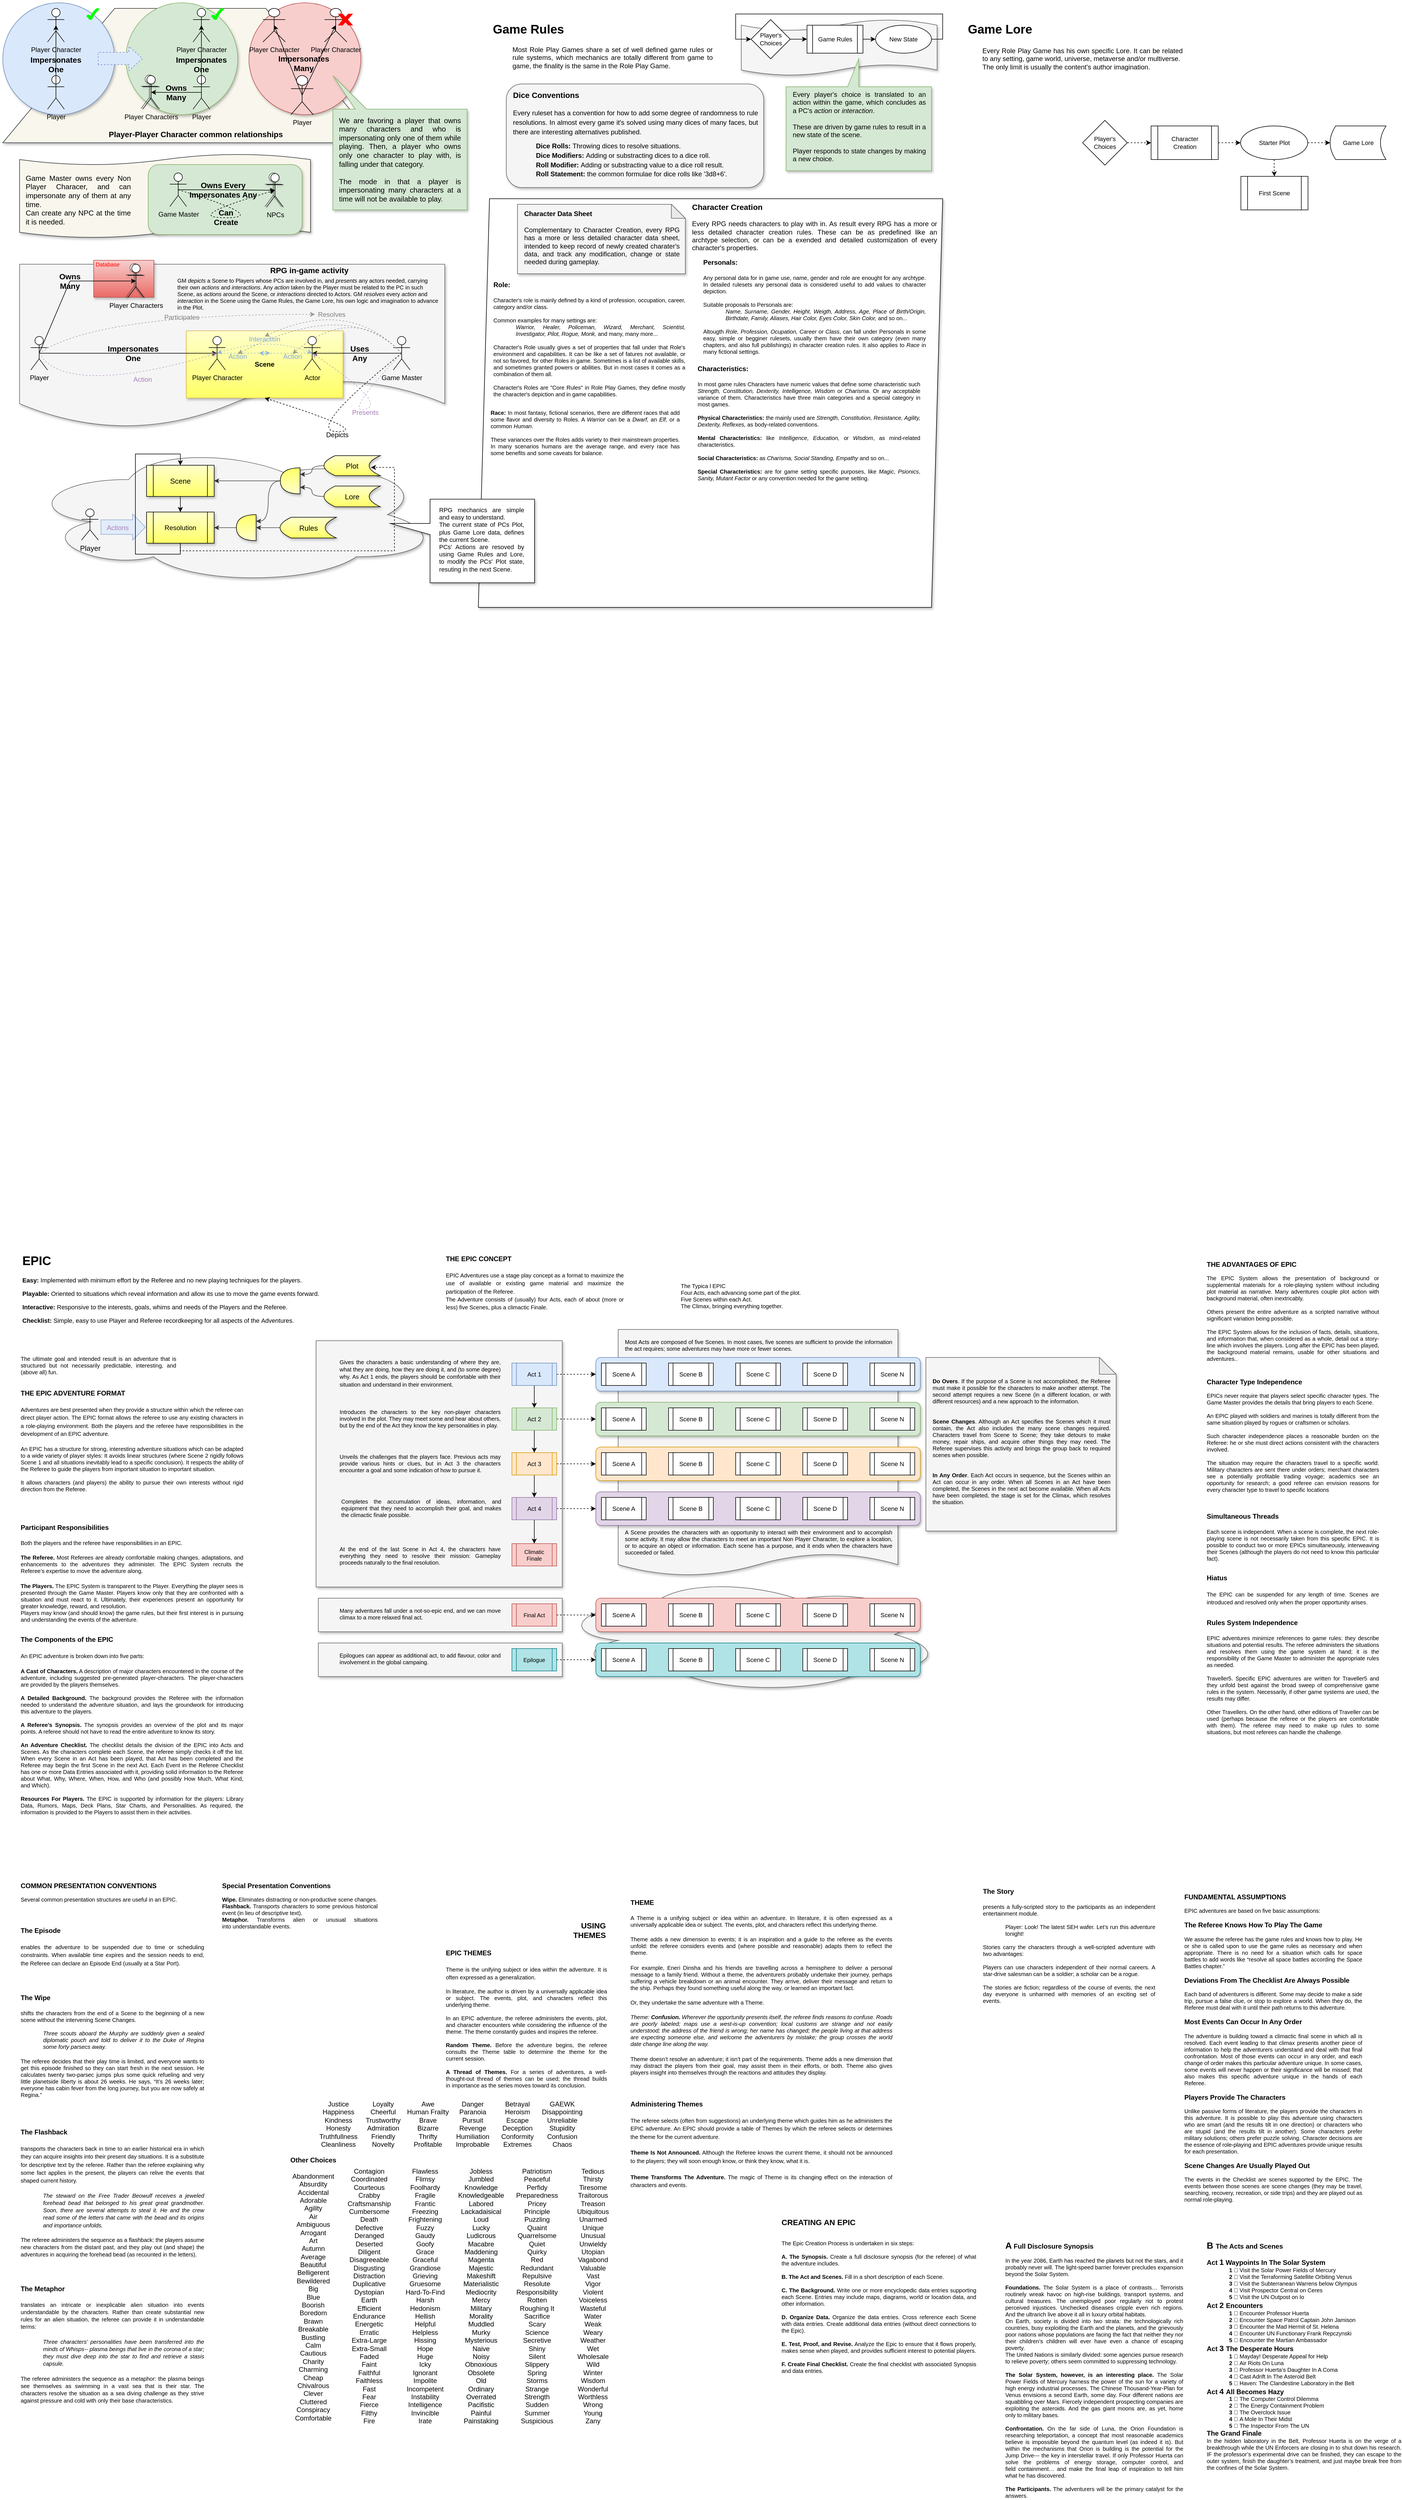 <mxfile version="20.4.0" type="github">
  <diagram id="R2lEEEUBdFMjLlhIrx00" name="Page-1">
    <mxGraphModel dx="1422" dy="833" grid="1" gridSize="10" guides="1" tooltips="1" connect="1" arrows="1" fold="1" page="1" pageScale="1" pageWidth="850" pageHeight="1100" math="0" shadow="0" extFonts="Permanent Marker^https://fonts.googleapis.com/css?family=Permanent+Marker">
      <root>
        <mxCell id="0" />
        <mxCell id="1" parent="0" />
        <mxCell id="l72r_b9c6xTbB_iYeXu1-32" value="" style="shape=parallelogram;perimeter=parallelogramPerimeter;whiteSpace=wrap;html=1;fixedSize=1;shadow=1;glass=0;sketch=0;fontSize=12;" vertex="1" parent="1">
          <mxGeometry x="860" y="360" width="830" height="730" as="geometry" />
        </mxCell>
        <mxCell id="l72r_b9c6xTbB_iYeXu1-31" value="" style="shape=note;whiteSpace=wrap;html=1;backgroundOutline=1;darkOpacity=0.05;shadow=1;glass=0;sketch=0;fontSize=12;fillColor=#f5f5f5;fontColor=#333333;strokeColor=#666666;size=25;" vertex="1" parent="1">
          <mxGeometry x="930" y="370" width="300" height="124" as="geometry" />
        </mxCell>
        <mxCell id="l72r_b9c6xTbB_iYeXu1-15" value="" style="rounded=1;whiteSpace=wrap;html=1;shadow=1;glass=0;sketch=0;fontSize=12;fillColor=#f5f5f5;fontColor=#333333;strokeColor=#666666;" vertex="1" parent="1">
          <mxGeometry x="910" y="155" width="460" height="185" as="geometry" />
        </mxCell>
        <mxCell id="W349ylxM75xNjXHTJZ4m-8" value="" style="rounded=0;whiteSpace=wrap;html=1;shadow=1;glass=0;sketch=0;fontSize=10;fillColor=#f5f5f5;fontColor=#333333;strokeColor=#666666;" parent="1" vertex="1">
          <mxGeometry x="574" y="2940" width="436" height="60" as="geometry" />
        </mxCell>
        <mxCell id="W349ylxM75xNjXHTJZ4m-7" value="" style="rounded=0;whiteSpace=wrap;html=1;shadow=1;glass=0;sketch=0;fontSize=10;fillColor=#f5f5f5;fontColor=#333333;strokeColor=#666666;" parent="1" vertex="1">
          <mxGeometry x="574" y="2860" width="436" height="60" as="geometry" />
        </mxCell>
        <mxCell id="W349ylxM75xNjXHTJZ4m-5" value="" style="shape=note;whiteSpace=wrap;html=1;backgroundOutline=1;darkOpacity=0.05;shadow=1;glass=0;sketch=0;fontSize=10;fillColor=#f5f5f5;fontColor=#333333;strokeColor=#666666;" parent="1" vertex="1">
          <mxGeometry x="1660" y="2430" width="340" height="310" as="geometry" />
        </mxCell>
        <mxCell id="W349ylxM75xNjXHTJZ4m-4" value="" style="shape=document;whiteSpace=wrap;html=1;boundedLbl=1;shadow=1;fontSize=10;size=0.091;fillColor=#f5f5f5;fontColor=#333333;strokeColor=#666666;" parent="1" vertex="1">
          <mxGeometry x="1110" y="2380" width="500" height="440" as="geometry" />
        </mxCell>
        <mxCell id="W349ylxM75xNjXHTJZ4m-1" value="" style="whiteSpace=wrap;html=1;aspect=fixed;fontSize=10;fillColor=#f5f5f5;fontColor=#333333;strokeColor=#666666;shadow=1;" parent="1" vertex="1">
          <mxGeometry x="570" y="2400" width="440" height="440" as="geometry" />
        </mxCell>
        <mxCell id="jQ5rBCjS09NbZl5NUNOA-60" value="" style="group" parent="1" vertex="1" connectable="0">
          <mxGeometry x="1070" y="2670" width="580" height="60" as="geometry" />
        </mxCell>
        <mxCell id="jQ5rBCjS09NbZl5NUNOA-61" value="" style="rounded=1;whiteSpace=wrap;html=1;shadow=1;fontSize=11;fillColor=#e1d5e7;strokeColor=#9673a6;" parent="jQ5rBCjS09NbZl5NUNOA-60" vertex="1">
          <mxGeometry width="580" height="60" as="geometry" />
        </mxCell>
        <mxCell id="jQ5rBCjS09NbZl5NUNOA-62" value="Scene A" style="shape=process;whiteSpace=wrap;html=1;backgroundOutline=1;shadow=0;fontSize=11;" parent="jQ5rBCjS09NbZl5NUNOA-60" vertex="1">
          <mxGeometry x="10" y="10" width="80" height="40" as="geometry" />
        </mxCell>
        <mxCell id="jQ5rBCjS09NbZl5NUNOA-63" value="Scene B" style="shape=process;whiteSpace=wrap;html=1;backgroundOutline=1;shadow=0;fontSize=11;" parent="jQ5rBCjS09NbZl5NUNOA-60" vertex="1">
          <mxGeometry x="130" y="10" width="80" height="40" as="geometry" />
        </mxCell>
        <mxCell id="jQ5rBCjS09NbZl5NUNOA-64" value="Scene C" style="shape=process;whiteSpace=wrap;html=1;backgroundOutline=1;shadow=0;fontSize=11;" parent="jQ5rBCjS09NbZl5NUNOA-60" vertex="1">
          <mxGeometry x="250" y="10" width="80" height="40" as="geometry" />
        </mxCell>
        <mxCell id="jQ5rBCjS09NbZl5NUNOA-65" value="Scene D" style="shape=process;whiteSpace=wrap;html=1;backgroundOutline=1;shadow=0;fontSize=11;" parent="jQ5rBCjS09NbZl5NUNOA-60" vertex="1">
          <mxGeometry x="370" y="10" width="80" height="40" as="geometry" />
        </mxCell>
        <mxCell id="jQ5rBCjS09NbZl5NUNOA-66" value="Scene N" style="shape=process;whiteSpace=wrap;html=1;backgroundOutline=1;shadow=0;fontSize=11;" parent="jQ5rBCjS09NbZl5NUNOA-60" vertex="1">
          <mxGeometry x="490" y="10" width="80" height="40" as="geometry" />
        </mxCell>
        <mxCell id="aou195hVtxNa3PgW23SX-64" value="" style="group" parent="1" vertex="1" connectable="0">
          <mxGeometry x="40" y="280" width="520" height="150" as="geometry" />
        </mxCell>
        <mxCell id="aou195hVtxNa3PgW23SX-57" value="" style="shape=tape;whiteSpace=wrap;html=1;shadow=1;fontSize=14;size=0.133;fillColor=#f9f7ed;strokeColor=#36393d;" parent="aou195hVtxNa3PgW23SX-64" vertex="1">
          <mxGeometry width="520" height="150" as="geometry" />
        </mxCell>
        <mxCell id="aou195hVtxNa3PgW23SX-55" value="" style="group;shadow=0;" parent="aou195hVtxNa3PgW23SX-64" vertex="1" connectable="0">
          <mxGeometry x="230" y="19" width="275" height="125" as="geometry" />
        </mxCell>
        <mxCell id="aou195hVtxNa3PgW23SX-54" value="" style="rounded=1;whiteSpace=wrap;html=1;shadow=1;strokeColor=#82b366;fontSize=14;fillColor=#d5e8d4;" parent="aou195hVtxNa3PgW23SX-55" vertex="1">
          <mxGeometry width="275" height="125" as="geometry" />
        </mxCell>
        <mxCell id="aou195hVtxNa3PgW23SX-9" value="Game Master" style="shape=umlActor;verticalLabelPosition=bottom;verticalAlign=top;html=1;outlineConnect=0;" parent="aou195hVtxNa3PgW23SX-55" vertex="1">
          <mxGeometry x="38.5" y="15" width="30" height="60" as="geometry" />
        </mxCell>
        <mxCell id="aou195hVtxNa3PgW23SX-45" value="" style="shape=umlActor;verticalLabelPosition=bottom;verticalAlign=top;html=1;outlineConnect=0;strokeColor=#4D4D4D;shadow=1;container=0;" parent="aou195hVtxNa3PgW23SX-55" vertex="1">
          <mxGeometry x="208.5" y="15" width="30" height="60" as="geometry" />
        </mxCell>
        <mxCell id="aou195hVtxNa3PgW23SX-46" value="NPCs" style="shape=umlActor;verticalLabelPosition=bottom;verticalAlign=top;html=1;outlineConnect=0;container=0;" parent="aou195hVtxNa3PgW23SX-55" vertex="1">
          <mxGeometry x="211.5" y="16" width="30" height="60" as="geometry" />
        </mxCell>
        <mxCell id="aou195hVtxNa3PgW23SX-47" value="" style="endArrow=classic;html=1;rounded=0;fontSize=14;exitX=0.5;exitY=0.5;exitDx=0;exitDy=0;exitPerimeter=0;entryX=0.5;entryY=0.5;entryDx=0;entryDy=0;entryPerimeter=0;startArrow=none;" parent="aou195hVtxNa3PgW23SX-55" source="aou195hVtxNa3PgW23SX-48" target="aou195hVtxNa3PgW23SX-46" edge="1">
          <mxGeometry width="50" height="50" relative="1" as="geometry">
            <mxPoint x="158.5" y="205" as="sourcePoint" />
            <mxPoint x="208.5" y="155" as="targetPoint" />
          </mxGeometry>
        </mxCell>
        <mxCell id="aou195hVtxNa3PgW23SX-48" value="&lt;b&gt;Owns Every&lt;br&gt;Impersonates Any&lt;br&gt;&lt;/b&gt;" style="text;html=1;strokeColor=none;fillColor=none;align=center;verticalAlign=middle;whiteSpace=wrap;rounded=0;fontSize=14;container=0;" parent="aou195hVtxNa3PgW23SX-55" vertex="1">
          <mxGeometry x="68.5" y="30" width="130" height="30" as="geometry" />
        </mxCell>
        <mxCell id="aou195hVtxNa3PgW23SX-49" value="" style="endArrow=none;html=1;rounded=0;fontSize=14;exitX=0.5;exitY=0.5;exitDx=0;exitDy=0;exitPerimeter=0;entryX=0.5;entryY=0.5;entryDx=0;entryDy=0;entryPerimeter=0;" parent="aou195hVtxNa3PgW23SX-55" source="aou195hVtxNa3PgW23SX-9" target="aou195hVtxNa3PgW23SX-48" edge="1">
          <mxGeometry width="50" height="50" relative="1" as="geometry">
            <mxPoint x="53.5" y="45" as="sourcePoint" />
            <mxPoint x="226.5" y="46" as="targetPoint" />
          </mxGeometry>
        </mxCell>
        <mxCell id="aou195hVtxNa3PgW23SX-52" value="" style="curved=1;endArrow=classic;html=1;rounded=0;fontSize=14;exitX=0.5;exitY=0.5;exitDx=0;exitDy=0;exitPerimeter=0;entryX=0.5;entryY=0.5;entryDx=0;entryDy=0;entryPerimeter=0;dashed=1;" parent="aou195hVtxNa3PgW23SX-55" source="aou195hVtxNa3PgW23SX-9" target="aou195hVtxNa3PgW23SX-46" edge="1">
          <mxGeometry width="50" height="50" relative="1" as="geometry">
            <mxPoint x="268.5" y="265" as="sourcePoint" />
            <mxPoint x="318.5" y="215" as="targetPoint" />
            <Array as="points">
              <mxPoint x="218.5" y="95" />
              <mxPoint x="58.5" y="95" />
            </Array>
          </mxGeometry>
        </mxCell>
        <mxCell id="aou195hVtxNa3PgW23SX-53" value="&lt;b&gt;Can&lt;br&gt;Create&lt;/b&gt;" style="text;html=1;strokeColor=none;fillColor=none;align=center;verticalAlign=middle;whiteSpace=wrap;rounded=0;shadow=0;fontSize=14;" parent="aou195hVtxNa3PgW23SX-55" vertex="1">
          <mxGeometry x="108.5" y="79" width="60" height="30" as="geometry" />
        </mxCell>
        <mxCell id="aou195hVtxNa3PgW23SX-56" value="&lt;div style=&quot;text-align: justify; font-size: 13px;&quot;&gt;&lt;font style=&quot;font-size: 13px;&quot;&gt;Game Master owns every Non Player Characer, and can impersonate any of them at any time.&lt;/font&gt;&lt;/div&gt;&lt;div style=&quot;text-align: justify; font-size: 13px;&quot;&gt;&lt;font style=&quot;font-size: 13px;&quot;&gt;Can create any NPC at the time it is needed.&lt;/font&gt;&lt;/div&gt;" style="text;html=1;strokeColor=none;fillColor=none;align=center;verticalAlign=middle;whiteSpace=wrap;rounded=0;shadow=0;fontSize=14;" parent="aou195hVtxNa3PgW23SX-64" vertex="1">
          <mxGeometry x="10" y="19" width="190" height="125" as="geometry" />
        </mxCell>
        <mxCell id="ZuMW4sjzyDr7PXu_pNEu-15" value="" style="group" parent="1" vertex="1" connectable="0">
          <mxGeometry x="10" y="10" width="830" height="370" as="geometry" />
        </mxCell>
        <mxCell id="aou195hVtxNa3PgW23SX-34" value="" style="group;" parent="ZuMW4sjzyDr7PXu_pNEu-15" vertex="1" connectable="0">
          <mxGeometry width="670" height="250" as="geometry" />
        </mxCell>
        <mxCell id="aou195hVtxNa3PgW23SX-58" value="" style="shape=trapezoid;perimeter=trapezoidPerimeter;whiteSpace=wrap;html=1;fixedSize=1;shadow=1;strokeColor=#36393d;fontSize=14;fillColor=#f9f7ed;size=200;" parent="aou195hVtxNa3PgW23SX-34" vertex="1">
          <mxGeometry y="10" width="670" height="240" as="geometry" />
        </mxCell>
        <mxCell id="aou195hVtxNa3PgW23SX-33" value="" style="ellipse;whiteSpace=wrap;html=1;aspect=fixed;shadow=1;strokeColor=#6c8ebf;fontSize=14;fillColor=#dae8fc;container=0;" parent="aou195hVtxNa3PgW23SX-34" vertex="1">
          <mxGeometry width="200" height="200" as="geometry" />
        </mxCell>
        <mxCell id="aou195hVtxNa3PgW23SX-2" value="Player" style="shape=umlActor;verticalLabelPosition=bottom;verticalAlign=top;html=1;outlineConnect=0;container=0;" parent="aou195hVtxNa3PgW23SX-34" vertex="1">
          <mxGeometry x="80" y="130" width="30" height="60" as="geometry" />
        </mxCell>
        <mxCell id="aou195hVtxNa3PgW23SX-11" value="Player Character" style="shape=umlActor;verticalLabelPosition=bottom;verticalAlign=top;html=1;outlineConnect=0;container=0;" parent="aou195hVtxNa3PgW23SX-34" vertex="1">
          <mxGeometry x="80" y="10" width="30" height="60" as="geometry" />
        </mxCell>
        <mxCell id="aou195hVtxNa3PgW23SX-27" value="&lt;b&gt;Impersonates&lt;br&gt;One&lt;br&gt;&lt;/b&gt;" style="text;html=1;strokeColor=none;fillColor=none;align=center;verticalAlign=middle;whiteSpace=wrap;rounded=0;fontSize=14;container=0;" parent="aou195hVtxNa3PgW23SX-34" vertex="1">
          <mxGeometry x="45" y="95" width="100" height="30" as="geometry" />
        </mxCell>
        <mxCell id="aou195hVtxNa3PgW23SX-28" value="" style="endArrow=classic;html=1;rounded=0;fontSize=14;exitX=0.5;exitY=0.5;exitDx=0;exitDy=0;exitPerimeter=0;entryX=0.5;entryY=0.5;entryDx=0;entryDy=0;entryPerimeter=0;" parent="aou195hVtxNa3PgW23SX-34" source="aou195hVtxNa3PgW23SX-2" target="aou195hVtxNa3PgW23SX-11" edge="1">
          <mxGeometry width="50" height="50" relative="1" as="geometry">
            <mxPoint x="100" y="160" as="sourcePoint" />
            <mxPoint x="100" y="40" as="targetPoint" />
          </mxGeometry>
        </mxCell>
        <mxCell id="aou195hVtxNa3PgW23SX-37" value="" style="verticalLabelPosition=bottom;verticalAlign=top;html=1;shape=mxgraph.basic.tick;shadow=0;strokeColor=#00FF00;fontSize=14;fillColor=#00FF00;" parent="aou195hVtxNa3PgW23SX-34" vertex="1">
          <mxGeometry x="150" y="10" width="22" height="20" as="geometry" />
        </mxCell>
        <mxCell id="aou195hVtxNa3PgW23SX-42" value="&lt;b&gt;Player-Player Character common relationships&lt;/b&gt;" style="text;html=1;strokeColor=none;fillColor=none;align=center;verticalAlign=middle;whiteSpace=wrap;rounded=0;shadow=0;fontSize=14;" parent="aou195hVtxNa3PgW23SX-34" vertex="1">
          <mxGeometry x="180" y="220" width="330" height="30" as="geometry" />
        </mxCell>
        <mxCell id="aou195hVtxNa3PgW23SX-35" value="" style="group" parent="ZuMW4sjzyDr7PXu_pNEu-15" vertex="1" connectable="0">
          <mxGeometry x="220" width="200" height="200" as="geometry" />
        </mxCell>
        <mxCell id="aou195hVtxNa3PgW23SX-32" value="" style="ellipse;whiteSpace=wrap;html=1;aspect=fixed;shadow=1;strokeColor=#82b366;fontSize=14;fillColor=#d5e8d4;container=0;" parent="aou195hVtxNa3PgW23SX-35" vertex="1">
          <mxGeometry width="200" height="200" as="geometry" />
        </mxCell>
        <mxCell id="aou195hVtxNa3PgW23SX-26" value="" style="shape=umlActor;verticalLabelPosition=bottom;verticalAlign=top;html=1;outlineConnect=0;strokeColor=#4D4D4D;shadow=1;container=0;" parent="aou195hVtxNa3PgW23SX-35" vertex="1">
          <mxGeometry x="27" y="129" width="30" height="60" as="geometry" />
        </mxCell>
        <mxCell id="aou195hVtxNa3PgW23SX-6" value="Player" style="shape=umlActor;verticalLabelPosition=bottom;verticalAlign=top;html=1;outlineConnect=0;container=0;" parent="aou195hVtxNa3PgW23SX-35" vertex="1">
          <mxGeometry x="120" y="130" width="30" height="60" as="geometry" />
        </mxCell>
        <mxCell id="aou195hVtxNa3PgW23SX-12" value="Player Characters" style="shape=umlActor;verticalLabelPosition=bottom;verticalAlign=top;html=1;outlineConnect=0;container=0;" parent="aou195hVtxNa3PgW23SX-35" vertex="1">
          <mxGeometry x="30" y="130" width="30" height="60" as="geometry" />
        </mxCell>
        <mxCell id="aou195hVtxNa3PgW23SX-13" value="Player Character" style="shape=umlActor;verticalLabelPosition=bottom;verticalAlign=top;html=1;outlineConnect=0;container=0;" parent="aou195hVtxNa3PgW23SX-35" vertex="1">
          <mxGeometry x="120" y="10" width="30" height="60" as="geometry" />
        </mxCell>
        <mxCell id="aou195hVtxNa3PgW23SX-21" value="" style="endArrow=classic;html=1;rounded=0;fontSize=14;exitX=0.5;exitY=0.5;exitDx=0;exitDy=0;exitPerimeter=0;entryX=0.5;entryY=0.5;entryDx=0;entryDy=0;entryPerimeter=0;" parent="aou195hVtxNa3PgW23SX-35" source="aou195hVtxNa3PgW23SX-6" target="aou195hVtxNa3PgW23SX-13" edge="1">
          <mxGeometry width="50" height="50" relative="1" as="geometry">
            <mxPoint x="220" y="160" as="sourcePoint" />
            <mxPoint x="270" y="110" as="targetPoint" />
          </mxGeometry>
        </mxCell>
        <mxCell id="aou195hVtxNa3PgW23SX-22" value="&lt;b&gt;Impersonates&lt;br&gt;One&lt;br&gt;&lt;/b&gt;" style="text;html=1;strokeColor=none;fillColor=none;align=center;verticalAlign=middle;whiteSpace=wrap;rounded=0;fontSize=14;container=0;" parent="aou195hVtxNa3PgW23SX-35" vertex="1">
          <mxGeometry x="85" y="95" width="100" height="30" as="geometry" />
        </mxCell>
        <mxCell id="aou195hVtxNa3PgW23SX-23" value="" style="endArrow=classic;html=1;rounded=0;fontSize=14;exitX=0.5;exitY=0.5;exitDx=0;exitDy=0;exitPerimeter=0;entryX=0.5;entryY=0.5;entryDx=0;entryDy=0;entryPerimeter=0;startArrow=none;" parent="aou195hVtxNa3PgW23SX-35" source="aou195hVtxNa3PgW23SX-24" target="aou195hVtxNa3PgW23SX-12" edge="1">
          <mxGeometry width="50" height="50" relative="1" as="geometry">
            <mxPoint x="220" y="180" as="sourcePoint" />
            <mxPoint x="270" y="130" as="targetPoint" />
          </mxGeometry>
        </mxCell>
        <mxCell id="aou195hVtxNa3PgW23SX-24" value="&lt;b&gt;Owns&lt;br&gt;Many&lt;br&gt;&lt;/b&gt;" style="text;html=1;strokeColor=none;fillColor=none;align=center;verticalAlign=middle;whiteSpace=wrap;rounded=0;fontSize=14;container=0;" parent="aou195hVtxNa3PgW23SX-35" vertex="1">
          <mxGeometry x="60" y="145" width="60" height="30" as="geometry" />
        </mxCell>
        <mxCell id="aou195hVtxNa3PgW23SX-25" value="" style="endArrow=none;html=1;rounded=0;fontSize=14;exitX=0.5;exitY=0.5;exitDx=0;exitDy=0;exitPerimeter=0;entryX=0.5;entryY=0.5;entryDx=0;entryDy=0;entryPerimeter=0;" parent="aou195hVtxNa3PgW23SX-35" source="aou195hVtxNa3PgW23SX-6" target="aou195hVtxNa3PgW23SX-24" edge="1">
          <mxGeometry width="50" height="50" relative="1" as="geometry">
            <mxPoint x="135" y="160" as="sourcePoint" />
            <mxPoint x="45" y="160" as="targetPoint" />
          </mxGeometry>
        </mxCell>
        <mxCell id="aou195hVtxNa3PgW23SX-38" value="" style="verticalLabelPosition=bottom;verticalAlign=top;html=1;shape=mxgraph.basic.tick;shadow=0;strokeColor=#00FF00;fontSize=14;fillColor=#00FF00;" parent="aou195hVtxNa3PgW23SX-35" vertex="1">
          <mxGeometry x="153" y="10" width="22" height="20" as="geometry" />
        </mxCell>
        <mxCell id="aou195hVtxNa3PgW23SX-61" value="" style="shape=flexArrow;endArrow=classic;html=1;rounded=0;dashed=1;fontSize=14;width=22;endSize=7.67;fillColor=#dae8fc;strokeColor=#6c8ebf;" parent="aou195hVtxNa3PgW23SX-35" edge="1">
          <mxGeometry width="50" height="50" relative="1" as="geometry">
            <mxPoint x="-50" y="99.5" as="sourcePoint" />
            <mxPoint x="30" y="99.5" as="targetPoint" />
          </mxGeometry>
        </mxCell>
        <mxCell id="aou195hVtxNa3PgW23SX-36" value="" style="group" parent="ZuMW4sjzyDr7PXu_pNEu-15" vertex="1" connectable="0">
          <mxGeometry x="440" width="200" height="200" as="geometry" />
        </mxCell>
        <mxCell id="aou195hVtxNa3PgW23SX-29" value="" style="ellipse;whiteSpace=wrap;html=1;aspect=fixed;shadow=1;strokeColor=#b85450;fontSize=14;fillColor=#f8cecc;container=0;" parent="aou195hVtxNa3PgW23SX-36" vertex="1">
          <mxGeometry width="200" height="200" as="geometry" />
        </mxCell>
        <mxCell id="aou195hVtxNa3PgW23SX-5" value="Player" style="shape=umlActor;verticalLabelPosition=bottom;verticalAlign=top;html=1;outlineConnect=0;container=0;" parent="aou195hVtxNa3PgW23SX-36" vertex="1">
          <mxGeometry x="75" y="130" width="40" height="70" as="geometry" />
        </mxCell>
        <mxCell id="aou195hVtxNa3PgW23SX-14" value="Player Character" style="shape=umlActor;verticalLabelPosition=bottom;verticalAlign=top;html=1;outlineConnect=0;container=0;" parent="aou195hVtxNa3PgW23SX-36" vertex="1">
          <mxGeometry x="25" y="10" width="40" height="60" as="geometry" />
        </mxCell>
        <mxCell id="aou195hVtxNa3PgW23SX-15" value="Player Character" style="shape=umlActor;verticalLabelPosition=bottom;verticalAlign=top;html=1;outlineConnect=0;container=0;" parent="aou195hVtxNa3PgW23SX-36" vertex="1">
          <mxGeometry x="135" y="10" width="40" height="60" as="geometry" />
        </mxCell>
        <mxCell id="aou195hVtxNa3PgW23SX-16" value="" style="endArrow=classic;html=1;rounded=0;exitX=0.5;exitY=0.5;exitDx=0;exitDy=0;exitPerimeter=0;entryX=0.5;entryY=0.5;entryDx=0;entryDy=0;entryPerimeter=0;" parent="aou195hVtxNa3PgW23SX-36" source="aou195hVtxNa3PgW23SX-5" target="aou195hVtxNa3PgW23SX-14" edge="1">
          <mxGeometry width="50" height="50" relative="1" as="geometry">
            <mxPoint x="-205" y="-60" as="sourcePoint" />
            <mxPoint x="55" y="90" as="targetPoint" />
          </mxGeometry>
        </mxCell>
        <mxCell id="aou195hVtxNa3PgW23SX-17" value="" style="endArrow=classic;html=1;rounded=0;exitX=0.5;exitY=0.5;exitDx=0;exitDy=0;exitPerimeter=0;entryX=0.5;entryY=0.5;entryDx=0;entryDy=0;entryPerimeter=0;" parent="aou195hVtxNa3PgW23SX-36" source="aou195hVtxNa3PgW23SX-5" target="aou195hVtxNa3PgW23SX-15" edge="1">
          <mxGeometry width="50" height="50" relative="1" as="geometry">
            <mxPoint x="145" y="180" as="sourcePoint" />
            <mxPoint x="195" y="130" as="targetPoint" />
          </mxGeometry>
        </mxCell>
        <mxCell id="aou195hVtxNa3PgW23SX-18" value="&lt;font style=&quot;font-size: 14px;&quot;&gt;&lt;b&gt;Impersonates Many&lt;/b&gt;&lt;/font&gt;" style="text;html=1;strokeColor=none;fillColor=none;align=center;verticalAlign=middle;whiteSpace=wrap;rounded=0;container=0;" parent="aou195hVtxNa3PgW23SX-36" vertex="1">
          <mxGeometry x="48" y="93" width="100" height="30" as="geometry" />
        </mxCell>
        <mxCell id="aou195hVtxNa3PgW23SX-41" value="" style="verticalLabelPosition=bottom;verticalAlign=top;html=1;shape=mxgraph.basic.x;shadow=0;strokeColor=#FF0000;fontSize=14;fillColor=#FF0000;" parent="aou195hVtxNa3PgW23SX-36" vertex="1">
          <mxGeometry x="160" y="20" width="25" height="20" as="geometry" />
        </mxCell>
        <mxCell id="aou195hVtxNa3PgW23SX-59" value="" style="shape=callout;whiteSpace=wrap;html=1;perimeter=calloutPerimeter;shadow=1;strokeColor=#82b366;fontSize=14;fillColor=#d5e8d4;rotation=-180;position2=1;size=60;position=0.75;base=20;" parent="ZuMW4sjzyDr7PXu_pNEu-15" vertex="1">
          <mxGeometry x="590" y="130" width="240" height="240" as="geometry" />
        </mxCell>
        <mxCell id="aou195hVtxNa3PgW23SX-43" value="&lt;div style=&quot;text-align: justify; font-size: 13px;&quot;&gt;&lt;font style=&quot;font-size: 13px;&quot;&gt;&lt;span style=&quot;background-color: initial;&quot;&gt;We are favoring a player that owns many characters and who is impersonating only one of them while playing.&amp;nbsp;&lt;/span&gt;&lt;span style=&quot;background-color: initial;&quot;&gt;Then, a player who owns only one character to play with, is falling under that category.&lt;/span&gt;&lt;/font&gt;&lt;/div&gt;&lt;div style=&quot;text-align: justify; font-size: 13px;&quot;&gt;&lt;span style=&quot;background-color: initial;&quot;&gt;&lt;font style=&quot;font-size: 13px;&quot;&gt;&lt;br&gt;&lt;/font&gt;&lt;/span&gt;&lt;/div&gt;&lt;div style=&quot;text-align: justify; font-size: 13px;&quot;&gt;&lt;span style=&quot;background-color: initial;&quot;&gt;&lt;font style=&quot;font-size: 13px;&quot;&gt;The mode in that a player is impersonating many characters at a time will not be available to play.&lt;/font&gt;&lt;/span&gt;&lt;br&gt;&lt;/div&gt;" style="text;html=1;align=center;verticalAlign=middle;whiteSpace=wrap;rounded=0;shadow=0;fontSize=14;" parent="ZuMW4sjzyDr7PXu_pNEu-15" vertex="1">
          <mxGeometry x="600" y="200" width="220" height="160" as="geometry" />
        </mxCell>
        <mxCell id="bIGRko6XM1G6xnFG-4mg-47" value="" style="group;shadow=0;" parent="1" vertex="1" connectable="0">
          <mxGeometry x="40" y="470" width="760" height="322" as="geometry" />
        </mxCell>
        <mxCell id="bIGRko6XM1G6xnFG-4mg-45" value="" style="shape=document;whiteSpace=wrap;html=1;boundedLbl=1;fontSize=14;fontColor=#333333;fillColor=#f5f5f5;strokeColor=#666666;shadow=1;" parent="bIGRko6XM1G6xnFG-4mg-47" vertex="1">
          <mxGeometry y="7" width="760" height="293" as="geometry" />
        </mxCell>
        <mxCell id="bIGRko6XM1G6xnFG-4mg-42" value="&lt;font style=&quot;font-size: 10px;&quot;&gt;Database&lt;/font&gt;" style="rounded=0;whiteSpace=wrap;html=1;align=left;verticalAlign=top;fontSize=10;spacing=0;spacingTop=-3;spacingLeft=3;fillColor=#f8cecc;gradientColor=#ea6b66;strokeColor=#b85450;fontColor=#FF0000;shadow=1;" parent="bIGRko6XM1G6xnFG-4mg-47" vertex="1">
          <mxGeometry x="132.5" width="107.5" height="66" as="geometry" />
        </mxCell>
        <mxCell id="xYm1li1c4TxU5nElEBFN-1" value="&lt;b&gt;Scene&lt;/b&gt;" style="rounded=0;whiteSpace=wrap;html=1;fillColor=#FFFFCC;strokeColor=#d6b656;gradientColor=#FFFF66;shadow=1;" parent="bIGRko6XM1G6xnFG-4mg-47" vertex="1">
          <mxGeometry x="298" y="126" width="280" height="120" as="geometry" />
        </mxCell>
        <mxCell id="ZuMW4sjzyDr7PXu_pNEu-3" value="" style="shape=umlActor;verticalLabelPosition=bottom;verticalAlign=top;html=1;outlineConnect=0;strokeColor=#4D4D4D;shadow=1;container=0;" parent="bIGRko6XM1G6xnFG-4mg-47" vertex="1">
          <mxGeometry x="190" y="6" width="30" height="60" as="geometry" />
        </mxCell>
        <mxCell id="ZuMW4sjzyDr7PXu_pNEu-4" value="Player" style="shape=umlActor;verticalLabelPosition=bottom;verticalAlign=top;html=1;outlineConnect=0;container=0;" parent="bIGRko6XM1G6xnFG-4mg-47" vertex="1">
          <mxGeometry x="20" y="136" width="30" height="60" as="geometry" />
        </mxCell>
        <mxCell id="ZuMW4sjzyDr7PXu_pNEu-5" value="Player Characters" style="shape=umlActor;verticalLabelPosition=bottom;verticalAlign=top;html=1;outlineConnect=0;container=0;" parent="bIGRko6XM1G6xnFG-4mg-47" vertex="1">
          <mxGeometry x="193" y="7" width="30" height="60" as="geometry" />
        </mxCell>
        <mxCell id="ZuMW4sjzyDr7PXu_pNEu-6" value="Player Character" style="shape=umlActor;verticalLabelPosition=bottom;verticalAlign=top;html=1;outlineConnect=0;container=0;" parent="bIGRko6XM1G6xnFG-4mg-47" vertex="1">
          <mxGeometry x="338" y="136" width="30" height="60" as="geometry" />
        </mxCell>
        <mxCell id="ZuMW4sjzyDr7PXu_pNEu-7" value="" style="endArrow=classic;html=1;rounded=0;fontSize=14;exitX=0.5;exitY=0.5;exitDx=0;exitDy=0;exitPerimeter=0;entryX=0.5;entryY=0.5;entryDx=0;entryDy=0;entryPerimeter=0;startArrow=none;" parent="bIGRko6XM1G6xnFG-4mg-47" target="ZuMW4sjzyDr7PXu_pNEu-6" edge="1">
          <mxGeometry width="50" height="50" relative="1" as="geometry">
            <mxPoint x="240" y="166" as="sourcePoint" />
            <mxPoint x="451" y="116" as="targetPoint" />
          </mxGeometry>
        </mxCell>
        <mxCell id="ZuMW4sjzyDr7PXu_pNEu-9" value="" style="endArrow=classic;html=1;rounded=0;fontSize=14;exitX=0.5;exitY=0.5;exitDx=0;exitDy=0;exitPerimeter=0;entryX=0.5;entryY=0.5;entryDx=0;entryDy=0;entryPerimeter=0;startArrow=none;" parent="bIGRko6XM1G6xnFG-4mg-47" source="ZuMW4sjzyDr7PXu_pNEu-10" target="ZuMW4sjzyDr7PXu_pNEu-5" edge="1">
          <mxGeometry width="50" height="50" relative="1" as="geometry">
            <mxPoint x="153" y="186" as="sourcePoint" />
            <mxPoint x="203" y="136" as="targetPoint" />
          </mxGeometry>
        </mxCell>
        <mxCell id="ZuMW4sjzyDr7PXu_pNEu-10" value="&lt;b&gt;Owns&lt;br&gt;Many&lt;br&gt;&lt;/b&gt;" style="text;html=1;strokeColor=none;fillColor=none;align=center;verticalAlign=middle;whiteSpace=wrap;rounded=0;fontSize=14;container=0;" parent="bIGRko6XM1G6xnFG-4mg-47" vertex="1">
          <mxGeometry x="60" y="22" width="60" height="30" as="geometry" />
        </mxCell>
        <mxCell id="ZuMW4sjzyDr7PXu_pNEu-11" value="" style="endArrow=none;html=1;rounded=0;fontSize=14;exitX=0.5;exitY=0.5;exitDx=0;exitDy=0;exitPerimeter=0;entryX=0.5;entryY=0.5;entryDx=0;entryDy=0;entryPerimeter=0;" parent="bIGRko6XM1G6xnFG-4mg-47" source="ZuMW4sjzyDr7PXu_pNEu-4" target="ZuMW4sjzyDr7PXu_pNEu-10" edge="1">
          <mxGeometry width="50" height="50" relative="1" as="geometry">
            <mxPoint x="188" y="166" as="sourcePoint" />
            <mxPoint x="98" y="166" as="targetPoint" />
          </mxGeometry>
        </mxCell>
        <mxCell id="ZuMW4sjzyDr7PXu_pNEu-8" value="&lt;b&gt;Impersonates&lt;br&gt;One&lt;br&gt;&lt;/b&gt;" style="text;html=1;strokeColor=none;fillColor=none;align=center;verticalAlign=middle;whiteSpace=wrap;rounded=0;fontSize=14;container=0;" parent="bIGRko6XM1G6xnFG-4mg-47" vertex="1">
          <mxGeometry x="153" y="151" width="100" height="30" as="geometry" />
        </mxCell>
        <mxCell id="ZuMW4sjzyDr7PXu_pNEu-16" value="" style="endArrow=none;html=1;rounded=0;fontSize=14;exitX=0.5;exitY=0.5;exitDx=0;exitDy=0;exitPerimeter=0;entryX=0.5;entryY=0.5;entryDx=0;entryDy=0;entryPerimeter=0;" parent="bIGRko6XM1G6xnFG-4mg-47" source="ZuMW4sjzyDr7PXu_pNEu-4" edge="1">
          <mxGeometry width="50" height="50" relative="1" as="geometry">
            <mxPoint x="245" y="166" as="sourcePoint" />
            <mxPoint x="322" y="166" as="targetPoint" />
          </mxGeometry>
        </mxCell>
        <mxCell id="ZuMW4sjzyDr7PXu_pNEu-18" value="Game Master" style="shape=umlActor;verticalLabelPosition=bottom;verticalAlign=top;html=1;outlineConnect=0;" parent="bIGRko6XM1G6xnFG-4mg-47" vertex="1">
          <mxGeometry x="668" y="136" width="30" height="60" as="geometry" />
        </mxCell>
        <mxCell id="ZuMW4sjzyDr7PXu_pNEu-19" value="" style="endArrow=classic;html=1;rounded=0;exitX=0.5;exitY=0.5;exitDx=0;exitDy=0;exitPerimeter=0;entryX=0.5;entryY=0.5;entryDx=0;entryDy=0;entryPerimeter=0;" parent="bIGRko6XM1G6xnFG-4mg-47" source="ZuMW4sjzyDr7PXu_pNEu-18" target="ZuMW4sjzyDr7PXu_pNEu-17" edge="1">
          <mxGeometry width="50" height="50" relative="1" as="geometry">
            <mxPoint x="828" y="56" as="sourcePoint" />
            <mxPoint x="878" y="6" as="targetPoint" />
          </mxGeometry>
        </mxCell>
        <mxCell id="ZuMW4sjzyDr7PXu_pNEu-20" value="&lt;b&gt;Uses&lt;br&gt;Any&lt;br&gt;&lt;/b&gt;" style="text;html=1;strokeColor=none;fillColor=none;align=center;verticalAlign=middle;whiteSpace=wrap;rounded=0;fontSize=14;container=0;" parent="bIGRko6XM1G6xnFG-4mg-47" vertex="1">
          <mxGeometry x="558" y="151" width="100" height="30" as="geometry" />
        </mxCell>
        <mxCell id="bIGRko6XM1G6xnFG-4mg-3" value="" style="curved=1;endArrow=classic;html=1;rounded=0;dashed=1;exitX=0.5;exitY=0.5;exitDx=0;exitDy=0;exitPerimeter=0;entryX=0.5;entryY=1;entryDx=0;entryDy=0;" parent="bIGRko6XM1G6xnFG-4mg-47" source="ZuMW4sjzyDr7PXu_pNEu-18" target="xYm1li1c4TxU5nElEBFN-1" edge="1">
          <mxGeometry width="50" height="50" relative="1" as="geometry">
            <mxPoint x="693" y="176" as="sourcePoint" />
            <mxPoint x="528" y="256" as="targetPoint" />
            <Array as="points">
              <mxPoint x="508" y="306" />
              <mxPoint x="628" y="306" />
            </Array>
          </mxGeometry>
        </mxCell>
        <mxCell id="bIGRko6XM1G6xnFG-4mg-7" value="Depicts" style="text;html=1;strokeColor=none;fillColor=none;align=center;verticalAlign=middle;whiteSpace=wrap;rounded=0;" parent="bIGRko6XM1G6xnFG-4mg-47" vertex="1">
          <mxGeometry x="538" y="302" width="60" height="20" as="geometry" />
        </mxCell>
        <mxCell id="bIGRko6XM1G6xnFG-4mg-8" value="Presents" style="text;html=1;strokeColor=none;fillColor=none;align=center;verticalAlign=middle;whiteSpace=wrap;rounded=0;fontColor=#A680B8;" parent="bIGRko6XM1G6xnFG-4mg-47" vertex="1">
          <mxGeometry x="588" y="264" width="60" height="15" as="geometry" />
        </mxCell>
        <mxCell id="bIGRko6XM1G6xnFG-4mg-11" value="" style="curved=1;endArrow=classic;html=1;rounded=0;exitX=0.5;exitY=0.5;exitDx=0;exitDy=0;exitPerimeter=0;entryX=0.5;entryY=0.5;entryDx=0;entryDy=0;dashed=1;entryPerimeter=0;strokeColor=#A680B8;opacity=70;" parent="bIGRko6XM1G6xnFG-4mg-47" target="ZuMW4sjzyDr7PXu_pNEu-17" edge="1">
          <mxGeometry width="50" height="50" relative="1" as="geometry">
            <mxPoint x="683" y="166" as="sourcePoint" />
            <mxPoint x="518" y="126" as="targetPoint" />
            <Array as="points">
              <mxPoint x="578" y="276" />
              <mxPoint x="658" y="256" />
            </Array>
          </mxGeometry>
        </mxCell>
        <mxCell id="bIGRko6XM1G6xnFG-4mg-24" value="" style="curved=1;endArrow=classic;html=1;rounded=0;dashed=1;exitX=0.5;exitY=0.5;exitDx=0;exitDy=0;exitPerimeter=0;entryX=0.5;entryY=0.5;entryDx=0;entryDy=0;entryPerimeter=0;fontColor=#A680B8;strokeColor=#A680B8;opacity=70;" parent="bIGRko6XM1G6xnFG-4mg-47" source="ZuMW4sjzyDr7PXu_pNEu-4" target="ZuMW4sjzyDr7PXu_pNEu-6" edge="1">
          <mxGeometry width="50" height="50" relative="1" as="geometry">
            <mxPoint x="278" y="306" as="sourcePoint" />
            <mxPoint x="328" y="256" as="targetPoint" />
            <Array as="points">
              <mxPoint x="58" y="206" />
              <mxPoint x="218" y="206" />
            </Array>
          </mxGeometry>
        </mxCell>
        <mxCell id="bIGRko6XM1G6xnFG-4mg-25" value="" style="endArrow=classic;html=1;rounded=0;dashed=1;exitX=0.5;exitY=0.5;exitDx=0;exitDy=0;exitPerimeter=0;strokeColor=#7EA6E0;opacity=70;" parent="bIGRko6XM1G6xnFG-4mg-47" source="ZuMW4sjzyDr7PXu_pNEu-6" edge="1">
          <mxGeometry width="50" height="50" relative="1" as="geometry">
            <mxPoint x="348" y="165.71" as="sourcePoint" />
            <mxPoint x="448" y="165.71" as="targetPoint" />
          </mxGeometry>
        </mxCell>
        <mxCell id="bIGRko6XM1G6xnFG-4mg-27" value="Action" style="text;html=1;strokeColor=none;fillColor=none;align=center;verticalAlign=middle;whiteSpace=wrap;rounded=0;fontColor=#7EA6E0;opacity=70;" parent="bIGRko6XM1G6xnFG-4mg-47" vertex="1">
          <mxGeometry x="370" y="167" width="40" height="10" as="geometry" />
        </mxCell>
        <mxCell id="bIGRko6XM1G6xnFG-4mg-28" value="Action" style="text;html=1;strokeColor=none;fillColor=none;align=center;verticalAlign=middle;whiteSpace=wrap;rounded=0;fontColor=#A680B8;" parent="bIGRko6XM1G6xnFG-4mg-47" vertex="1">
          <mxGeometry x="200" y="208" width="40" height="10" as="geometry" />
        </mxCell>
        <mxCell id="bIGRko6XM1G6xnFG-4mg-29" value="" style="endArrow=classic;startArrow=classic;html=1;dashed=1;exitX=0.5;exitY=0.5;exitDx=0;exitDy=0;exitPerimeter=0;entryX=0.5;entryY=0.5;entryDx=0;entryDy=0;entryPerimeter=0;curved=1;strokeColor=#7EA6E0;opacity=70;" parent="bIGRko6XM1G6xnFG-4mg-47" source="ZuMW4sjzyDr7PXu_pNEu-6" target="ZuMW4sjzyDr7PXu_pNEu-17" edge="1">
          <mxGeometry width="50" height="50" relative="1" as="geometry">
            <mxPoint x="158" y="326" as="sourcePoint" />
            <mxPoint x="238" y="326" as="targetPoint" />
            <Array as="points">
              <mxPoint x="448" y="136" />
            </Array>
          </mxGeometry>
        </mxCell>
        <mxCell id="bIGRko6XM1G6xnFG-4mg-31" value="" style="endArrow=classic;html=1;rounded=0;dashed=1;exitX=0.5;exitY=0.5;exitDx=0;exitDy=0;exitPerimeter=0;strokeColor=#7EA6E0;opacity=70;" parent="bIGRko6XM1G6xnFG-4mg-47" source="ZuMW4sjzyDr7PXu_pNEu-17" edge="1">
          <mxGeometry width="50" height="50" relative="1" as="geometry">
            <mxPoint x="523" y="165.71" as="sourcePoint" />
            <mxPoint x="428" y="166" as="targetPoint" />
          </mxGeometry>
        </mxCell>
        <mxCell id="bIGRko6XM1G6xnFG-4mg-32" value="Action" style="text;html=1;strokeColor=none;fillColor=none;align=center;verticalAlign=middle;whiteSpace=wrap;rounded=0;fontColor=#7EA6E0;opacity=70;" parent="bIGRko6XM1G6xnFG-4mg-47" vertex="1">
          <mxGeometry x="468" y="167" width="40" height="10" as="geometry" />
        </mxCell>
        <mxCell id="bIGRko6XM1G6xnFG-4mg-35" value="" style="endArrow=classic;html=1;dashed=1;strokeColor=#808080;curved=1;entryX=0.5;entryY=0;entryDx=0;entryDy=0;exitX=0.5;exitY=0.5;exitDx=0;exitDy=0;exitPerimeter=0;opacity=70;" parent="bIGRko6XM1G6xnFG-4mg-47" source="ZuMW4sjzyDr7PXu_pNEu-18" target="bIGRko6XM1G6xnFG-4mg-30" edge="1">
          <mxGeometry width="50" height="50" relative="1" as="geometry">
            <mxPoint x="278" y="306" as="sourcePoint" />
            <mxPoint x="328" y="256" as="targetPoint" />
            <Array as="points">
              <mxPoint x="588" y="66" />
            </Array>
          </mxGeometry>
        </mxCell>
        <mxCell id="bIGRko6XM1G6xnFG-4mg-36" value="" style="endArrow=classic;html=1;dashed=1;strokeColor=#808080;curved=1;entryX=0.5;entryY=0;entryDx=0;entryDy=0;exitX=0.5;exitY=0.5;exitDx=0;exitDy=0;exitPerimeter=0;opacity=70;" parent="bIGRko6XM1G6xnFG-4mg-47" source="ZuMW4sjzyDr7PXu_pNEu-18" target="bIGRko6XM1G6xnFG-4mg-27" edge="1">
          <mxGeometry width="50" height="50" relative="1" as="geometry">
            <mxPoint x="683" y="166" as="sourcePoint" />
            <mxPoint x="438" y="136" as="targetPoint" />
            <Array as="points">
              <mxPoint x="588" y="66" />
            </Array>
          </mxGeometry>
        </mxCell>
        <mxCell id="bIGRko6XM1G6xnFG-4mg-30" value="Interaction" style="text;html=1;strokeColor=none;fillColor=none;align=center;verticalAlign=middle;whiteSpace=wrap;rounded=0;fontColor=#7EA6E0;opacity=70;" parent="bIGRko6XM1G6xnFG-4mg-47" vertex="1">
          <mxGeometry x="408" y="136" width="60" height="10" as="geometry" />
        </mxCell>
        <mxCell id="bIGRko6XM1G6xnFG-4mg-37" value="" style="endArrow=classic;html=1;dashed=1;strokeColor=#808080;curved=1;entryX=0.5;entryY=0;entryDx=0;entryDy=0;exitX=0.5;exitY=0.5;exitDx=0;exitDy=0;exitPerimeter=0;opacity=70;" parent="bIGRko6XM1G6xnFG-4mg-47" source="ZuMW4sjzyDr7PXu_pNEu-18" target="bIGRko6XM1G6xnFG-4mg-32" edge="1">
          <mxGeometry width="50" height="50" relative="1" as="geometry">
            <mxPoint x="693" y="176" as="sourcePoint" />
            <mxPoint x="400" y="177" as="targetPoint" />
            <Array as="points">
              <mxPoint x="598" y="76" />
            </Array>
          </mxGeometry>
        </mxCell>
        <mxCell id="ZuMW4sjzyDr7PXu_pNEu-17" value="Actor" style="shape=umlActor;verticalLabelPosition=bottom;verticalAlign=top;html=1;outlineConnect=0;" parent="bIGRko6XM1G6xnFG-4mg-47" vertex="1">
          <mxGeometry x="508" y="136" width="30" height="60" as="geometry" />
        </mxCell>
        <mxCell id="bIGRko6XM1G6xnFG-4mg-38" value="Resolves" style="text;html=1;strokeColor=none;fillColor=none;align=center;verticalAlign=middle;whiteSpace=wrap;rounded=0;fontColor=#808080;opacity=70;" parent="bIGRko6XM1G6xnFG-4mg-47" vertex="1">
          <mxGeometry x="528" y="86" width="60" height="21" as="geometry" />
        </mxCell>
        <mxCell id="bIGRko6XM1G6xnFG-4mg-39" value="" style="endArrow=classic;html=1;dashed=1;strokeColor=#808080;curved=1;exitX=0.5;exitY=0.5;exitDx=0;exitDy=0;exitPerimeter=0;entryX=0;entryY=0.5;entryDx=0;entryDy=0;opacity=70;" parent="bIGRko6XM1G6xnFG-4mg-47" source="ZuMW4sjzyDr7PXu_pNEu-4" target="bIGRko6XM1G6xnFG-4mg-38" edge="1">
          <mxGeometry width="50" height="50" relative="1" as="geometry">
            <mxPoint x="28" y="316" as="sourcePoint" />
            <mxPoint x="78" y="266" as="targetPoint" />
            <Array as="points">
              <mxPoint x="138" y="96" />
            </Array>
          </mxGeometry>
        </mxCell>
        <mxCell id="bIGRko6XM1G6xnFG-4mg-40" value="Participates" style="text;html=1;strokeColor=none;fillColor=none;align=center;verticalAlign=middle;whiteSpace=wrap;rounded=0;fontColor=#808080;opacity=70;" parent="bIGRko6XM1G6xnFG-4mg-47" vertex="1">
          <mxGeometry x="260" y="96" width="60" height="11" as="geometry" />
        </mxCell>
        <mxCell id="bIGRko6XM1G6xnFG-4mg-44" value="RPG in-game activity" style="text;html=1;strokeColor=none;fillColor=none;align=center;verticalAlign=middle;whiteSpace=wrap;rounded=0;fontSize=14;fontColor=#000000;fontStyle=1" parent="bIGRko6XM1G6xnFG-4mg-47" vertex="1">
          <mxGeometry x="438" y="12" width="160" height="12" as="geometry" />
        </mxCell>
        <mxCell id="bIGRko6XM1G6xnFG-4mg-46" value="GM&amp;nbsp;&lt;i&gt;depicts &lt;/i&gt;a Scene to Players whose PCs are involved in, and &lt;i&gt;presents &lt;/i&gt;any actors needed, carrying their own &lt;i&gt;actions&lt;/i&gt;&amp;nbsp;and &lt;i&gt;interactions&lt;/i&gt;. Any &lt;i&gt;action &lt;/i&gt;taken by the Player must be related to the PC in such Scene, as &lt;i&gt;actions&lt;/i&gt;&amp;nbsp;around the Scene, or &lt;i&gt;interactions&lt;/i&gt;&amp;nbsp;directed to Actors. GM &lt;i&gt;resolves&lt;/i&gt;&amp;nbsp;every &lt;i&gt;action&lt;/i&gt;&amp;nbsp;and &lt;i&gt;interaction&lt;/i&gt;&amp;nbsp;in the Scene using the Game Rules, the Game Lore, his own logic and imagination to advance in the Plot." style="text;html=1;strokeColor=none;fillColor=none;align=left;verticalAlign=top;whiteSpace=wrap;rounded=0;fontSize=10;fontColor=#000000;spacing=0;spacingTop=-4;spacingLeft=2;spacingRight=2;" parent="bIGRko6XM1G6xnFG-4mg-47" vertex="1">
          <mxGeometry x="280" y="30" width="470" height="60" as="geometry" />
        </mxCell>
        <mxCell id="bIGRko6XM1G6xnFG-4mg-77" value="" style="group;shadow=0;" parent="1" vertex="1" connectable="0">
          <mxGeometry x="50" y="799" width="890" height="301.34" as="geometry" />
        </mxCell>
        <mxCell id="bIGRko6XM1G6xnFG-4mg-76" value="" style="ellipse;shape=cloud;whiteSpace=wrap;html=1;fontSize=12;fontColor=#333333;fillColor=#f5f5f5;strokeColor=#666666;shadow=1;" parent="bIGRko6XM1G6xnFG-4mg-77" vertex="1">
          <mxGeometry width="740" height="250.714" as="geometry" />
        </mxCell>
        <mxCell id="bIGRko6XM1G6xnFG-4mg-48" value="Scene" style="shape=process;whiteSpace=wrap;html=1;backgroundOutline=1;fontSize=13;fontColor=#000000;fillColor=#FFFFCC;gradientColor=#FFFF66;shadow=1;" parent="bIGRko6XM1G6xnFG-4mg-77" vertex="1">
          <mxGeometry x="216.966" y="37.143" width="120.816" height="55.714" as="geometry" />
        </mxCell>
        <mxCell id="bIGRko6XM1G6xnFG-4mg-49" value="Plot" style="shape=dataStorage;whiteSpace=wrap;html=1;fixedSize=1;fontSize=13;fontColor=#000000;fillColor=#FFFFCC;gradientColor=#FFFF66;shadow=1;" parent="bIGRko6XM1G6xnFG-4mg-77" vertex="1">
          <mxGeometry x="534.11" y="20" width="100.68" height="35.71" as="geometry" />
        </mxCell>
        <mxCell id="bIGRko6XM1G6xnFG-4mg-50" value="Lore" style="shape=dataStorage;whiteSpace=wrap;html=1;fixedSize=1;fontSize=13;fontColor=#000000;fillColor=#FFFFCC;gradientColor=#FFFF66;shadow=1;" parent="bIGRko6XM1G6xnFG-4mg-77" vertex="1">
          <mxGeometry x="534.109" y="74.286" width="100.68" height="37.143" as="geometry" />
        </mxCell>
        <mxCell id="bIGRko6XM1G6xnFG-4mg-54" style="edgeStyle=orthogonalEdgeStyle;curved=1;orthogonalLoop=1;jettySize=auto;html=1;exitX=1;exitY=0.5;exitDx=0;exitDy=0;exitPerimeter=0;strokeColor=#000000;fontSize=13;fontColor=#000000;opacity=70;" parent="bIGRko6XM1G6xnFG-4mg-77" source="bIGRko6XM1G6xnFG-4mg-51" target="bIGRko6XM1G6xnFG-4mg-48" edge="1">
          <mxGeometry relative="1" as="geometry" />
        </mxCell>
        <mxCell id="bIGRko6XM1G6xnFG-4mg-51" value="" style="shape=or;whiteSpace=wrap;html=1;fontSize=13;fontColor=#000000;fillColor=#FFFFCC;gradientColor=#FFFF66;rotation=-180;shadow=1;" parent="bIGRko6XM1G6xnFG-4mg-77" vertex="1">
          <mxGeometry x="456.082" y="41.786" width="35.238" height="46.429" as="geometry" />
        </mxCell>
        <mxCell id="bIGRko6XM1G6xnFG-4mg-52" style="edgeStyle=orthogonalEdgeStyle;curved=1;orthogonalLoop=1;jettySize=auto;html=1;exitX=0;exitY=0.5;exitDx=0;exitDy=0;entryX=0;entryY=0.75;entryDx=0;entryDy=0;entryPerimeter=0;strokeColor=#000000;fontSize=13;fontColor=#000000;opacity=70;" parent="bIGRko6XM1G6xnFG-4mg-77" source="bIGRko6XM1G6xnFG-4mg-49" target="bIGRko6XM1G6xnFG-4mg-51" edge="1">
          <mxGeometry relative="1" as="geometry" />
        </mxCell>
        <mxCell id="bIGRko6XM1G6xnFG-4mg-53" style="edgeStyle=orthogonalEdgeStyle;curved=1;orthogonalLoop=1;jettySize=auto;html=1;exitX=0;exitY=0.5;exitDx=0;exitDy=0;strokeColor=#000000;fontSize=13;fontColor=#000000;opacity=70;entryX=0;entryY=0.25;entryDx=0;entryDy=0;entryPerimeter=0;" parent="bIGRko6XM1G6xnFG-4mg-77" source="bIGRko6XM1G6xnFG-4mg-50" target="bIGRko6XM1G6xnFG-4mg-51" edge="1">
          <mxGeometry relative="1" as="geometry" />
        </mxCell>
        <mxCell id="bIGRko6XM1G6xnFG-4mg-56" value="Player" style="shape=umlActor;verticalLabelPosition=bottom;verticalAlign=top;html=1;outlineConnect=0;fontSize=13;" parent="bIGRko6XM1G6xnFG-4mg-77" vertex="1">
          <mxGeometry x="100.68" y="115.143" width="30.204" height="55.714" as="geometry" />
        </mxCell>
        <mxCell id="bIGRko6XM1G6xnFG-4mg-57" value="&lt;font style=&quot;font-size: 12px;&quot;&gt;Actions&lt;/font&gt;" style="shape=flexArrow;endArrow=classic;html=1;strokeColor=#6c8ebf;fontSize=13;fontColor=#A680B8;opacity=70;curved=1;width=26;endSize=7.33;fillColor=#dae8fc;labelBackgroundColor=none;" parent="bIGRko6XM1G6xnFG-4mg-77" edge="1">
          <mxGeometry x="-0.25" width="50" height="50" relative="1" as="geometry">
            <mxPoint x="134.912" y="147.643" as="sourcePoint" />
            <mxPoint x="215.456" y="147.643" as="targetPoint" />
            <mxPoint as="offset" />
          </mxGeometry>
        </mxCell>
        <mxCell id="bIGRko6XM1G6xnFG-4mg-62" value="&lt;font&gt;Resolution&lt;/font&gt;" style="shape=process;whiteSpace=wrap;html=1;backgroundOutline=1;fontSize=12;fontColor=#000000;fillColor=#FFFFCC;gradientColor=#FFFF66;shadow=1;" parent="bIGRko6XM1G6xnFG-4mg-77" vertex="1">
          <mxGeometry x="216.966" y="120.714" width="120.816" height="55.714" as="geometry" />
        </mxCell>
        <mxCell id="bIGRko6XM1G6xnFG-4mg-63" style="edgeStyle=orthogonalEdgeStyle;curved=1;orthogonalLoop=1;jettySize=auto;html=1;exitX=0.5;exitY=1;exitDx=0;exitDy=0;labelBackgroundColor=none;strokeColor=#000000;fontSize=12;fontColor=#A680B8;" parent="bIGRko6XM1G6xnFG-4mg-77" source="bIGRko6XM1G6xnFG-4mg-48" target="bIGRko6XM1G6xnFG-4mg-62" edge="1">
          <mxGeometry relative="1" as="geometry" />
        </mxCell>
        <mxCell id="bIGRko6XM1G6xnFG-4mg-65" value="" style="shape=or;whiteSpace=wrap;html=1;fontSize=13;fontColor=#000000;fillColor=#FFFFCC;gradientColor=#FFFF66;rotation=-180;shadow=1;" parent="bIGRko6XM1G6xnFG-4mg-77" vertex="1">
          <mxGeometry x="377.551" y="125.357" width="35.238" height="46.429" as="geometry" />
        </mxCell>
        <mxCell id="bIGRko6XM1G6xnFG-4mg-68" style="edgeStyle=orthogonalEdgeStyle;curved=1;orthogonalLoop=1;jettySize=auto;html=1;exitX=1;exitY=0.5;exitDx=0;exitDy=0;labelBackgroundColor=none;strokeColor=#000000;fontSize=12;fontColor=#000000;opacity=70;entryX=0;entryY=0.75;entryDx=0;entryDy=0;entryPerimeter=0;exitPerimeter=0;" parent="bIGRko6XM1G6xnFG-4mg-77" source="bIGRko6XM1G6xnFG-4mg-51" target="bIGRko6XM1G6xnFG-4mg-65" edge="1">
          <mxGeometry relative="1" as="geometry">
            <mxPoint x="475.714" y="139.286" as="targetPoint" />
          </mxGeometry>
        </mxCell>
        <mxCell id="bIGRko6XM1G6xnFG-4mg-64" style="edgeStyle=orthogonalEdgeStyle;curved=1;orthogonalLoop=1;jettySize=auto;html=1;exitX=1;exitY=0.5;exitDx=0;exitDy=0;exitPerimeter=0;entryX=1;entryY=0.5;entryDx=0;entryDy=0;labelBackgroundColor=none;strokeColor=#000000;fontSize=12;fontColor=#A680B8;opacity=70;" parent="bIGRko6XM1G6xnFG-4mg-77" source="bIGRko6XM1G6xnFG-4mg-65" target="bIGRko6XM1G6xnFG-4mg-62" edge="1">
          <mxGeometry relative="1" as="geometry" />
        </mxCell>
        <mxCell id="bIGRko6XM1G6xnFG-4mg-67" style="edgeStyle=orthogonalEdgeStyle;curved=1;orthogonalLoop=1;jettySize=auto;html=1;exitX=0;exitY=0.5;exitDx=0;exitDy=0;entryX=0;entryY=0.5;entryDx=0;entryDy=0;entryPerimeter=0;labelBackgroundColor=none;strokeColor=#000000;fontSize=12;fontColor=#000000;opacity=70;" parent="bIGRko6XM1G6xnFG-4mg-77" source="bIGRko6XM1G6xnFG-4mg-66" target="bIGRko6XM1G6xnFG-4mg-65" edge="1">
          <mxGeometry relative="1" as="geometry" />
        </mxCell>
        <mxCell id="bIGRko6XM1G6xnFG-4mg-66" value="Rules" style="shape=dataStorage;whiteSpace=wrap;html=1;fixedSize=1;fontSize=13;fontColor=#000000;fillColor=#FFFFCC;gradientColor=#FFFF66;shadow=1;" parent="bIGRko6XM1G6xnFG-4mg-77" vertex="1">
          <mxGeometry x="455.578" y="130" width="100.68" height="37.143" as="geometry" />
        </mxCell>
        <mxCell id="jQ5rBCjS09NbZl5NUNOA-1" value="" style="shape=callout;whiteSpace=wrap;html=1;perimeter=calloutPerimeter;size=71;position=0.29;base=20;position2=0.29;rotation=90;shadow=1;" parent="bIGRko6XM1G6xnFG-4mg-77" vertex="1">
          <mxGeometry x="706.94" y="43.56" width="149.29" height="257.78" as="geometry" />
        </mxCell>
        <mxCell id="jQ5rBCjS09NbZl5NUNOA-2" value="&lt;div style=&quot;text-align: justify; font-size: 11px;&quot;&gt;&lt;span style=&quot;background-color: initial;&quot;&gt;&lt;font style=&quot;font-size: 11px;&quot;&gt;RPG mechanics are simple and easy to understand.&lt;/font&gt;&lt;/span&gt;&lt;/div&gt;&lt;div style=&quot;text-align: justify; font-size: 11px;&quot;&gt;&lt;span style=&quot;background-color: initial;&quot;&gt;&lt;font style=&quot;font-size: 11px;&quot;&gt;The current state of PCs Plot, plus Game Lore data, defines the current Scene.&lt;/font&gt;&lt;/span&gt;&lt;/div&gt;&lt;div style=&quot;text-align: justify; font-size: 11px;&quot;&gt;&lt;span style=&quot;background-color: initial;&quot;&gt;&lt;font style=&quot;font-size: 11px;&quot;&gt;PCs&#39; Actions are resoved by using Game Rules and Lore, to modify the PCs&#39; Plot state, resuting in the next Scene.&lt;/font&gt;&lt;/span&gt;&lt;/div&gt;" style="text;html=1;strokeColor=none;fillColor=none;align=left;verticalAlign=top;whiteSpace=wrap;rounded=0;spacing=0;spacingTop=-4;" parent="bIGRko6XM1G6xnFG-4mg-77" vertex="1">
          <mxGeometry x="740" y="110.36" width="150" height="129.64" as="geometry" />
        </mxCell>
        <mxCell id="jQ5rBCjS09NbZl5NUNOA-3" value="" style="endArrow=classic;html=1;rounded=0;fontSize=11;exitX=0.5;exitY=1;exitDx=0;exitDy=0;entryX=0.833;entryY=0.588;entryDx=0;entryDy=0;entryPerimeter=0;dashed=1;" parent="bIGRko6XM1G6xnFG-4mg-77" source="bIGRko6XM1G6xnFG-4mg-62" target="bIGRko6XM1G6xnFG-4mg-49" edge="1">
          <mxGeometry width="50" height="50" relative="1" as="geometry">
            <mxPoint x="530" y="290" as="sourcePoint" />
            <mxPoint x="640" y="40" as="targetPoint" />
            <Array as="points">
              <mxPoint x="277" y="190" />
              <mxPoint x="660" y="190" />
              <mxPoint x="660" y="41" />
            </Array>
          </mxGeometry>
        </mxCell>
        <mxCell id="bIGRko6XM1G6xnFG-4mg-74" style="edgeStyle=orthogonalEdgeStyle;orthogonalLoop=1;jettySize=auto;html=1;exitX=0.5;exitY=1;exitDx=0;exitDy=0;entryX=0.5;entryY=0;entryDx=0;entryDy=0;labelBackgroundColor=none;strokeColor=#000000;fontSize=12;fontColor=#000000;rounded=0;" parent="bIGRko6XM1G6xnFG-4mg-77" source="bIGRko6XM1G6xnFG-4mg-62" target="bIGRko6XM1G6xnFG-4mg-48" edge="1">
          <mxGeometry relative="1" as="geometry">
            <mxPoint x="277.374" y="204.286" as="targetPoint" />
            <Array as="points">
              <mxPoint x="277" y="196" />
              <mxPoint x="197" y="196" />
              <mxPoint x="197" y="17" />
              <mxPoint x="277" y="17" />
            </Array>
          </mxGeometry>
        </mxCell>
        <mxCell id="jQ5rBCjS09NbZl5NUNOA-13" value="" style="edgeStyle=orthogonalEdgeStyle;rounded=0;orthogonalLoop=1;jettySize=auto;html=1;dashed=1;fontSize=11;exitX=1;exitY=0.5;exitDx=0;exitDy=0;entryX=0;entryY=0.5;entryDx=0;entryDy=0;" parent="1" source="jQ5rBCjS09NbZl5NUNOA-6" target="jQ5rBCjS09NbZl5NUNOA-12" edge="1">
          <mxGeometry relative="1" as="geometry" />
        </mxCell>
        <mxCell id="jQ5rBCjS09NbZl5NUNOA-17" value="" style="edgeStyle=orthogonalEdgeStyle;rounded=0;orthogonalLoop=1;jettySize=auto;html=1;dashed=1;fontSize=11;exitX=1;exitY=0.5;exitDx=0;exitDy=0;entryX=0;entryY=0.5;entryDx=0;entryDy=0;" parent="1" source="jQ5rBCjS09NbZl5NUNOA-16" target="jQ5rBCjS09NbZl5NUNOA-6" edge="1">
          <mxGeometry relative="1" as="geometry">
            <mxPoint x="2150" y="290" as="sourcePoint" />
          </mxGeometry>
        </mxCell>
        <mxCell id="jQ5rBCjS09NbZl5NUNOA-6" value="Character&lt;br&gt;Creation" style="shape=process;whiteSpace=wrap;html=1;backgroundOutline=1;shadow=0;fontSize=11;" parent="1" vertex="1">
          <mxGeometry x="2062.5" y="230" width="120" height="60" as="geometry" />
        </mxCell>
        <mxCell id="jQ5rBCjS09NbZl5NUNOA-9" value="&lt;h1&gt;Game Rules&lt;/h1&gt;" style="text;html=1;strokeColor=none;fillColor=none;spacing=5;spacingTop=-20;whiteSpace=wrap;overflow=hidden;rounded=0;shadow=0;fontSize=11;" parent="1" vertex="1">
          <mxGeometry x="880.5" y="40" width="400" height="40" as="geometry" />
        </mxCell>
        <mxCell id="jQ5rBCjS09NbZl5NUNOA-15" value="" style="edgeStyle=orthogonalEdgeStyle;rounded=0;orthogonalLoop=1;jettySize=auto;html=1;dashed=1;fontSize=11;exitX=0.5;exitY=1;exitDx=0;exitDy=0;" parent="1" source="jQ5rBCjS09NbZl5NUNOA-12" target="jQ5rBCjS09NbZl5NUNOA-21" edge="1">
          <mxGeometry relative="1" as="geometry">
            <mxPoint x="2337.5" y="480" as="sourcePoint" />
          </mxGeometry>
        </mxCell>
        <mxCell id="jQ5rBCjS09NbZl5NUNOA-19" value="" style="edgeStyle=orthogonalEdgeStyle;rounded=0;orthogonalLoop=1;jettySize=auto;html=1;dashed=1;fontSize=11;exitX=1;exitY=0.5;exitDx=0;exitDy=0;entryX=0;entryY=0.5;entryDx=0;entryDy=0;" parent="1" source="jQ5rBCjS09NbZl5NUNOA-12" target="jQ5rBCjS09NbZl5NUNOA-18" edge="1">
          <mxGeometry relative="1" as="geometry" />
        </mxCell>
        <mxCell id="jQ5rBCjS09NbZl5NUNOA-12" value="Starter Plot" style="ellipse;whiteSpace=wrap;html=1;fontSize=11;shadow=0;" parent="1" vertex="1">
          <mxGeometry x="2222.5" y="230" width="120" height="60" as="geometry" />
        </mxCell>
        <mxCell id="jQ5rBCjS09NbZl5NUNOA-16" value="Player&#39;s Choices" style="rhombus;whiteSpace=wrap;html=1;fontSize=11;shadow=0;" parent="1" vertex="1">
          <mxGeometry x="1940" y="220" width="80" height="80" as="geometry" />
        </mxCell>
        <mxCell id="jQ5rBCjS09NbZl5NUNOA-18" value="Game Lore" style="shape=dataStorage;whiteSpace=wrap;html=1;fixedSize=1;shadow=0;fontSize=11;size=10;" parent="1" vertex="1">
          <mxGeometry x="2382.5" y="230" width="100" height="60" as="geometry" />
        </mxCell>
        <mxCell id="jQ5rBCjS09NbZl5NUNOA-21" value="First Scene" style="shape=process;whiteSpace=wrap;html=1;backgroundOutline=1;shadow=0;fontSize=11;" parent="1" vertex="1">
          <mxGeometry x="2223" y="320" width="120" height="60" as="geometry" />
        </mxCell>
        <mxCell id="jQ5rBCjS09NbZl5NUNOA-22" value="&lt;h1&gt;EPIC&lt;/h1&gt;&lt;p&gt;&lt;b&gt;Easy:&amp;nbsp;&lt;/b&gt;&lt;span style=&quot;background-color: initial;&quot;&gt;Implemented with&amp;nbsp;&lt;/span&gt;&lt;span style=&quot;background-color: initial;&quot;&gt;minimum effort by&amp;nbsp;&lt;/span&gt;&lt;span style=&quot;background-color: initial;&quot;&gt;the Referee and&amp;nbsp;&lt;/span&gt;&lt;span style=&quot;background-color: initial;&quot;&gt;no new playing&amp;nbsp;&lt;/span&gt;&lt;span style=&quot;background-color: initial;&quot;&gt;techniques for the&amp;nbsp;&lt;/span&gt;&lt;span style=&quot;background-color: initial;&quot;&gt;players.&lt;/span&gt;&lt;/p&gt;&lt;p&gt;&lt;b&gt;Playable:&amp;nbsp;&lt;/b&gt;&lt;span style=&quot;background-color: initial;&quot;&gt;Oriented to situations&amp;nbsp;&lt;/span&gt;&lt;span style=&quot;background-color: initial;&quot;&gt;which reveal&amp;nbsp;&lt;/span&gt;&lt;span style=&quot;background-color: initial;&quot;&gt;information and&amp;nbsp;&lt;/span&gt;&lt;span style=&quot;background-color: initial;&quot;&gt;allow its use to&amp;nbsp;&lt;/span&gt;&lt;span style=&quot;background-color: initial;&quot;&gt;move the game&amp;nbsp;&lt;/span&gt;&lt;span style=&quot;background-color: initial;&quot;&gt;events forward.&lt;/span&gt;&lt;/p&gt;&lt;p&gt;&lt;b&gt;Interactive:&amp;nbsp;&lt;/b&gt;&lt;span style=&quot;background-color: initial;&quot;&gt;Responsive to&amp;nbsp;&lt;/span&gt;&lt;span style=&quot;background-color: initial;&quot;&gt;the interests,&amp;nbsp;&lt;/span&gt;&lt;span style=&quot;background-color: initial;&quot;&gt;goals, whims&amp;nbsp;&lt;/span&gt;&lt;span style=&quot;background-color: initial;&quot;&gt;and needs of the&amp;nbsp;&lt;/span&gt;&lt;span style=&quot;background-color: initial;&quot;&gt;Players and the&amp;nbsp;&lt;/span&gt;&lt;span style=&quot;background-color: initial;&quot;&gt;Referee.&lt;/span&gt;&lt;/p&gt;&lt;p&gt;&lt;b&gt;Checklist:&amp;nbsp;&lt;/b&gt;&lt;span style=&quot;background-color: initial;&quot;&gt;Simple, easy to&amp;nbsp;&lt;/span&gt;&lt;span style=&quot;background-color: initial;&quot;&gt;use Player and&amp;nbsp;&lt;/span&gt;&lt;span style=&quot;background-color: initial;&quot;&gt;Referee recordkeeping&amp;nbsp;&lt;/span&gt;&lt;span style=&quot;background-color: initial;&quot;&gt;for all&amp;nbsp;&lt;/span&gt;&lt;span style=&quot;background-color: initial;&quot;&gt;aspects of the&amp;nbsp;&lt;/span&gt;&lt;span style=&quot;background-color: initial;&quot;&gt;Adventures.&lt;/span&gt;&lt;/p&gt;" style="text;html=1;strokeColor=none;fillColor=none;spacing=5;spacingTop=-20;whiteSpace=wrap;overflow=hidden;rounded=0;shadow=0;fontSize=11;" parent="1" vertex="1">
          <mxGeometry x="40" y="2240" width="560" height="140" as="geometry" />
        </mxCell>
        <mxCell id="jQ5rBCjS09NbZl5NUNOA-74" value="" style="edgeStyle=orthogonalEdgeStyle;rounded=0;orthogonalLoop=1;jettySize=auto;html=1;dashed=1;fontSize=11;entryX=0;entryY=0.5;entryDx=0;entryDy=0;exitX=1;exitY=0.5;exitDx=0;exitDy=0;" parent="1" source="jQ5rBCjS09NbZl5NUNOA-23" target="jQ5rBCjS09NbZl5NUNOA-51" edge="1">
          <mxGeometry relative="1" as="geometry" />
        </mxCell>
        <mxCell id="jQ5rBCjS09NbZl5NUNOA-111" value="" style="edgeStyle=orthogonalEdgeStyle;rounded=0;orthogonalLoop=1;jettySize=auto;html=1;fontSize=12;" parent="1" source="jQ5rBCjS09NbZl5NUNOA-23" target="jQ5rBCjS09NbZl5NUNOA-24" edge="1">
          <mxGeometry relative="1" as="geometry" />
        </mxCell>
        <mxCell id="jQ5rBCjS09NbZl5NUNOA-23" value="Act 1" style="shape=process;whiteSpace=wrap;html=1;backgroundOutline=1;shadow=0;fontSize=11;fillColor=#dae8fc;strokeColor=#6c8ebf;" parent="1" vertex="1">
          <mxGeometry x="920" y="2440" width="80" height="40" as="geometry" />
        </mxCell>
        <mxCell id="jQ5rBCjS09NbZl5NUNOA-75" value="" style="edgeStyle=orthogonalEdgeStyle;rounded=0;orthogonalLoop=1;jettySize=auto;html=1;dashed=1;fontSize=11;entryX=0;entryY=0.5;entryDx=0;entryDy=0;exitX=1;exitY=0.5;exitDx=0;exitDy=0;" parent="1" source="jQ5rBCjS09NbZl5NUNOA-24" target="jQ5rBCjS09NbZl5NUNOA-54" edge="1">
          <mxGeometry relative="1" as="geometry" />
        </mxCell>
        <mxCell id="jQ5rBCjS09NbZl5NUNOA-112" value="" style="edgeStyle=orthogonalEdgeStyle;rounded=0;orthogonalLoop=1;jettySize=auto;html=1;fontSize=12;" parent="1" source="jQ5rBCjS09NbZl5NUNOA-24" target="jQ5rBCjS09NbZl5NUNOA-25" edge="1">
          <mxGeometry relative="1" as="geometry" />
        </mxCell>
        <mxCell id="jQ5rBCjS09NbZl5NUNOA-24" value="Act 2" style="shape=process;whiteSpace=wrap;html=1;backgroundOutline=1;shadow=0;fontSize=11;fillColor=#d5e8d4;strokeColor=#82b366;" parent="1" vertex="1">
          <mxGeometry x="920" y="2520" width="80" height="40" as="geometry" />
        </mxCell>
        <mxCell id="jQ5rBCjS09NbZl5NUNOA-76" value="" style="edgeStyle=orthogonalEdgeStyle;rounded=0;orthogonalLoop=1;jettySize=auto;html=1;dashed=1;fontSize=11;entryX=0;entryY=0.5;entryDx=0;entryDy=0;exitX=1;exitY=0.5;exitDx=0;exitDy=0;" parent="1" source="jQ5rBCjS09NbZl5NUNOA-25" target="jQ5rBCjS09NbZl5NUNOA-68" edge="1">
          <mxGeometry relative="1" as="geometry" />
        </mxCell>
        <mxCell id="jQ5rBCjS09NbZl5NUNOA-113" value="" style="edgeStyle=orthogonalEdgeStyle;rounded=0;orthogonalLoop=1;jettySize=auto;html=1;fontSize=12;" parent="1" source="jQ5rBCjS09NbZl5NUNOA-25" target="jQ5rBCjS09NbZl5NUNOA-26" edge="1">
          <mxGeometry relative="1" as="geometry" />
        </mxCell>
        <mxCell id="jQ5rBCjS09NbZl5NUNOA-25" value="Act 3" style="shape=process;whiteSpace=wrap;html=1;backgroundOutline=1;shadow=0;fontSize=11;fillColor=#ffe6cc;strokeColor=#d79b00;" parent="1" vertex="1">
          <mxGeometry x="920" y="2600" width="80" height="40" as="geometry" />
        </mxCell>
        <mxCell id="jQ5rBCjS09NbZl5NUNOA-77" value="" style="edgeStyle=orthogonalEdgeStyle;rounded=0;orthogonalLoop=1;jettySize=auto;html=1;dashed=1;fontSize=11;entryX=0;entryY=0.5;entryDx=0;entryDy=0;exitX=1;exitY=0.5;exitDx=0;exitDy=0;" parent="1" source="jQ5rBCjS09NbZl5NUNOA-26" target="jQ5rBCjS09NbZl5NUNOA-61" edge="1">
          <mxGeometry relative="1" as="geometry" />
        </mxCell>
        <mxCell id="jQ5rBCjS09NbZl5NUNOA-114" value="" style="edgeStyle=orthogonalEdgeStyle;rounded=0;orthogonalLoop=1;jettySize=auto;html=1;fontSize=12;entryX=0.5;entryY=0;entryDx=0;entryDy=0;exitX=0.5;exitY=1;exitDx=0;exitDy=0;" parent="1" source="jQ5rBCjS09NbZl5NUNOA-26" target="jQ5rBCjS09NbZl5NUNOA-109" edge="1">
          <mxGeometry relative="1" as="geometry">
            <Array as="points" />
          </mxGeometry>
        </mxCell>
        <mxCell id="jQ5rBCjS09NbZl5NUNOA-26" value="Act 4" style="shape=process;whiteSpace=wrap;html=1;backgroundOutline=1;shadow=0;fontSize=11;fillColor=#e1d5e7;strokeColor=#9673a6;" parent="1" vertex="1">
          <mxGeometry x="920" y="2680" width="80" height="40" as="geometry" />
        </mxCell>
        <mxCell id="jQ5rBCjS09NbZl5NUNOA-52" value="" style="group;shadow=0;glass=0;sketch=0;" parent="1" vertex="1" connectable="0">
          <mxGeometry x="1070" y="2430" width="580" height="60" as="geometry" />
        </mxCell>
        <mxCell id="jQ5rBCjS09NbZl5NUNOA-51" value="" style="rounded=1;whiteSpace=wrap;html=1;shadow=1;fontSize=11;fillColor=#dae8fc;strokeColor=#6c8ebf;sketch=0;glass=0;" parent="jQ5rBCjS09NbZl5NUNOA-52" vertex="1">
          <mxGeometry width="580" height="60" as="geometry" />
        </mxCell>
        <mxCell id="jQ5rBCjS09NbZl5NUNOA-28" value="Scene A" style="shape=process;whiteSpace=wrap;html=1;backgroundOutline=1;shadow=0;fontSize=11;" parent="jQ5rBCjS09NbZl5NUNOA-52" vertex="1">
          <mxGeometry x="10" y="10" width="80" height="40" as="geometry" />
        </mxCell>
        <mxCell id="jQ5rBCjS09NbZl5NUNOA-32" value="Scene B" style="shape=process;whiteSpace=wrap;html=1;backgroundOutline=1;shadow=0;fontSize=11;" parent="jQ5rBCjS09NbZl5NUNOA-52" vertex="1">
          <mxGeometry x="130" y="10" width="80" height="40" as="geometry" />
        </mxCell>
        <mxCell id="jQ5rBCjS09NbZl5NUNOA-33" value="Scene C" style="shape=process;whiteSpace=wrap;html=1;backgroundOutline=1;shadow=0;fontSize=11;" parent="jQ5rBCjS09NbZl5NUNOA-52" vertex="1">
          <mxGeometry x="250" y="10" width="80" height="40" as="geometry" />
        </mxCell>
        <mxCell id="jQ5rBCjS09NbZl5NUNOA-34" value="Scene D" style="shape=process;whiteSpace=wrap;html=1;backgroundOutline=1;shadow=0;fontSize=11;" parent="jQ5rBCjS09NbZl5NUNOA-52" vertex="1">
          <mxGeometry x="370" y="10" width="80" height="40" as="geometry" />
        </mxCell>
        <mxCell id="jQ5rBCjS09NbZl5NUNOA-35" value="Scene N" style="shape=process;whiteSpace=wrap;html=1;backgroundOutline=1;shadow=0;fontSize=11;" parent="jQ5rBCjS09NbZl5NUNOA-52" vertex="1">
          <mxGeometry x="490" y="10" width="80" height="40" as="geometry" />
        </mxCell>
        <mxCell id="jQ5rBCjS09NbZl5NUNOA-53" value="" style="group" parent="1" vertex="1" connectable="0">
          <mxGeometry x="1070" y="2510" width="580" height="60" as="geometry" />
        </mxCell>
        <mxCell id="jQ5rBCjS09NbZl5NUNOA-54" value="" style="rounded=1;whiteSpace=wrap;html=1;shadow=1;fontSize=11;fillColor=#d5e8d4;strokeColor=#82b366;" parent="jQ5rBCjS09NbZl5NUNOA-53" vertex="1">
          <mxGeometry width="580" height="60" as="geometry" />
        </mxCell>
        <mxCell id="jQ5rBCjS09NbZl5NUNOA-55" value="Scene A" style="shape=process;whiteSpace=wrap;html=1;backgroundOutline=1;shadow=0;fontSize=11;" parent="jQ5rBCjS09NbZl5NUNOA-53" vertex="1">
          <mxGeometry x="10" y="10" width="80" height="40" as="geometry" />
        </mxCell>
        <mxCell id="jQ5rBCjS09NbZl5NUNOA-56" value="Scene B" style="shape=process;whiteSpace=wrap;html=1;backgroundOutline=1;shadow=0;fontSize=11;" parent="jQ5rBCjS09NbZl5NUNOA-53" vertex="1">
          <mxGeometry x="130" y="10" width="80" height="40" as="geometry" />
        </mxCell>
        <mxCell id="jQ5rBCjS09NbZl5NUNOA-57" value="Scene C" style="shape=process;whiteSpace=wrap;html=1;backgroundOutline=1;shadow=0;fontSize=11;" parent="jQ5rBCjS09NbZl5NUNOA-53" vertex="1">
          <mxGeometry x="250" y="10" width="80" height="40" as="geometry" />
        </mxCell>
        <mxCell id="jQ5rBCjS09NbZl5NUNOA-58" value="Scene D" style="shape=process;whiteSpace=wrap;html=1;backgroundOutline=1;shadow=0;fontSize=11;" parent="jQ5rBCjS09NbZl5NUNOA-53" vertex="1">
          <mxGeometry x="370" y="10" width="80" height="40" as="geometry" />
        </mxCell>
        <mxCell id="jQ5rBCjS09NbZl5NUNOA-59" value="Scene N" style="shape=process;whiteSpace=wrap;html=1;backgroundOutline=1;shadow=0;fontSize=11;" parent="jQ5rBCjS09NbZl5NUNOA-53" vertex="1">
          <mxGeometry x="490" y="10" width="80" height="40" as="geometry" />
        </mxCell>
        <mxCell id="jQ5rBCjS09NbZl5NUNOA-67" value="" style="group" parent="1" vertex="1" connectable="0">
          <mxGeometry x="1070" y="2590" width="580" height="60" as="geometry" />
        </mxCell>
        <mxCell id="jQ5rBCjS09NbZl5NUNOA-68" value="" style="rounded=1;whiteSpace=wrap;html=1;shadow=1;fontSize=11;fillColor=#ffe6cc;strokeColor=#d79b00;" parent="jQ5rBCjS09NbZl5NUNOA-67" vertex="1">
          <mxGeometry width="580" height="60" as="geometry" />
        </mxCell>
        <mxCell id="jQ5rBCjS09NbZl5NUNOA-69" value="Scene A" style="shape=process;whiteSpace=wrap;html=1;backgroundOutline=1;shadow=0;fontSize=11;" parent="jQ5rBCjS09NbZl5NUNOA-67" vertex="1">
          <mxGeometry x="10" y="10" width="80" height="40" as="geometry" />
        </mxCell>
        <mxCell id="jQ5rBCjS09NbZl5NUNOA-70" value="Scene B" style="shape=process;whiteSpace=wrap;html=1;backgroundOutline=1;shadow=0;fontSize=11;" parent="jQ5rBCjS09NbZl5NUNOA-67" vertex="1">
          <mxGeometry x="130" y="10" width="80" height="40" as="geometry" />
        </mxCell>
        <mxCell id="jQ5rBCjS09NbZl5NUNOA-71" value="Scene C" style="shape=process;whiteSpace=wrap;html=1;backgroundOutline=1;shadow=0;fontSize=11;" parent="jQ5rBCjS09NbZl5NUNOA-67" vertex="1">
          <mxGeometry x="250" y="10" width="80" height="40" as="geometry" />
        </mxCell>
        <mxCell id="jQ5rBCjS09NbZl5NUNOA-72" value="Scene D" style="shape=process;whiteSpace=wrap;html=1;backgroundOutline=1;shadow=0;fontSize=11;" parent="jQ5rBCjS09NbZl5NUNOA-67" vertex="1">
          <mxGeometry x="370" y="10" width="80" height="40" as="geometry" />
        </mxCell>
        <mxCell id="jQ5rBCjS09NbZl5NUNOA-73" value="Scene N" style="shape=process;whiteSpace=wrap;html=1;backgroundOutline=1;shadow=0;fontSize=11;" parent="jQ5rBCjS09NbZl5NUNOA-67" vertex="1">
          <mxGeometry x="490" y="10" width="80" height="40" as="geometry" />
        </mxCell>
        <mxCell id="jQ5rBCjS09NbZl5NUNOA-78" value="&lt;div style=&quot;text-align: justify;&quot;&gt;&lt;span style=&quot;font-size: 10px; background-color: initial;&quot;&gt;Gives the characters a basic understanding of where they are, what they are doing, how they are doing it, and (to some degree) why. As Act 1 ends, the players should be comfortable with their situation and understand in their environment.&lt;/span&gt;&lt;/div&gt;" style="text;whiteSpace=wrap;html=1;fontSize=11;" parent="1" vertex="1">
          <mxGeometry x="610" y="2425" width="290" height="70" as="geometry" />
        </mxCell>
        <mxCell id="jQ5rBCjS09NbZl5NUNOA-79" value="&lt;div style=&quot;text-align: justify;&quot;&gt;&lt;span style=&quot;background-color: initial;&quot;&gt;Introduces the characters to the key non-player &lt;/span&gt;&lt;span style=&quot;background-color: initial;&quot;&gt;characters involved in the plot. They may meet some and &lt;/span&gt;&lt;span style=&quot;background-color: initial;&quot;&gt;hear about others, but by the end of the Act they know the &lt;/span&gt;&lt;span style=&quot;background-color: initial;&quot;&gt;key personalities in play.&lt;/span&gt;&lt;/div&gt;" style="text;whiteSpace=wrap;html=1;fontSize=10;" parent="1" vertex="1">
          <mxGeometry x="610" y="2515" width="290" height="50" as="geometry" />
        </mxCell>
        <mxCell id="jQ5rBCjS09NbZl5NUNOA-80" value="&lt;div style=&quot;text-align: justify;&quot;&gt;&lt;span style=&quot;background-color: initial;&quot;&gt;Unveils the challenges that the players face. Previous &lt;/span&gt;&lt;span style=&quot;background-color: initial;&quot;&gt;acts may provide various hints or clues, but in Act 3 &lt;/span&gt;&lt;span style=&quot;background-color: initial;&quot;&gt;the characters encounter a goal and some indication of how &lt;/span&gt;&lt;span style=&quot;background-color: initial;&quot;&gt;to pursue it.&lt;/span&gt;&lt;/div&gt;" style="text;whiteSpace=wrap;html=1;fontSize=10;" parent="1" vertex="1">
          <mxGeometry x="610" y="2595" width="290" height="50" as="geometry" />
        </mxCell>
        <mxCell id="jQ5rBCjS09NbZl5NUNOA-81" value="&lt;div style=&quot;text-align: justify;&quot;&gt;&lt;span style=&quot;background-color: initial;&quot;&gt;Completes the accumulation of ideas, information, &lt;/span&gt;&lt;span style=&quot;background-color: initial;&quot;&gt;and equipment that they need to accomplish their goal, and &lt;/span&gt;&lt;span style=&quot;background-color: initial;&quot;&gt;makes the climactic finale possible.&lt;/span&gt;&lt;/div&gt;" style="text;whiteSpace=wrap;html=1;fontSize=10;" parent="1" vertex="1">
          <mxGeometry x="612.5" y="2675" width="287.5" height="50" as="geometry" />
        </mxCell>
        <mxCell id="jQ5rBCjS09NbZl5NUNOA-82" value="Final Act" style="shape=process;whiteSpace=wrap;html=1;backgroundOutline=1;shadow=0;fontSize=10;fillColor=#f8cecc;strokeColor=#b85450;" parent="1" vertex="1">
          <mxGeometry x="920" y="2870" width="80" height="40" as="geometry" />
        </mxCell>
        <mxCell id="jQ5rBCjS09NbZl5NUNOA-91" value="Epilogue" style="shape=process;whiteSpace=wrap;html=1;backgroundOutline=1;shadow=0;fontSize=10;fillColor=#b0e3e6;strokeColor=#0e8088;" parent="1" vertex="1">
          <mxGeometry x="920" y="2950" width="80" height="40" as="geometry" />
        </mxCell>
        <mxCell id="jQ5rBCjS09NbZl5NUNOA-92" value="" style="group" parent="1" vertex="1" connectable="0">
          <mxGeometry x="1070" y="2940" width="620" height="90" as="geometry" />
        </mxCell>
        <mxCell id="W349ylxM75xNjXHTJZ4m-6" value="" style="ellipse;shape=cloud;whiteSpace=wrap;html=1;shadow=1;glass=0;sketch=0;fontSize=10;fillColor=#f5f5f5;fontColor=#333333;strokeColor=#666666;" parent="jQ5rBCjS09NbZl5NUNOA-92" vertex="1">
          <mxGeometry x="-70" y="-120" width="690" height="210" as="geometry" />
        </mxCell>
        <mxCell id="jQ5rBCjS09NbZl5NUNOA-93" value="" style="rounded=1;whiteSpace=wrap;html=1;shadow=1;fontSize=11;fillColor=#b0e3e6;strokeColor=#0e8088;" parent="jQ5rBCjS09NbZl5NUNOA-92" vertex="1">
          <mxGeometry width="580" height="60" as="geometry" />
        </mxCell>
        <mxCell id="jQ5rBCjS09NbZl5NUNOA-94" value="Scene A" style="shape=process;whiteSpace=wrap;html=1;backgroundOutline=1;shadow=0;fontSize=11;" parent="jQ5rBCjS09NbZl5NUNOA-92" vertex="1">
          <mxGeometry x="10" y="10" width="80" height="40" as="geometry" />
        </mxCell>
        <mxCell id="jQ5rBCjS09NbZl5NUNOA-95" value="Scene B" style="shape=process;whiteSpace=wrap;html=1;backgroundOutline=1;shadow=0;fontSize=11;" parent="jQ5rBCjS09NbZl5NUNOA-92" vertex="1">
          <mxGeometry x="130" y="10" width="80" height="40" as="geometry" />
        </mxCell>
        <mxCell id="jQ5rBCjS09NbZl5NUNOA-96" value="Scene C" style="shape=process;whiteSpace=wrap;html=1;backgroundOutline=1;shadow=0;fontSize=11;" parent="jQ5rBCjS09NbZl5NUNOA-92" vertex="1">
          <mxGeometry x="250" y="10" width="80" height="40" as="geometry" />
        </mxCell>
        <mxCell id="jQ5rBCjS09NbZl5NUNOA-97" value="Scene D" style="shape=process;whiteSpace=wrap;html=1;backgroundOutline=1;shadow=0;fontSize=11;" parent="jQ5rBCjS09NbZl5NUNOA-92" vertex="1">
          <mxGeometry x="370" y="10" width="80" height="40" as="geometry" />
        </mxCell>
        <mxCell id="jQ5rBCjS09NbZl5NUNOA-98" value="Scene N" style="shape=process;whiteSpace=wrap;html=1;backgroundOutline=1;shadow=0;fontSize=11;" parent="jQ5rBCjS09NbZl5NUNOA-92" vertex="1">
          <mxGeometry x="490" y="10" width="80" height="40" as="geometry" />
        </mxCell>
        <mxCell id="jQ5rBCjS09NbZl5NUNOA-99" value="" style="edgeStyle=orthogonalEdgeStyle;rounded=0;orthogonalLoop=1;jettySize=auto;html=1;dashed=1;fontSize=11;entryX=0;entryY=0.5;entryDx=0;entryDy=0;exitX=1;exitY=0.5;exitDx=0;exitDy=0;" parent="1" source="jQ5rBCjS09NbZl5NUNOA-91" target="jQ5rBCjS09NbZl5NUNOA-93" edge="1">
          <mxGeometry relative="1" as="geometry">
            <mxPoint x="1000" y="2970" as="sourcePoint" />
          </mxGeometry>
        </mxCell>
        <mxCell id="jQ5rBCjS09NbZl5NUNOA-100" value="&lt;div style=&quot;text-align: justify;&quot;&gt;&lt;span style=&quot;background-color: initial;&quot;&gt;Most Acts are composed of five Scenes. In most cases, five scenes are sufficient to provide the information the act requires; some adventures may have more or fewer scenes.&lt;/span&gt;&lt;/div&gt;" style="text;whiteSpace=wrap;html=1;fontSize=10;" parent="1" vertex="1">
          <mxGeometry x="1120" y="2390" width="480" height="40" as="geometry" />
        </mxCell>
        <mxCell id="jQ5rBCjS09NbZl5NUNOA-101" value="&lt;div style=&quot;text-align: justify;&quot;&gt;&lt;span style=&quot;background-color: initial;&quot;&gt;&lt;b&gt;Do Overs&lt;/b&gt;. If the purpose of a Scene is not accomplished, the Referee must make it possible for the characters to make another attempt. The second attempt requires a new Scene (in a different location, or with different resources) and a new approach to the information.&lt;/span&gt;&lt;br&gt;&lt;/div&gt;&lt;div style=&quot;text-align: justify;&quot;&gt;&lt;br&gt;&lt;/div&gt;&lt;div style=&quot;text-align: justify;&quot;&gt;&lt;br&gt;&lt;/div&gt;&lt;div style=&quot;text-align: justify;&quot;&gt;&lt;span style=&quot;background-color: initial;&quot;&gt;&lt;b&gt;Scene Changes&lt;/b&gt;. Although an Act specifies the Scenes which it must contain, the Act also includes the many scene changes required. Characters travel from Scene to Scene; they take detours to make money, repair ships, and acquire other things they may need. The Referee supervises this activity and brings the group back to required scenes when possible.&lt;/span&gt;&lt;/div&gt;&lt;div style=&quot;text-align: justify;&quot;&gt;&lt;br&gt;&lt;/div&gt;&lt;div style=&quot;text-align: justify;&quot;&gt;&lt;br&gt;&lt;/div&gt;&lt;div style=&quot;text-align: justify;&quot;&gt;&lt;span style=&quot;background-color: initial;&quot;&gt;&lt;b&gt;In Any Order&lt;/b&gt;. Each Act occurs in sequence, but the Scenes within an Act can occur in any order. When all Scenes in an Act have been completed, the Scenes in the next act become available. When all Acts have been completed, the stage is set for the Climax, which resolves the situation.&lt;/span&gt;&lt;/div&gt;" style="text;whiteSpace=wrap;html=1;fontSize=10;" parent="1" vertex="1">
          <mxGeometry x="1670" y="2460" width="320" height="240" as="geometry" />
        </mxCell>
        <mxCell id="jQ5rBCjS09NbZl5NUNOA-102" value="&lt;div style=&quot;text-align: justify;&quot;&gt;&lt;span style=&quot;background-color: initial;&quot;&gt;A Scene provides the characters with an opportunity to interact with their environment and to accomplish some activity. It may allow the characters to meet an important Non Player Character, to explore a location, or to acquire an object or information. Each scene has a purpose, and it ends when the characters have succeeded or failed.&lt;/span&gt;&lt;/div&gt;" style="text;whiteSpace=wrap;html=1;fontSize=10;" parent="1" vertex="1">
          <mxGeometry x="1120" y="2730" width="480" height="60" as="geometry" />
        </mxCell>
        <mxCell id="jQ5rBCjS09NbZl5NUNOA-103" value="&lt;div style=&quot;text-align: justify;&quot;&gt;&lt;span style=&quot;background-color: initial;&quot;&gt;At the end of the last Scene in Act 4, the characters&amp;nbsp;&lt;/span&gt;&lt;span style=&quot;background-color: initial;&quot;&gt;have everything they need to resolve their mission: Gameplay proceeds&amp;nbsp;&lt;/span&gt;&lt;span style=&quot;background-color: initial;&quot;&gt;naturally to the final resolution.&lt;/span&gt;&lt;/div&gt;" style="text;whiteSpace=wrap;html=1;fontSize=10;" parent="1" vertex="1">
          <mxGeometry x="610" y="2760" width="290" height="45" as="geometry" />
        </mxCell>
        <mxCell id="jQ5rBCjS09NbZl5NUNOA-104" value="&lt;div style=&quot;text-align: justify;&quot;&gt;&lt;span style=&quot;background-color: initial;&quot;&gt;The ultimate goal and intended result is an adventure that is structured but not necessarily predictable, interesting, and (above all) fun.&lt;/span&gt;&lt;/div&gt;" style="text;whiteSpace=wrap;html=1;fontSize=10;" parent="1" vertex="1">
          <mxGeometry x="40" y="2420" width="280" height="60" as="geometry" />
        </mxCell>
        <mxCell id="jQ5rBCjS09NbZl5NUNOA-105" value="&lt;b style=&quot;font-size: 12px;&quot;&gt;The Components of the EPIC&lt;br&gt;&lt;br&gt;&lt;div style=&quot;text-align: justify;&quot;&gt;&lt;span style=&quot;background-color: initial; font-size: 10px; font-weight: normal;&quot;&gt;An EPIC adventure is broken down into five parts:&lt;/span&gt;&lt;/div&gt;&lt;/b&gt;&lt;br&gt;&lt;div style=&quot;text-align: justify;&quot;&gt;&lt;b style=&quot;background-color: initial;&quot;&gt;A Cast of Characters.&lt;/b&gt;&lt;span style=&quot;background-color: initial;&quot;&gt; A description of major characters encountered in the course of the adventure, including suggested pre-generated player-characters. The player-characters are provided by the players themselves.&lt;/span&gt;&lt;/div&gt;&lt;div style=&quot;text-align: justify;&quot;&gt;&lt;span style=&quot;background-color: initial;&quot;&gt;&lt;br&gt;&lt;/span&gt;&lt;/div&gt;&lt;b&gt;&lt;div style=&quot;text-align: justify;&quot;&gt;&lt;b style=&quot;background-color: initial;&quot;&gt;A Detailed Background.&lt;/b&gt;&lt;span style=&quot;background-color: initial; font-weight: normal;&quot;&gt; The background provides the Referee with the information needed to understand the adventure situation, and lays the groundwork for introducing this adventure to the players.&lt;/span&gt;&lt;/div&gt;&lt;div style=&quot;text-align: justify;&quot;&gt;&lt;span style=&quot;background-color: initial; font-weight: normal;&quot;&gt;&lt;br&gt;&lt;/span&gt;&lt;/div&gt;&lt;div style=&quot;text-align: justify;&quot;&gt;&lt;b style=&quot;background-color: initial;&quot;&gt;A Referee’s Synopsis.&lt;/b&gt;&lt;span style=&quot;background-color: initial; font-weight: normal;&quot;&gt; The synopsis provides an overview of the plot and its major points. A referee should not have to read the entire adventure to know its story.&lt;/span&gt;&lt;/div&gt;&lt;div style=&quot;text-align: justify;&quot;&gt;&lt;span style=&quot;background-color: initial; font-weight: normal;&quot;&gt;&lt;br&gt;&lt;/span&gt;&lt;/div&gt;&lt;div style=&quot;text-align: justify;&quot;&gt;&lt;b style=&quot;background-color: initial;&quot;&gt;An Adventure Checklist.&lt;/b&gt;&lt;span style=&quot;background-color: initial; font-weight: normal;&quot;&gt; The checklist details the division of the EPIC into Acts and Scenes. As the characters complete each Scene, the referee simply checks it off the list. When every Scene in an Act has been played, that Act has been completed and the Referee may begin the first Scene in the next Act.&amp;nbsp;&lt;/span&gt;&lt;span style=&quot;background-color: initial; font-weight: normal;&quot;&gt;Each Event in the Referee Checklist has one or more Data Entries associated with it, providing solid information to the Referee about What, Why, Where, When, How, and Who (and possibly How Much, What Kind, and Which).&lt;/span&gt;&lt;/div&gt;&lt;/b&gt;&lt;div style=&quot;text-align: justify;&quot;&gt;&lt;span style=&quot;background-color: initial;&quot;&gt;&lt;br&gt;&lt;/span&gt;&lt;/div&gt;&lt;b&gt;&lt;div style=&quot;text-align: justify;&quot;&gt;&lt;b style=&quot;background-color: initial;&quot;&gt;Resources For Players.&lt;/b&gt;&lt;span style=&quot;background-color: initial; font-weight: normal;&quot;&gt; The EPIC is supported by information for the players: Library Data, Rumors, Maps, Deck Plans, Star Charts, and Personalities. As required, the information is provided to the Players to assist them in their activities.&lt;/span&gt;&lt;/div&gt;&lt;/b&gt;" style="text;whiteSpace=wrap;html=1;fontSize=10;" parent="1" vertex="1">
          <mxGeometry x="40" y="2920" width="400" height="340" as="geometry" />
        </mxCell>
        <mxCell id="jQ5rBCjS09NbZl5NUNOA-106" value="&lt;font style=&quot;font-size: 12px;&quot;&gt;&lt;b&gt;THE EPIC ADVENTURE FORMAT&lt;br&gt;&lt;br&gt;&lt;div style=&quot;text-align: justify;&quot;&gt;&lt;span style=&quot;background-color: initial; font-size: 10px; font-weight: normal;&quot;&gt;Adventures are best presented when they provide a structure within which the referee can direct player action. The EPIC format allows the referee to use any existing characters in a role-playing environment. Both the players and the referee have responsibilities in the development of an EPIC adventure.&lt;/span&gt;&lt;/div&gt;&lt;div style=&quot;text-align: justify;&quot;&gt;&lt;span style=&quot;background-color: initial; font-size: 10px; font-weight: normal;&quot;&gt;&lt;br&gt;&lt;/span&gt;&lt;/div&gt;&lt;/b&gt;&lt;/font&gt;&lt;div style=&quot;text-align: justify;&quot;&gt;&lt;span style=&quot;background-color: initial;&quot;&gt;An EPIC has a structure for strong, interesting adventure situations which can be adapted to a wide variety of player styles: It avoids linear structures (where Scene 2 rigidly follows Scene 1 and all situations inevitably lead to a specific conclusion). It respects the ability of the Referee to guide the players from important situation to important situation.&lt;/span&gt;&lt;/div&gt;&lt;div style=&quot;text-align: justify;&quot;&gt;&lt;span style=&quot;background-color: initial;&quot;&gt;&lt;br&gt;&lt;/span&gt;&lt;/div&gt;&lt;div style=&quot;text-align: justify;&quot;&gt;&lt;span style=&quot;background-color: initial;&quot;&gt;It allows characters (and players) the ability to pursue their own interests without rigid direction from the Referee.&lt;/span&gt;&lt;/div&gt;" style="text;whiteSpace=wrap;html=1;fontSize=10;" parent="1" vertex="1">
          <mxGeometry x="40" y="2480" width="400" height="200" as="geometry" />
        </mxCell>
        <mxCell id="jQ5rBCjS09NbZl5NUNOA-107" value="&lt;b&gt;Participant Responsibilities&lt;br&gt;&lt;/b&gt;&lt;font style=&quot;font-size: 10px;&quot;&gt;&lt;br&gt;&lt;div style=&quot;text-align: justify;&quot;&gt;&lt;span style=&quot;background-color: initial;&quot;&gt;Both the players and the referee have responsibilities in an EPIC.&lt;/span&gt;&lt;/div&gt;&lt;br&gt;&lt;div style=&quot;text-align: justify;&quot;&gt;&lt;b style=&quot;background-color: initial;&quot;&gt;The Referee.&lt;/b&gt;&lt;span style=&quot;background-color: initial;&quot;&gt; Most Referees are already comfortable making changes, adaptations, and enhancements to the adventures they administer. The EPIC System recruits the Referee’s expertise to move the adventure along.&lt;/span&gt;&lt;/div&gt;&lt;br&gt;&lt;div style=&quot;text-align: justify;&quot;&gt;&lt;b style=&quot;background-color: initial;&quot;&gt;The Players.&lt;/b&gt;&lt;span style=&quot;background-color: initial;&quot;&gt; The EPIC System is transparent to the Player. Everything the player sees is presented through the Game Master. Players know only that they are confronted with a situation and must react to it. Ultimately, their experiences present an opportunity for greater knowledge, reward, and resolution.&lt;/span&gt;&lt;/div&gt;&lt;div style=&quot;text-align: justify;&quot;&gt;&lt;span style=&quot;background-color: initial;&quot;&gt;Players may know (and should know) the game rules, but their first interest is in pursuing and understanding the events of the adventure.&lt;/span&gt;&lt;/div&gt;&lt;/font&gt;" style="text;whiteSpace=wrap;html=1;fontSize=12;" parent="1" vertex="1">
          <mxGeometry x="40" y="2720" width="400" height="190" as="geometry" />
        </mxCell>
        <mxCell id="jQ5rBCjS09NbZl5NUNOA-108" value="&lt;b&gt;THE EPIC CONCEPT&lt;br&gt;&lt;br&gt;&lt;div style=&quot;text-align: justify;&quot;&gt;&lt;span style=&quot;font-size: 10px; background-color: initial; font-weight: normal;&quot;&gt;EPIC Adventures use a stage play concept as a format&amp;nbsp;&lt;/span&gt;&lt;span style=&quot;font-size: 10px; background-color: initial; font-weight: normal;&quot;&gt;to maximize the use of available or existing game material&amp;nbsp;&lt;/span&gt;&lt;span style=&quot;font-size: 10px; background-color: initial; font-weight: normal;&quot;&gt;and maximize the participation of the Referee.&lt;/span&gt;&lt;/div&gt;&lt;div style=&quot;text-align: justify;&quot;&gt;&lt;span style=&quot;font-size: 10px; background-color: initial; font-weight: normal;&quot;&gt;The Adventure consists of (usually) four Acts, each of&amp;nbsp;&lt;/span&gt;&lt;span style=&quot;font-size: 10px; background-color: initial; font-weight: normal;&quot;&gt;about (more or less) five Scenes, plus a climactic Finale.&lt;/span&gt;&lt;/div&gt;&lt;/b&gt;" style="text;whiteSpace=wrap;html=1;fontSize=12;" parent="1" vertex="1">
          <mxGeometry x="800" y="2240" width="320" height="120" as="geometry" />
        </mxCell>
        <mxCell id="jQ5rBCjS09NbZl5NUNOA-109" value="&lt;font style=&quot;font-size: 10px;&quot;&gt;Climatic Finale&lt;/font&gt;" style="shape=process;whiteSpace=wrap;html=1;backgroundOutline=1;shadow=0;fontSize=10;fillColor=#f8cecc;strokeColor=#b85450;" parent="1" vertex="1">
          <mxGeometry x="920" y="2762.5" width="80" height="40" as="geometry" />
        </mxCell>
        <mxCell id="jQ5rBCjS09NbZl5NUNOA-115" value="&lt;div style=&quot;text-align: justify;&quot;&gt;Many adventures fall under a not-so-epic end, and we can move climax to a more relaxed final act.&lt;/div&gt;" style="text;whiteSpace=wrap;html=1;fontSize=10;" parent="1" vertex="1">
          <mxGeometry x="610" y="2870" width="290" height="40" as="geometry" />
        </mxCell>
        <mxCell id="jQ5rBCjS09NbZl5NUNOA-116" value="&lt;div style=&quot;text-align: justify;&quot;&gt;Epilogues can appear as additional act, to add flavour, color and involvement in the global campaing.&lt;/div&gt;" style="text;whiteSpace=wrap;html=1;fontSize=10;" parent="1" vertex="1">
          <mxGeometry x="610" y="2950" width="290" height="40" as="geometry" />
        </mxCell>
        <mxCell id="jQ5rBCjS09NbZl5NUNOA-83" value="" style="group" parent="1" vertex="1" connectable="0">
          <mxGeometry x="1070" y="2860" width="580" height="60" as="geometry" />
        </mxCell>
        <mxCell id="jQ5rBCjS09NbZl5NUNOA-84" value="" style="rounded=1;whiteSpace=wrap;html=1;shadow=1;fontSize=11;fillColor=#f8cecc;strokeColor=#b85450;" parent="jQ5rBCjS09NbZl5NUNOA-83" vertex="1">
          <mxGeometry width="580" height="60" as="geometry" />
        </mxCell>
        <mxCell id="jQ5rBCjS09NbZl5NUNOA-85" value="Scene A" style="shape=process;whiteSpace=wrap;html=1;backgroundOutline=1;shadow=0;fontSize=11;" parent="jQ5rBCjS09NbZl5NUNOA-83" vertex="1">
          <mxGeometry x="10" y="10" width="80" height="40" as="geometry" />
        </mxCell>
        <mxCell id="jQ5rBCjS09NbZl5NUNOA-86" value="Scene B" style="shape=process;whiteSpace=wrap;html=1;backgroundOutline=1;shadow=0;fontSize=11;" parent="jQ5rBCjS09NbZl5NUNOA-83" vertex="1">
          <mxGeometry x="130" y="10" width="80" height="40" as="geometry" />
        </mxCell>
        <mxCell id="jQ5rBCjS09NbZl5NUNOA-87" value="Scene C" style="shape=process;whiteSpace=wrap;html=1;backgroundOutline=1;shadow=0;fontSize=11;" parent="jQ5rBCjS09NbZl5NUNOA-83" vertex="1">
          <mxGeometry x="250" y="10" width="80" height="40" as="geometry" />
        </mxCell>
        <mxCell id="jQ5rBCjS09NbZl5NUNOA-88" value="Scene D" style="shape=process;whiteSpace=wrap;html=1;backgroundOutline=1;shadow=0;fontSize=11;" parent="jQ5rBCjS09NbZl5NUNOA-83" vertex="1">
          <mxGeometry x="370" y="10" width="80" height="40" as="geometry" />
        </mxCell>
        <mxCell id="jQ5rBCjS09NbZl5NUNOA-89" value="Scene N" style="shape=process;whiteSpace=wrap;html=1;backgroundOutline=1;shadow=0;fontSize=11;" parent="jQ5rBCjS09NbZl5NUNOA-83" vertex="1">
          <mxGeometry x="490" y="10" width="80" height="40" as="geometry" />
        </mxCell>
        <mxCell id="jQ5rBCjS09NbZl5NUNOA-90" value="" style="edgeStyle=orthogonalEdgeStyle;rounded=0;orthogonalLoop=1;jettySize=auto;html=1;dashed=1;fontSize=11;entryX=0;entryY=0.5;entryDx=0;entryDy=0;exitX=1;exitY=0.5;exitDx=0;exitDy=0;" parent="1" source="jQ5rBCjS09NbZl5NUNOA-82" target="jQ5rBCjS09NbZl5NUNOA-84" edge="1">
          <mxGeometry relative="1" as="geometry">
            <mxPoint x="1000" y="2890" as="sourcePoint" />
          </mxGeometry>
        </mxCell>
        <mxCell id="W349ylxM75xNjXHTJZ4m-9" value="The Typica l EPIC &#xa;Four Acts, each advancing some part of the plot. &#xa;Five Scenes within each Act. &#xa;The Climax, bringing everything together." style="text;whiteSpace=wrap;html=1;fontSize=10;" parent="1" vertex="1">
          <mxGeometry x="1220" y="2290" width="250" height="70" as="geometry" />
        </mxCell>
        <mxCell id="W349ylxM75xNjXHTJZ4m-10" value="&lt;div style=&quot;text-align: justify; font-size: 12px;&quot;&gt;&lt;span style=&quot;background-color: initial;&quot;&gt;&lt;font style=&quot;font-size: 12px;&quot;&gt;&lt;b&gt;THE ADVANTAGES OF EPIC&lt;/b&gt;&lt;/font&gt;&lt;/span&gt;&lt;/div&gt;&lt;div style=&quot;text-align: justify;&quot;&gt;&lt;span style=&quot;background-color: initial;&quot;&gt;&lt;font style=&quot;font-size: 10px;&quot;&gt;&lt;br&gt;&lt;/font&gt;&lt;/span&gt;&lt;/div&gt;&lt;div style=&quot;text-align: justify;&quot;&gt;&lt;span style=&quot;background-color: initial;&quot;&gt;&lt;font style=&quot;font-size: 10px;&quot;&gt;The EPIC System allows the presentation of background or supplemental materials for a role-playing system without including plot material as narrative. Many adventures couple plot action with background material, often inextricably.&lt;/font&gt;&lt;/span&gt;&lt;/div&gt;&lt;div style=&quot;text-align: justify;&quot;&gt;&lt;span style=&quot;background-color: initial;&quot;&gt;&lt;br&gt;&lt;/span&gt;&lt;/div&gt;&lt;div style=&quot;text-align: justify;&quot;&gt;&lt;span style=&quot;background-color: initial;&quot;&gt;Others present the entire adventure as a scripted narrative without significant variation being possible.&lt;/span&gt;&lt;/div&gt;&lt;div style=&quot;text-align: justify;&quot;&gt;&lt;span style=&quot;background-color: initial;&quot;&gt;&lt;br&gt;&lt;/span&gt;&lt;/div&gt;&lt;div style=&quot;text-align: justify;&quot;&gt;&lt;span style=&quot;background-color: initial;&quot;&gt;The EPIC System allows for the inclusion of facts, details, situations, and information that, when considered as a whole, detail out a story-line which involves the players. Long after the EPIC has been played, the background material remains, usable for other situations and adventures.&lt;/span&gt;&lt;span style=&quot;background-color: initial;&quot;&gt;.&lt;/span&gt;&lt;/div&gt;" style="text;whiteSpace=wrap;html=1;fontSize=10;" parent="1" vertex="1">
          <mxGeometry x="2160" y="2250" width="310" height="200" as="geometry" />
        </mxCell>
        <mxCell id="W349ylxM75xNjXHTJZ4m-11" value="&lt;div style=&quot;text-align: justify; font-size: 12px;&quot;&gt;&lt;span style=&quot;background-color: initial;&quot;&gt;&lt;b style=&quot;&quot;&gt;&lt;font style=&quot;font-size: 12px;&quot;&gt;Character Type Independence&lt;/font&gt;&lt;/b&gt;&lt;/span&gt;&lt;/div&gt;&lt;br style=&quot;font-size: 12px;&quot;&gt;&lt;div style=&quot;text-align: justify;&quot;&gt;&lt;span style=&quot;background-color: initial;&quot;&gt;EPICs never require that players select specific character types. The Game Master provides the details that bring players to each Scene.&lt;/span&gt;&lt;br&gt;&lt;/div&gt;&lt;br&gt;&lt;div style=&quot;text-align: justify;&quot;&gt;&lt;span style=&quot;background-color: initial;&quot;&gt;An EPIC played with soldiers and marines is totally different from the same situation played by rogues or craftsmen or scholars.&lt;/span&gt;&lt;br&gt;&lt;/div&gt;&lt;br&gt;&lt;div style=&quot;text-align: justify;&quot;&gt;&lt;span style=&quot;background-color: initial;&quot;&gt;Such character independence places a reasonable burden on the Referee: he or she must direct actions consistent with the characters involved.&lt;/span&gt;&lt;br&gt;&lt;/div&gt;&lt;div style=&quot;text-align: justify;&quot;&gt;&lt;span style=&quot;background-color: initial;&quot;&gt;&lt;br&gt;&lt;/span&gt;&lt;/div&gt;&lt;div style=&quot;text-align: justify;&quot;&gt;&lt;span style=&quot;background-color: initial;&quot;&gt;The situation may require the characters travel to a specific world. Military characters are sent there under orders; merchant characters see a potentially profitable trading voyage; academics see an opportunity for research; a good referee can envision reasons for every character type to travel to specific locations&lt;/span&gt;&lt;br&gt;&lt;/div&gt;" style="text;whiteSpace=wrap;html=1;fontSize=10;" parent="1" vertex="1">
          <mxGeometry x="2160" y="2460" width="310" height="220" as="geometry" />
        </mxCell>
        <mxCell id="W349ylxM75xNjXHTJZ4m-12" value="&lt;b&gt;Simultaneous Threads&lt;br&gt;&lt;/b&gt;&lt;font style=&quot;font-size: 10px;&quot;&gt;&lt;br&gt;&lt;div style=&quot;text-align: justify;&quot;&gt;&lt;span style=&quot;background-color: initial;&quot;&gt;Each scene is independent. When a scene is complete,&amp;nbsp;&lt;/span&gt;&lt;span style=&quot;background-color: initial;&quot;&gt;the next role-playing scene is not necessarily taken from this&amp;nbsp;&lt;/span&gt;&lt;span style=&quot;background-color: initial;&quot;&gt;specific EPIC. It is possible to conduct two or more EPICs simultaneously,&amp;nbsp;&lt;/span&gt;&lt;span style=&quot;background-color: initial;&quot;&gt;interweaving their Scenes (although the players&amp;nbsp;&lt;/span&gt;&lt;span style=&quot;background-color: initial;&quot;&gt;do not need to know this particular fact).&lt;/span&gt;&lt;/div&gt;&lt;/font&gt;" style="text;whiteSpace=wrap;html=1;fontSize=12;" parent="1" vertex="1">
          <mxGeometry x="2160" y="2700" width="310" height="100" as="geometry" />
        </mxCell>
        <mxCell id="W349ylxM75xNjXHTJZ4m-13" value="&lt;div style=&quot;text-align: justify; font-size: 12px;&quot;&gt;&lt;span style=&quot;background-color: initial;&quot;&gt;&lt;b style=&quot;&quot;&gt;&lt;font style=&quot;font-size: 12px;&quot;&gt;Rules System Independence&lt;/font&gt;&lt;/b&gt;&lt;/span&gt;&lt;/div&gt;&lt;div style=&quot;text-align: justify; font-size: 12px;&quot;&gt;&lt;br&gt;&lt;/div&gt;&lt;div style=&quot;text-align: justify;&quot;&gt;&lt;span style=&quot;background-color: initial;&quot;&gt;EPIC adventures minimize references to game rules: they describe situations and potential results. The referee administers the situations and resolves them using the game system at hand; it is the responsibility of the Game Master to administer the appropriate rules as needed.&lt;/span&gt;&lt;/div&gt;&lt;div style=&quot;text-align: justify;&quot;&gt;&lt;br&gt;&lt;/div&gt;&lt;div style=&quot;text-align: justify;&quot;&gt;&lt;span style=&quot;background-color: initial;&quot;&gt;Traveller5. Specific EPIC adventures are written for Traveller5 and they unfold best against the broad sweep of comprehensive game rules in the system. Necessarily, if other game systems are used, the results may differ.&lt;/span&gt;&lt;/div&gt;&lt;div style=&quot;text-align: justify;&quot;&gt;&lt;br&gt;&lt;/div&gt;&lt;div style=&quot;text-align: justify;&quot;&gt;&lt;span style=&quot;background-color: initial;&quot;&gt;Other Travellers. On the other hand, other editions of Traveller can be used (perhaps because the referee or the players are comfortable with them). The referee may need to make up rules to some situations, but most referees can handle the challenge.&lt;/span&gt;&lt;/div&gt;" style="text;whiteSpace=wrap;html=1;fontSize=10;" parent="1" vertex="1">
          <mxGeometry x="2160" y="2890" width="310" height="230" as="geometry" />
        </mxCell>
        <mxCell id="W349ylxM75xNjXHTJZ4m-14" value="&lt;b&gt;Hiatus&lt;br&gt;&lt;/b&gt;&lt;br&gt;&lt;div style=&quot;text-align: justify;&quot;&gt;&lt;span style=&quot;font-size: 10px; background-color: initial;&quot;&gt;The EPIC can be suspended for any length of time. Scenes are introduced and resolved only when the proper opportunity arises.&lt;/span&gt;&lt;/div&gt;" style="text;whiteSpace=wrap;html=1;fontSize=12;" parent="1" vertex="1">
          <mxGeometry x="2160" y="2810" width="310" height="70" as="geometry" />
        </mxCell>
        <mxCell id="W349ylxM75xNjXHTJZ4m-15" value="&lt;b style=&quot;font-size: 12px;&quot;&gt;COMMON PRESENTATION CONVENTIONS&lt;br&gt;&lt;/b&gt;&lt;br&gt;Several common presentation structures are useful in an EPIC." style="text;whiteSpace=wrap;html=1;fontSize=10;" parent="1" vertex="1">
          <mxGeometry x="40" y="3360" width="330" height="50" as="geometry" />
        </mxCell>
        <mxCell id="W349ylxM75xNjXHTJZ4m-16" value="&lt;b&gt;THEME&lt;/b&gt;&lt;br&gt;&lt;font style=&quot;font-size: 10px;&quot;&gt;&lt;br&gt;&lt;div style=&quot;text-align: justify;&quot;&gt;&lt;span style=&quot;background-color: initial;&quot;&gt;A Theme is a unifying subject or idea within an adventure. In literature, it is often expressed as a universally applicable idea or subject. The events, plot, and characters reflect this underlying theme.&lt;/span&gt;&lt;/div&gt;&lt;span style=&quot;background-color: initial; text-align: justify;&quot;&gt;&lt;br&gt;&lt;div style=&quot;text-align: justify;&quot;&gt;&lt;span style=&quot;background-color: initial; text-align: left;&quot;&gt;Theme adds a new dimension to events; it is an inspiration and a guide to the referee as the events unfold: the referee considers events and (where possible and reasonable) adapts them to reflect the theme.&lt;/span&gt;&lt;/div&gt;&lt;/span&gt;&lt;/font&gt;&lt;font style=&quot;font-size: 10px;&quot;&gt;&lt;span style=&quot;background-color: initial;&quot;&gt;&lt;br&gt;&lt;div style=&quot;text-align: justify;&quot;&gt;&lt;span style=&quot;background-color: initial;&quot;&gt;For example, Eneri Dinsha and his friends are travelling across a hemisphere to deliver a personal message to a family friend. Without a theme, the adventurers probably undertake their journey, perhaps suffering a vehicle breakdown or an animal encounter. They arrive, deliver their message and return to the ship. Perhaps they found something useful&amp;nbsp;&lt;/span&gt;&lt;span style=&quot;background-color: initial; text-align: justify;&quot;&gt;along the way, or learned an important fact.&lt;/span&gt;&lt;/div&gt;&lt;/span&gt;&lt;/font&gt;&lt;span style=&quot;background-color: initial; font-size: 10px;&quot;&gt;&lt;font style=&quot;font-size: 10px;&quot;&gt;&lt;br&gt;&lt;div style=&quot;text-align: justify;&quot;&gt;&lt;span style=&quot;background-color: initial;&quot;&gt;Or, they undertake the same adventure with a Theme.&lt;/span&gt;&lt;/div&gt;&lt;/font&gt;&lt;/span&gt;&lt;span style=&quot;text-align: justify; font-style: italic; background-color: initial; font-size: 10px;&quot;&gt;&lt;i&gt;&lt;br&gt;&lt;div style=&quot;text-align: justify;&quot;&gt;&lt;span style=&quot;background-color: initial;&quot;&gt;&lt;i&gt;Theme:&lt;/i&gt; &lt;b&gt;Confusion.&lt;/b&gt; Wherever the opportunity presents&amp;nbsp;&lt;/span&gt;&lt;span style=&quot;background-color: initial;&quot;&gt;itself, the referee finds reasons to confuse. Roads are poorly&amp;nbsp;&lt;/span&gt;&lt;span style=&quot;background-color: initial; text-align: left;&quot;&gt;labeled; maps use a west-is-up convention; local customs&amp;nbsp;&lt;/span&gt;&lt;span style=&quot;background-color: initial;&quot;&gt;are strange and not easily understood; the address of the&amp;nbsp;&lt;/span&gt;&lt;span style=&quot;background-color: initial;&quot;&gt;friend is wrong; her name has changed; the people living at&amp;nbsp;&lt;/span&gt;&lt;span style=&quot;background-color: initial;&quot;&gt;that address are expecting someone else, and welcome the&amp;nbsp;&lt;/span&gt;&lt;span style=&quot;background-color: initial;&quot;&gt;adventurers by mistake; the group crosses the world date&amp;nbsp;&lt;/span&gt;&lt;span style=&quot;background-color: initial;&quot;&gt;change line along the way.&lt;/span&gt;&lt;/div&gt;&lt;/i&gt;&lt;/span&gt;&lt;span style=&quot;font-size: 10px; text-align: justify; background-color: initial;&quot;&gt;&lt;br&gt;&lt;div style=&quot;text-align: justify;&quot;&gt;&lt;span style=&quot;background-color: initial;&quot;&gt;Theme doesn’t resolve an adventure; it isn’t part of the&amp;nbsp;&lt;/span&gt;&lt;span style=&quot;background-color: initial;&quot;&gt;requirements. Theme adds a new dimension that may distract&amp;nbsp;&lt;/span&gt;&lt;span style=&quot;background-color: initial;&quot;&gt;the players from their goal, may assist them in their&amp;nbsp;&lt;/span&gt;&lt;span style=&quot;background-color: initial; text-align: left;&quot;&gt;efforts, or both. Theme also gives players insight into themselves&amp;nbsp;&lt;/span&gt;&lt;span style=&quot;background-color: initial;&quot;&gt;through the reactions and attitudes they display.&lt;/span&gt;&lt;/div&gt;&lt;/span&gt;" style="text;whiteSpace=wrap;html=1;fontSize=12;" parent="1" vertex="1">
          <mxGeometry x="1130" y="3390" width="470" height="330" as="geometry" />
        </mxCell>
        <mxCell id="W349ylxM75xNjXHTJZ4m-17" value="&lt;div style=&quot;text-align: justify;&quot;&gt;&lt;span style=&quot;background-color: initial;&quot;&gt;&lt;b&gt;The Metaphor&lt;/b&gt;&lt;/span&gt;&lt;/div&gt;&lt;div style=&quot;text-align: justify;&quot;&gt;&lt;span style=&quot;background-color: initial;&quot;&gt;&lt;br&gt;&lt;/span&gt;&lt;/div&gt;&lt;div style=&quot;text-align: justify; font-size: 11px;&quot;&gt;&lt;span style=&quot;background-color: initial;&quot;&gt;&lt;font style=&quot;font-size: 10px;&quot;&gt;translates an intricate or inexplicable alien situation into events understandable by the characters. Rather than create substantial new rules for an alien situation, the referee can provide it in understandable terms:&lt;/font&gt;&lt;/span&gt;&lt;/div&gt;&lt;div style=&quot;text-align: justify; font-size: 11px;&quot;&gt;&lt;span style=&quot;background-color: initial; font-size: 10px;&quot;&gt;&lt;br&gt;&lt;/span&gt;&lt;/div&gt;&lt;blockquote style=&quot;margin: 0 0 0 40px; border: none; padding: 0px;&quot;&gt;&lt;div style=&quot;text-align: justify; font-size: 11px;&quot;&gt;&lt;span style=&quot;background-color: initial; font-size: 10px;&quot;&gt;&lt;i&gt;Three characters’ personalities have been transferred into the minds of Whisps-- plasma beings that live in the corona of a star; they must dive deep into the star to find and retrieve a stasis capsule.&lt;/i&gt;&lt;/span&gt;&lt;/div&gt;&lt;/blockquote&gt;&lt;div style=&quot;text-align: justify; font-size: 11px;&quot;&gt;&lt;span style=&quot;background-color: initial; font-size: 10px;&quot;&gt;&lt;br&gt;&lt;/span&gt;&lt;/div&gt;&lt;div style=&quot;text-align: justify; font-size: 11px;&quot;&gt;&lt;span style=&quot;background-color: initial; font-size: 10px;&quot;&gt;The referee administers the sequence as a metaphor: the plasma beings see themselves as swimming in a vast sea that is their star. The characters resolve the situation as a sea diving challenge as they strive against pressure and cold with only their base characteristics.&lt;/span&gt;&lt;/div&gt;" style="text;whiteSpace=wrap;html=1;fontSize=12;" parent="1" vertex="1">
          <mxGeometry x="40" y="4080" width="330" height="230" as="geometry" />
        </mxCell>
        <mxCell id="W349ylxM75xNjXHTJZ4m-18" value="&lt;div style=&quot;text-align: justify;&quot;&gt;&lt;span style=&quot;background-color: initial;&quot;&gt;&lt;b&gt;The Flashback&lt;/b&gt;&lt;/span&gt;&lt;/div&gt;&lt;div style=&quot;text-align: justify;&quot;&gt;&lt;span style=&quot;font-size: 10px; background-color: initial;&quot;&gt;&lt;br&gt;&lt;/span&gt;&lt;/div&gt;&lt;div style=&quot;text-align: justify;&quot;&gt;&lt;span style=&quot;font-size: 10px; background-color: initial;&quot;&gt;transports the characters back in time to an earlier historical era in which they can acquire insights into their present day situations. It is a substitute for descriptive text by the referee. Rather than the referee explaining why some fact applies in the present, the players can relive the events that shaped current history.&lt;/span&gt;&lt;br&gt;&lt;/div&gt;&lt;div style=&quot;text-align: justify; font-size: 11px;&quot;&gt;&lt;span style=&quot;font-size: 10px; background-color: initial;&quot;&gt;&lt;br&gt;&lt;/span&gt;&lt;/div&gt;&lt;blockquote style=&quot;margin: 0 0 0 40px; border: none; padding: 0px;&quot;&gt;&lt;div style=&quot;text-align: justify; font-size: 11px;&quot;&gt;&lt;span style=&quot;font-size: 10px; background-color: initial;&quot;&gt;&lt;i&gt;The steward on the Free Trader Beowulf receives a jeweled forehead bead that belonged to his great great grandmother. Soon, there are several attempts to steal it. He and the crew read some of the letters that came with the bead and its origins and importance unfolds.&lt;/i&gt;&lt;/span&gt;&lt;/div&gt;&lt;/blockquote&gt;&lt;div style=&quot;text-align: justify; font-size: 11px;&quot;&gt;&lt;span style=&quot;background-color: initial; font-size: 10px;&quot;&gt;&lt;br&gt;&lt;/span&gt;&lt;/div&gt;&lt;div style=&quot;text-align: justify; font-size: 11px;&quot;&gt;&lt;span style=&quot;background-color: initial; font-size: 10px;&quot;&gt;The referee administers the sequence as a flashback: the players assume new characters from the distant past, and they play out (and shape) the adventures in acquiring the forehead bead (as recounted in the letters).&lt;/span&gt;&lt;/div&gt;" style="text;whiteSpace=wrap;html=1;fontSize=12;" parent="1" vertex="1">
          <mxGeometry x="40" y="3800" width="330" height="250" as="geometry" />
        </mxCell>
        <mxCell id="W349ylxM75xNjXHTJZ4m-19" value="&lt;div style=&quot;text-align: justify;&quot;&gt;&lt;span style=&quot;background-color: initial;&quot;&gt;&lt;b&gt;The Wipe&lt;/b&gt;&lt;/span&gt;&lt;/div&gt;&lt;br&gt;&lt;div style=&quot;text-align: justify; font-size: 10px;&quot;&gt;&lt;span style=&quot;background-color: initial;&quot;&gt;shifts the characters from the end of a Scene to the beginning of a new scene without the intervening Scene Changes.&lt;/span&gt;&lt;br&gt;&lt;/div&gt;&lt;div style=&quot;text-align: justify; font-size: 10px;&quot;&gt;&lt;font style=&quot;font-size: 10px;&quot;&gt;&lt;br&gt;&lt;/font&gt;&lt;/div&gt;&lt;blockquote style=&quot;margin: 0 0 0 40px; border: none; padding: 0px;&quot;&gt;&lt;div style=&quot;text-align: justify; font-size: 10px;&quot;&gt;&lt;span style=&quot;background-color: initial;&quot;&gt;&lt;font style=&quot;font-size: 10px;&quot;&gt;&lt;i&gt;Three scouts aboard the Murphy are suddenly given a sealed diplomatic pouch and told to deliver it to the Duke of Regina some forty parsecs away.&lt;/i&gt;&lt;/font&gt;&lt;/span&gt;&lt;/div&gt;&lt;/blockquote&gt;&lt;font style=&quot;font-size: 10px;&quot;&gt;&lt;br&gt;&lt;/font&gt;&lt;div style=&quot;text-align: justify; font-size: 10px;&quot;&gt;&lt;span style=&quot;background-color: initial;&quot;&gt;The referee decides that their play time is limited, and everyone wants to get this episode finished so they can start fresh in the next session. He calculates twenty two-parsec jumps plus some quick refueling and very little planetside liberty is about 26 weeks. He says, “It’s 26 weeks later; everyone has cabin fever from the long journey, but you are now safely at Regina.”&lt;/span&gt;&lt;br&gt;&lt;/div&gt;" style="text;whiteSpace=wrap;html=1;fontSize=12;" parent="1" vertex="1">
          <mxGeometry x="40" y="3560" width="330" height="200" as="geometry" />
        </mxCell>
        <mxCell id="W349ylxM75xNjXHTJZ4m-20" value="&lt;div style=&quot;text-align: justify;&quot;&gt;&lt;span style=&quot;background-color: initial;&quot;&gt;&lt;b&gt;The Episode&lt;/b&gt;&lt;/span&gt;&lt;/div&gt;&lt;div style=&quot;text-align: justify;&quot;&gt;&lt;br&gt;&lt;/div&gt;&lt;div style=&quot;text-align: justify;&quot;&gt;&lt;span style=&quot;background-color: initial;&quot;&gt;&lt;font style=&quot;font-size: 10px;&quot;&gt;enables the adventure to be suspended due to time or scheduling constraints. When available time expires and the session needs to end, the Referee can declare an Episode End (usually at a Star Port).&lt;/font&gt;&lt;/span&gt;&lt;/div&gt;" style="text;whiteSpace=wrap;html=1;fontSize=12;" parent="1" vertex="1">
          <mxGeometry x="40" y="3440" width="330" height="90" as="geometry" />
        </mxCell>
        <mxCell id="W349ylxM75xNjXHTJZ4m-21" value="&lt;b style=&quot;font-size: 12px;&quot;&gt;Special Presentation Conventions&lt;br&gt;&lt;/b&gt;&lt;b style=&quot;text-align: justify; background-color: initial;&quot;&gt;&lt;br&gt;&lt;div style=&quot;text-align: justify;&quot;&gt;&lt;b style=&quot;background-color: initial;&quot;&gt;Wipe. &lt;/b&gt;&lt;span style=&quot;background-color: initial; font-weight: normal; text-align: left;&quot;&gt;Eliminates distracting or non-productive scene&amp;nbsp;&lt;/span&gt;&lt;span style=&quot;background-color: initial; font-weight: normal;&quot;&gt;changes.&lt;/span&gt;&lt;/div&gt;&lt;div style=&quot;text-align: justify;&quot;&gt;&lt;b style=&quot;background-color: initial;&quot;&gt;Flashback. &lt;/b&gt;&lt;span style=&quot;background-color: initial; font-weight: normal;&quot;&gt;Transports characters to some previous &lt;/span&gt;&lt;span style=&quot;background-color: initial; font-weight: normal;&quot;&gt;historical event (in lieu of descriptive text).&lt;/span&gt;&lt;/div&gt;&lt;div style=&quot;text-align: justify;&quot;&gt;&lt;b style=&quot;background-color: initial;&quot;&gt;Metaphor. &lt;/b&gt;&lt;span style=&quot;background-color: initial; font-weight: normal;&quot;&gt;Transforms alien or unusual situations into&amp;nbsp;&lt;/span&gt;&lt;span style=&quot;background-color: initial; font-weight: normal;&quot;&gt;understandable events.&lt;/span&gt;&lt;/div&gt;&lt;/b&gt;" style="text;whiteSpace=wrap;html=1;fontSize=10;" parent="1" vertex="1">
          <mxGeometry x="400" y="3360" width="280" height="100" as="geometry" />
        </mxCell>
        <mxCell id="W349ylxM75xNjXHTJZ4m-22" value="&lt;div style=&quot;text-align: justify;&quot;&gt;&lt;span style=&quot;background-color: initial;&quot;&gt;&lt;b&gt;Administering Themes&lt;/b&gt;&lt;/span&gt;&lt;/div&gt;&lt;div style=&quot;text-align: justify;&quot;&gt;&lt;span style=&quot;background-color: initial; font-size: 10px;&quot;&gt;&lt;br&gt;&lt;/span&gt;&lt;/div&gt;&lt;div style=&quot;text-align: justify;&quot;&gt;&lt;span style=&quot;background-color: initial; font-size: 10px;&quot;&gt;The referee selects (often from suggestions) an underlying theme which guides him as he administers the EPIC adventure. An EPIC should provide a table of Themes by which the referee selects or determines the theme for the current adventure.&lt;/span&gt;&lt;/div&gt;&lt;div style=&quot;text-align: justify;&quot;&gt;&lt;span style=&quot;background-color: initial; font-size: 10px;&quot;&gt;&lt;br&gt;&lt;/span&gt;&lt;/div&gt;&lt;div style=&quot;text-align: justify;&quot;&gt;&lt;span style=&quot;background-color: initial; font-size: 10px;&quot;&gt;&lt;b&gt;Theme Is Not Announced.&lt;/b&gt; Although the Referee knows the current theme, it should not be announced to the players; they will soon enough know, or think they know, what it is.&lt;/span&gt;&lt;/div&gt;&lt;div style=&quot;text-align: justify;&quot;&gt;&lt;span style=&quot;background-color: initial;&quot;&gt;&lt;br&gt;&lt;/span&gt;&lt;/div&gt;&lt;div style=&quot;text-align: justify;&quot;&gt;&lt;span style=&quot;background-color: initial; font-size: 10px;&quot;&gt;&lt;b&gt;Theme Transforms The Adventure.&lt;/b&gt; The magic of Theme is its changing effect on the interaction of characters and events.&lt;/span&gt;&lt;/div&gt;" style="text;whiteSpace=wrap;html=1;fontSize=12;" parent="1" vertex="1">
          <mxGeometry x="1130" y="3750" width="470" height="170" as="geometry" />
        </mxCell>
        <mxCell id="W349ylxM75xNjXHTJZ4m-23" value="&lt;div style=&quot;text-align: justify; font-size: 12px;&quot;&gt;&lt;span style=&quot;background-color: initial;&quot;&gt;&lt;b style=&quot;&quot;&gt;&lt;font style=&quot;font-size: 12px;&quot;&gt;The Story&lt;/font&gt;&lt;/b&gt;&lt;/span&gt;&lt;/div&gt;&lt;div style=&quot;text-align: justify; font-size: 12px;&quot;&gt;&lt;span style=&quot;background-color: initial;&quot;&gt;&lt;br&gt;&lt;/span&gt;&lt;/div&gt;&lt;div style=&quot;text-align: justify;&quot;&gt;&lt;span style=&quot;background-color: initial;&quot;&gt;presents a fully-scripted story to the participants as an independent entertainment module.&lt;/span&gt;&lt;/div&gt;&lt;div style=&quot;text-align: justify;&quot;&gt;&lt;br&gt;&lt;/div&gt;&lt;blockquote style=&quot;text-align: justify; margin: 0px 0px 0px 40px; border: none; padding: 0px;&quot;&gt;Player: Look! The latest SEH wafer. Let’s run this adventure tonight!&lt;/blockquote&gt;&lt;div style=&quot;text-align: justify;&quot;&gt;&lt;br&gt;&lt;/div&gt;&lt;div style=&quot;text-align: justify;&quot;&gt;&lt;span style=&quot;background-color: initial;&quot;&gt;Stories carry the characters through a well-scripted adventure with two advantages:&lt;/span&gt;&lt;/div&gt;&lt;div style=&quot;text-align: justify;&quot;&gt;&lt;br&gt;&lt;/div&gt;&lt;div style=&quot;text-align: justify;&quot;&gt;&lt;span style=&quot;background-color: initial;&quot;&gt;Players can use characters independent of their normal careers. A star-drive salesman can be a soldier; a scholar can be a rogue.&lt;/span&gt;&lt;/div&gt;&lt;div style=&quot;text-align: justify;&quot;&gt;&lt;br&gt;&lt;/div&gt;&lt;div style=&quot;text-align: justify;&quot;&gt;&lt;span style=&quot;background-color: initial;&quot;&gt;The stories are fiction; regardless of the course of events, the next day everyone is unharmed with memories of an exciting set of events.&lt;/span&gt;&lt;/div&gt;" style="text;whiteSpace=wrap;html=1;fontSize=10;" parent="1" vertex="1">
          <mxGeometry x="1760" y="3370" width="310" height="220" as="geometry" />
        </mxCell>
        <mxCell id="W349ylxM75xNjXHTJZ4m-24" value="&lt;b style=&quot;font-size: 12px;&quot;&gt;FUNDAMENTAL ASSUMPTIONS&lt;br&gt;&lt;/b&gt;&lt;br&gt;EPIC adventures are based on five basic assumptions:&lt;br&gt;&lt;br&gt;&lt;b style=&quot;font-size: 12px;&quot;&gt;The Referee Knows How To Play The Game&lt;br&gt;&lt;/b&gt;&lt;br&gt;&lt;div style=&quot;text-align: justify;&quot;&gt;&lt;span style=&quot;background-color: initial;&quot;&gt;We assume the referee has the game rules and knows &lt;/span&gt;&lt;span style=&quot;background-color: initial;&quot;&gt;how to play. He or she is called upon to use the game rules &lt;/span&gt;&lt;span style=&quot;background-color: initial;&quot;&gt;as necessary and when appropriate. There is no need for a &lt;/span&gt;&lt;span style=&quot;background-color: initial;&quot;&gt;situation which calls for space battles to add words like “resolve &lt;/span&gt;&lt;span style=&quot;background-color: initial;&quot;&gt;all space battles according the Space Battles chapter.”&lt;/span&gt;&lt;/div&gt;&lt;br&gt;&lt;b style=&quot;font-size: 12px;&quot;&gt;Deviations From The Checklist Are Always Possible&lt;br&gt;&lt;/b&gt;&lt;br&gt;&lt;div style=&quot;text-align: justify;&quot;&gt;&lt;span style=&quot;background-color: initial;&quot;&gt;Each band of adventurers is different. Some may decide &lt;/span&gt;&lt;span style=&quot;background-color: initial;&quot;&gt;to make a side trip, pursue a false clue, or stop to explore a &lt;/span&gt;&lt;span style=&quot;background-color: initial;&quot;&gt;world. When they do, the Referee must deal with it until their &lt;/span&gt;&lt;span style=&quot;background-color: initial;&quot;&gt;path returns to this adventure.&lt;/span&gt;&lt;/div&gt;&lt;br&gt;&lt;b style=&quot;font-size: 12px;&quot;&gt;Most Events Can Occur In Any Order&lt;br&gt;&lt;/b&gt;&lt;br&gt;&lt;div style=&quot;text-align: justify;&quot;&gt;&lt;span style=&quot;background-color: initial;&quot;&gt;The adventure is building toward a climactic final scene &lt;/span&gt;&lt;span style=&quot;background-color: initial;&quot;&gt;in which all is resolved. Each event leading to that climax &lt;/span&gt;&lt;span style=&quot;background-color: initial;&quot;&gt;presents another piece of information to help the adventurers &lt;/span&gt;&lt;span style=&quot;background-color: initial;&quot;&gt;understand and deal with that final confrontation. Most of &lt;/span&gt;&lt;span style=&quot;background-color: initial;&quot;&gt;those events can occur in any order, and each change of order &lt;/span&gt;&lt;span style=&quot;background-color: initial;&quot;&gt;makes this particular adventure unique. In some cases, &lt;/span&gt;&lt;span style=&quot;background-color: initial;&quot;&gt;some events will never happen or their significance will be &lt;/span&gt;&lt;span style=&quot;background-color: initial;&quot;&gt;missed; that also makes this specific adventure unique in the &lt;/span&gt;&lt;span style=&quot;background-color: initial;&quot;&gt;hands of each Referee.&lt;/span&gt;&lt;/div&gt;&lt;br&gt;&lt;b style=&quot;font-size: 12px;&quot;&gt;Players Provide The Characters&lt;br&gt;&lt;/b&gt;&lt;br&gt;&lt;div style=&quot;text-align: justify;&quot;&gt;&lt;span style=&quot;background-color: initial;&quot;&gt;Unlike passive forms of literature, the players provide &lt;/span&gt;&lt;span style=&quot;background-color: initial;&quot;&gt;the characters in this adventure. It is possible to play this &lt;/span&gt;&lt;span style=&quot;background-color: initial;&quot;&gt;adventure using characters who are smart (and the results &lt;/span&gt;&lt;span style=&quot;background-color: initial;&quot;&gt;tilt in one direction) or characters who are stupid (and the &lt;/span&gt;&lt;span style=&quot;background-color: initial;&quot;&gt;results tilt in another). Some characters prefer military solutions; &lt;/span&gt;&lt;span style=&quot;background-color: initial;&quot;&gt;others prefer puzzle solving. Character decisions are &lt;/span&gt;&lt;span style=&quot;background-color: initial;&quot;&gt;the essence of role-playing and EPIC adventures provide &lt;/span&gt;&lt;span style=&quot;background-color: initial;&quot;&gt;unique results for each presentation.&lt;/span&gt;&lt;/div&gt;&lt;br&gt;&lt;b style=&quot;font-size: 12px;&quot;&gt;Scene Changes Are Usually Played Out&lt;br&gt;&lt;/b&gt;&lt;br&gt;&lt;div style=&quot;text-align: justify;&quot;&gt;&lt;span style=&quot;background-color: initial;&quot;&gt;The events in the Checklist are scenes supported by the &lt;/span&gt;&lt;span style=&quot;background-color: initial;&quot;&gt;EPIC. The events between those scenes are scene changes &lt;/span&gt;&lt;span style=&quot;background-color: initial;&quot;&gt;(they may be travel, searching, recovery, recreation, or &lt;/span&gt;&lt;span style=&quot;background-color: initial;&quot;&gt;side trips) and they are played out as normal role-playing.&lt;/span&gt;&lt;/div&gt;" style="text;whiteSpace=wrap;html=1;fontSize=10;" parent="1" vertex="1">
          <mxGeometry x="2120" y="3380" width="320" height="620" as="geometry" />
        </mxCell>
        <mxCell id="W349ylxM75xNjXHTJZ4m-25" value="&lt;b style=&quot;font-size: 14px;&quot;&gt;USING THEMES&lt;/b&gt;" style="text;whiteSpace=wrap;html=1;fontSize=12;align=right;" parent="1" vertex="1">
          <mxGeometry x="1010" y="3430" width="80" height="40" as="geometry" />
        </mxCell>
        <mxCell id="W349ylxM75xNjXHTJZ4m-26" value="&lt;div style=&quot;text-align: justify; font-size: 12px;&quot;&gt;&lt;span style=&quot;background-color: initial;&quot;&gt;&lt;font style=&quot;font-size: 12px;&quot;&gt;&lt;b&gt;EPIC THEMES&lt;/b&gt;&lt;/font&gt;&lt;/span&gt;&lt;/div&gt;&lt;div style=&quot;text-align: justify; font-size: 12px;&quot;&gt;&lt;span style=&quot;font-size: 10px; background-color: initial;&quot;&gt;&lt;br&gt;&lt;/span&gt;&lt;/div&gt;&lt;div style=&quot;text-align: justify; font-size: 12px;&quot;&gt;&lt;span style=&quot;font-size: 10px; background-color: initial;&quot;&gt;Theme is the unifying subject or idea within the adventure.&amp;nbsp;&lt;/span&gt;&lt;span style=&quot;font-size: 10px; background-color: initial;&quot;&gt;It is often expressed as a generalization.&lt;/span&gt;&lt;br&gt;&lt;/div&gt;&lt;div style=&quot;text-align: justify; font-size: 10px;&quot;&gt;&lt;span style=&quot;background-color: initial;&quot;&gt;&lt;font style=&quot;font-size: 10px;&quot;&gt;&lt;br&gt;&lt;/font&gt;&lt;/span&gt;&lt;/div&gt;&lt;div style=&quot;text-align: justify; font-size: 10px;&quot;&gt;&lt;span style=&quot;background-color: initial;&quot;&gt;In literature, the author is driven by a universally applicable&amp;nbsp;&lt;/span&gt;&lt;span style=&quot;background-color: initial;&quot;&gt;idea or subject. The events, plot, and characters reflect&amp;nbsp;&lt;/span&gt;&lt;span style=&quot;background-color: initial;&quot;&gt;this underlying theme.&lt;/span&gt;&lt;/div&gt;&lt;div style=&quot;text-align: justify; font-size: 10px;&quot;&gt;&lt;span style=&quot;background-color: initial;&quot;&gt;&lt;br&gt;&lt;/span&gt;&lt;/div&gt;&lt;div style=&quot;text-align: justify; font-size: 10px;&quot;&gt;&lt;span style=&quot;background-color: initial;&quot;&gt;In an EPIC adventure, the referee administers the events, plot, and character encounters while considering the influence&amp;nbsp;&lt;/span&gt;&lt;span style=&quot;background-color: initial;&quot;&gt;of the theme. The theme constantly guides and inspires the referee.&lt;/span&gt;&lt;/div&gt;&lt;div style=&quot;text-align: justify; font-size: 10px;&quot;&gt;&lt;span style=&quot;background-color: initial;&quot;&gt;&lt;br&gt;&lt;/span&gt;&lt;/div&gt;&lt;div style=&quot;text-align: justify; font-size: 10px;&quot;&gt;&lt;span style=&quot;background-color: initial;&quot;&gt;&lt;b&gt;Random Theme.&lt;/b&gt; Before the adventure begins, the referee consults the Theme table to determine the theme for the current&amp;nbsp;&lt;/span&gt;&lt;span style=&quot;background-color: initial;&quot;&gt;session.&lt;/span&gt;&lt;/div&gt;&lt;div style=&quot;text-align: justify; font-size: 10px;&quot;&gt;&lt;span style=&quot;background-color: initial;&quot;&gt;&lt;font style=&quot;font-size: 10px;&quot;&gt;&lt;br&gt;&lt;/font&gt;&lt;/span&gt;&lt;/div&gt;&lt;div style=&quot;text-align: justify; font-size: 10px;&quot;&gt;&lt;span style=&quot;background-color: initial;&quot;&gt;&lt;font style=&quot;font-size: 10px;&quot;&gt;&lt;b&gt;A Thread of Themes.&lt;/b&gt; For a series of adventures, a well-thought-out thread of themes can be used; the thread builds in&amp;nbsp;&lt;/font&gt;&lt;/span&gt;&lt;span style=&quot;background-color: initial;&quot;&gt;importance as the series moves toward its conclusion.&lt;/span&gt;&lt;/div&gt;" style="text;whiteSpace=wrap;html=1;fontSize=14;" parent="1" vertex="1">
          <mxGeometry x="800" y="3480" width="290" height="260" as="geometry" />
        </mxCell>
        <mxCell id="W349ylxM75xNjXHTJZ4m-27" value="Justice&lt;br&gt;Happiness&lt;br&gt;Kindness&lt;br&gt;Honesty&lt;br&gt;Truthfullness&lt;br&gt;Cleanliness" style="text;whiteSpace=wrap;html=1;fontSize=12;align=center;" parent="1" vertex="1">
          <mxGeometry x="570" y="3750" width="80" height="100" as="geometry" />
        </mxCell>
        <mxCell id="W349ylxM75xNjXHTJZ4m-28" value="Loyalty&lt;br&gt;Cheerful&lt;br&gt;Trustworthy&lt;br&gt;Admiration&lt;br&gt;Friendly&lt;br&gt;Novelty" style="text;whiteSpace=wrap;html=1;fontSize=12;align=center;" parent="1" vertex="1">
          <mxGeometry x="650" y="3750" width="80" height="100" as="geometry" />
        </mxCell>
        <mxCell id="W349ylxM75xNjXHTJZ4m-29" value="Awe&lt;br&gt;Human Frailty&lt;br&gt;Brave&lt;br&gt;Bizarre&lt;br&gt;Thrifty&lt;br&gt;Profitable" style="text;whiteSpace=wrap;html=1;fontSize=12;align=center;" parent="1" vertex="1">
          <mxGeometry x="730" y="3750" width="80" height="100" as="geometry" />
        </mxCell>
        <mxCell id="W349ylxM75xNjXHTJZ4m-30" value="Danger&lt;br&gt;Paranoia&lt;br&gt;Pursuit&lt;br&gt;Revenge&lt;br&gt;Humiliation&lt;br&gt;Improbable" style="text;whiteSpace=wrap;html=1;fontSize=12;align=center;" parent="1" vertex="1">
          <mxGeometry x="810" y="3750" width="80" height="100" as="geometry" />
        </mxCell>
        <mxCell id="W349ylxM75xNjXHTJZ4m-31" value="Betrayal&lt;br&gt;Heroism&lt;br&gt;Escape&lt;br&gt;Deception&lt;br&gt;Conformity&lt;br&gt;Extremes" style="text;whiteSpace=wrap;html=1;fontSize=12;align=center;" parent="1" vertex="1">
          <mxGeometry x="890" y="3750" width="80" height="100" as="geometry" />
        </mxCell>
        <mxCell id="W349ylxM75xNjXHTJZ4m-32" value="GAEWK&lt;br&gt;Disappointing&lt;br&gt;Unreliable&lt;br&gt;Stupidity&lt;br&gt;Confusion&lt;br&gt;Chaos" style="text;whiteSpace=wrap;html=1;fontSize=12;align=center;" parent="1" vertex="1">
          <mxGeometry x="970" y="3750" width="80" height="100" as="geometry" />
        </mxCell>
        <mxCell id="W349ylxM75xNjXHTJZ4m-33" value="&lt;b&gt;Other Choices&lt;br&gt;&lt;/b&gt;&lt;span style=&quot;background-color: initial;&quot;&gt;&lt;br&gt;Abandonment&lt;/span&gt;&lt;b&gt;&lt;br&gt;&lt;/b&gt;&lt;div style=&quot;&quot;&gt;&lt;span style=&quot;background-color: initial;&quot;&gt;Absurdity&lt;/span&gt;&lt;/div&gt;&lt;div style=&quot;&quot;&gt;&lt;span style=&quot;background-color: initial;&quot;&gt;Accidental&lt;/span&gt;&lt;/div&gt;&lt;div style=&quot;&quot;&gt;&lt;span style=&quot;background-color: initial;&quot;&gt;Adorable&lt;/span&gt;&lt;/div&gt;&lt;div style=&quot;&quot;&gt;&lt;span style=&quot;background-color: initial;&quot;&gt;Agility&lt;/span&gt;&lt;/div&gt;&lt;div style=&quot;&quot;&gt;&lt;span style=&quot;background-color: initial;&quot;&gt;Air&lt;/span&gt;&lt;/div&gt;&lt;div style=&quot;&quot;&gt;&lt;span style=&quot;background-color: initial;&quot;&gt;Ambiguous&lt;/span&gt;&lt;/div&gt;&lt;div style=&quot;&quot;&gt;&lt;span style=&quot;background-color: initial;&quot;&gt;Arrogant&lt;/span&gt;&lt;/div&gt;&lt;div style=&quot;&quot;&gt;&lt;span style=&quot;background-color: initial;&quot;&gt;Art&lt;/span&gt;&lt;/div&gt;&lt;div style=&quot;&quot;&gt;&lt;span style=&quot;background-color: initial;&quot;&gt;Autumn&lt;/span&gt;&lt;/div&gt;&lt;div style=&quot;&quot;&gt;&lt;span style=&quot;background-color: initial;&quot;&gt;Average&lt;/span&gt;&lt;/div&gt;&lt;div style=&quot;&quot;&gt;&lt;span style=&quot;background-color: initial;&quot;&gt;Beautiful&lt;/span&gt;&lt;/div&gt;&lt;div style=&quot;&quot;&gt;&lt;span style=&quot;background-color: initial;&quot;&gt;Belligerent&lt;/span&gt;&lt;/div&gt;&lt;div style=&quot;&quot;&gt;&lt;span style=&quot;background-color: initial;&quot;&gt;Bewildered&lt;/span&gt;&lt;/div&gt;&lt;div style=&quot;&quot;&gt;&lt;span style=&quot;background-color: initial;&quot;&gt;Big&lt;/span&gt;&lt;/div&gt;&lt;div style=&quot;&quot;&gt;&lt;span style=&quot;background-color: initial;&quot;&gt;Blue&lt;/span&gt;&lt;/div&gt;&lt;div style=&quot;&quot;&gt;&lt;span style=&quot;background-color: initial;&quot;&gt;Boorish&lt;/span&gt;&lt;/div&gt;&lt;div style=&quot;&quot;&gt;&lt;span style=&quot;background-color: initial;&quot;&gt;Boredom&lt;/span&gt;&lt;/div&gt;&lt;div style=&quot;&quot;&gt;&lt;span style=&quot;background-color: initial;&quot;&gt;Brawn&lt;/span&gt;&lt;/div&gt;&lt;div style=&quot;&quot;&gt;&lt;span style=&quot;background-color: initial;&quot;&gt;Breakable&lt;/span&gt;&lt;/div&gt;&lt;div style=&quot;&quot;&gt;&lt;span style=&quot;background-color: initial;&quot;&gt;Bustling&lt;/span&gt;&lt;/div&gt;&lt;div style=&quot;&quot;&gt;&lt;span style=&quot;background-color: initial;&quot;&gt;Calm&lt;/span&gt;&lt;/div&gt;&lt;div style=&quot;&quot;&gt;&lt;span style=&quot;background-color: initial;&quot;&gt;Cautious&lt;/span&gt;&lt;/div&gt;&lt;div style=&quot;&quot;&gt;&lt;span style=&quot;background-color: initial;&quot;&gt;Charity&lt;/span&gt;&lt;/div&gt;&lt;div style=&quot;&quot;&gt;&lt;span style=&quot;background-color: initial;&quot;&gt;Charming&lt;/span&gt;&lt;/div&gt;&lt;div style=&quot;&quot;&gt;&lt;span style=&quot;background-color: initial;&quot;&gt;Cheap&lt;/span&gt;&lt;/div&gt;&lt;div style=&quot;&quot;&gt;&lt;span style=&quot;background-color: initial;&quot;&gt;Chivalrous&lt;/span&gt;&lt;/div&gt;&lt;div style=&quot;&quot;&gt;&lt;span style=&quot;background-color: initial;&quot;&gt;Clever&lt;/span&gt;&lt;/div&gt;&lt;div style=&quot;&quot;&gt;&lt;span style=&quot;background-color: initial;&quot;&gt;Cluttered&lt;/span&gt;&lt;/div&gt;&lt;div style=&quot;&quot;&gt;&lt;span style=&quot;background-color: initial;&quot;&gt;Conspiracy&lt;/span&gt;&lt;/div&gt;&lt;div style=&quot;&quot;&gt;&lt;span style=&quot;background-color: initial;&quot;&gt;Comfortable&lt;/span&gt;&lt;/div&gt;" style="text;whiteSpace=wrap;html=1;fontSize=12;align=center;" parent="1" vertex="1">
          <mxGeometry x="520" y="3850" width="90" height="490" as="geometry" />
        </mxCell>
        <mxCell id="W349ylxM75xNjXHTJZ4m-34" value="Contagion&lt;br&gt;Coordinated&lt;br&gt;Courteous&lt;br&gt;Crabby&lt;br&gt;Craftsmanship&lt;br&gt;Cumbersome&lt;br&gt;Death&lt;br&gt;Defective&lt;br&gt;Deranged&lt;br&gt;Deserted&lt;br&gt;Diligent&lt;br&gt;Disagreeable&lt;br&gt;Disgusting&lt;br&gt;Distraction&lt;br&gt;Duplicative&lt;br&gt;Dystopian&lt;br&gt;Earth&lt;br&gt;Efficient&lt;br&gt;Endurance&lt;br&gt;Energetic&lt;br&gt;Erratic&lt;br&gt;Extra-Large&lt;br&gt;Extra-Small&lt;br&gt;Faded&lt;br&gt;Faint&lt;br&gt;Faithful&lt;br&gt;Faithless&lt;br&gt;Fast&lt;br&gt;Fear&lt;br&gt;Fierce&lt;br&gt;Filthy&lt;br&gt;Fire" style="text;whiteSpace=wrap;html=1;fontSize=12;align=center;" parent="1" vertex="1">
          <mxGeometry x="620" y="3870" width="90" height="470" as="geometry" />
        </mxCell>
        <mxCell id="W349ylxM75xNjXHTJZ4m-35" value="Flawless&lt;br&gt;Flimsy&lt;br&gt;Foolhardy&lt;br&gt;Fragile&lt;br&gt;Frantic&lt;br&gt;Freezing&lt;br&gt;Frightening&lt;br&gt;Fuzzy&lt;br&gt;Gaudy&lt;br&gt;Goofy&lt;br&gt;Grace&lt;br&gt;Graceful&lt;br&gt;Grandiose&lt;br&gt;Grieving&lt;br&gt;Gruesome&lt;br&gt;Hard-To-Find&lt;br&gt;Harsh&lt;br&gt;Hedonism&lt;br&gt;Hellish&lt;br&gt;Helpful&lt;br&gt;Helpless&lt;br&gt;Hissing&lt;br&gt;Hope&lt;br&gt;Huge&lt;br&gt;Icky&lt;br&gt;Ignorant&lt;br&gt;Impolite&lt;br&gt;Incompetent&lt;br&gt;Instability&lt;br&gt;Intelligence&lt;br&gt;Invincible&lt;br&gt;Irate" style="text;whiteSpace=wrap;html=1;fontSize=12;align=center;" parent="1" vertex="1">
          <mxGeometry x="720" y="3870" width="90" height="470" as="geometry" />
        </mxCell>
        <mxCell id="W349ylxM75xNjXHTJZ4m-36" value="&lt;span style=&quot;color: rgb(0, 0, 0); font-family: Helvetica; font-size: 12px; font-style: normal; font-variant-ligatures: normal; font-variant-caps: normal; font-weight: 400; letter-spacing: normal; orphans: 2; text-indent: 0px; text-transform: none; widows: 2; word-spacing: 0px; -webkit-text-stroke-width: 0px; background-color: rgb(248, 249, 250); text-decoration-thickness: initial; text-decoration-style: initial; text-decoration-color: initial; float: none; display: inline !important;&quot;&gt;Jobless&lt;/span&gt;&lt;br style=&quot;color: rgb(0, 0, 0); font-family: Helvetica; font-size: 12px; font-style: normal; font-variant-ligatures: normal; font-variant-caps: normal; font-weight: 400; letter-spacing: normal; orphans: 2; text-indent: 0px; text-transform: none; widows: 2; word-spacing: 0px; -webkit-text-stroke-width: 0px; background-color: rgb(248, 249, 250); text-decoration-thickness: initial; text-decoration-style: initial; text-decoration-color: initial;&quot;&gt;&lt;span style=&quot;color: rgb(0, 0, 0); font-family: Helvetica; font-size: 12px; font-style: normal; font-variant-ligatures: normal; font-variant-caps: normal; font-weight: 400; letter-spacing: normal; orphans: 2; text-indent: 0px; text-transform: none; widows: 2; word-spacing: 0px; -webkit-text-stroke-width: 0px; background-color: rgb(248, 249, 250); text-decoration-thickness: initial; text-decoration-style: initial; text-decoration-color: initial; float: none; display: inline !important;&quot;&gt;Jumbled&lt;/span&gt;&lt;br style=&quot;color: rgb(0, 0, 0); font-family: Helvetica; font-size: 12px; font-style: normal; font-variant-ligatures: normal; font-variant-caps: normal; font-weight: 400; letter-spacing: normal; orphans: 2; text-indent: 0px; text-transform: none; widows: 2; word-spacing: 0px; -webkit-text-stroke-width: 0px; background-color: rgb(248, 249, 250); text-decoration-thickness: initial; text-decoration-style: initial; text-decoration-color: initial;&quot;&gt;&lt;span style=&quot;color: rgb(0, 0, 0); font-family: Helvetica; font-size: 12px; font-style: normal; font-variant-ligatures: normal; font-variant-caps: normal; font-weight: 400; letter-spacing: normal; orphans: 2; text-indent: 0px; text-transform: none; widows: 2; word-spacing: 0px; -webkit-text-stroke-width: 0px; background-color: rgb(248, 249, 250); text-decoration-thickness: initial; text-decoration-style: initial; text-decoration-color: initial; float: none; display: inline !important;&quot;&gt;Knowledge&lt;/span&gt;&lt;br style=&quot;color: rgb(0, 0, 0); font-family: Helvetica; font-size: 12px; font-style: normal; font-variant-ligatures: normal; font-variant-caps: normal; font-weight: 400; letter-spacing: normal; orphans: 2; text-indent: 0px; text-transform: none; widows: 2; word-spacing: 0px; -webkit-text-stroke-width: 0px; background-color: rgb(248, 249, 250); text-decoration-thickness: initial; text-decoration-style: initial; text-decoration-color: initial;&quot;&gt;&lt;span style=&quot;color: rgb(0, 0, 0); font-family: Helvetica; font-size: 12px; font-style: normal; font-variant-ligatures: normal; font-variant-caps: normal; font-weight: 400; letter-spacing: normal; orphans: 2; text-indent: 0px; text-transform: none; widows: 2; word-spacing: 0px; -webkit-text-stroke-width: 0px; background-color: rgb(248, 249, 250); text-decoration-thickness: initial; text-decoration-style: initial; text-decoration-color: initial; float: none; display: inline !important;&quot;&gt;Knowledgeable&lt;/span&gt;&lt;br style=&quot;color: rgb(0, 0, 0); font-family: Helvetica; font-size: 12px; font-style: normal; font-variant-ligatures: normal; font-variant-caps: normal; font-weight: 400; letter-spacing: normal; orphans: 2; text-indent: 0px; text-transform: none; widows: 2; word-spacing: 0px; -webkit-text-stroke-width: 0px; background-color: rgb(248, 249, 250); text-decoration-thickness: initial; text-decoration-style: initial; text-decoration-color: initial;&quot;&gt;&lt;span style=&quot;color: rgb(0, 0, 0); font-family: Helvetica; font-size: 12px; font-style: normal; font-variant-ligatures: normal; font-variant-caps: normal; font-weight: 400; letter-spacing: normal; orphans: 2; text-indent: 0px; text-transform: none; widows: 2; word-spacing: 0px; -webkit-text-stroke-width: 0px; background-color: rgb(248, 249, 250); text-decoration-thickness: initial; text-decoration-style: initial; text-decoration-color: initial; float: none; display: inline !important;&quot;&gt;Labored&lt;/span&gt;&lt;br style=&quot;color: rgb(0, 0, 0); font-family: Helvetica; font-size: 12px; font-style: normal; font-variant-ligatures: normal; font-variant-caps: normal; font-weight: 400; letter-spacing: normal; orphans: 2; text-indent: 0px; text-transform: none; widows: 2; word-spacing: 0px; -webkit-text-stroke-width: 0px; background-color: rgb(248, 249, 250); text-decoration-thickness: initial; text-decoration-style: initial; text-decoration-color: initial;&quot;&gt;&lt;span style=&quot;color: rgb(0, 0, 0); font-family: Helvetica; font-size: 12px; font-style: normal; font-variant-ligatures: normal; font-variant-caps: normal; font-weight: 400; letter-spacing: normal; orphans: 2; text-indent: 0px; text-transform: none; widows: 2; word-spacing: 0px; -webkit-text-stroke-width: 0px; background-color: rgb(248, 249, 250); text-decoration-thickness: initial; text-decoration-style: initial; text-decoration-color: initial; float: none; display: inline !important;&quot;&gt;Lackadaisical&lt;/span&gt;&lt;br style=&quot;color: rgb(0, 0, 0); font-family: Helvetica; font-size: 12px; font-style: normal; font-variant-ligatures: normal; font-variant-caps: normal; font-weight: 400; letter-spacing: normal; orphans: 2; text-indent: 0px; text-transform: none; widows: 2; word-spacing: 0px; -webkit-text-stroke-width: 0px; background-color: rgb(248, 249, 250); text-decoration-thickness: initial; text-decoration-style: initial; text-decoration-color: initial;&quot;&gt;&lt;span style=&quot;color: rgb(0, 0, 0); font-family: Helvetica; font-size: 12px; font-style: normal; font-variant-ligatures: normal; font-variant-caps: normal; font-weight: 400; letter-spacing: normal; orphans: 2; text-indent: 0px; text-transform: none; widows: 2; word-spacing: 0px; -webkit-text-stroke-width: 0px; background-color: rgb(248, 249, 250); text-decoration-thickness: initial; text-decoration-style: initial; text-decoration-color: initial; float: none; display: inline !important;&quot;&gt;Loud&lt;/span&gt;&lt;br style=&quot;color: rgb(0, 0, 0); font-family: Helvetica; font-size: 12px; font-style: normal; font-variant-ligatures: normal; font-variant-caps: normal; font-weight: 400; letter-spacing: normal; orphans: 2; text-indent: 0px; text-transform: none; widows: 2; word-spacing: 0px; -webkit-text-stroke-width: 0px; background-color: rgb(248, 249, 250); text-decoration-thickness: initial; text-decoration-style: initial; text-decoration-color: initial;&quot;&gt;&lt;span style=&quot;color: rgb(0, 0, 0); font-family: Helvetica; font-size: 12px; font-style: normal; font-variant-ligatures: normal; font-variant-caps: normal; font-weight: 400; letter-spacing: normal; orphans: 2; text-indent: 0px; text-transform: none; widows: 2; word-spacing: 0px; -webkit-text-stroke-width: 0px; background-color: rgb(248, 249, 250); text-decoration-thickness: initial; text-decoration-style: initial; text-decoration-color: initial; float: none; display: inline !important;&quot;&gt;Lucky&lt;/span&gt;&lt;br style=&quot;color: rgb(0, 0, 0); font-family: Helvetica; font-size: 12px; font-style: normal; font-variant-ligatures: normal; font-variant-caps: normal; font-weight: 400; letter-spacing: normal; orphans: 2; text-indent: 0px; text-transform: none; widows: 2; word-spacing: 0px; -webkit-text-stroke-width: 0px; background-color: rgb(248, 249, 250); text-decoration-thickness: initial; text-decoration-style: initial; text-decoration-color: initial;&quot;&gt;&lt;span style=&quot;color: rgb(0, 0, 0); font-family: Helvetica; font-size: 12px; font-style: normal; font-variant-ligatures: normal; font-variant-caps: normal; font-weight: 400; letter-spacing: normal; orphans: 2; text-indent: 0px; text-transform: none; widows: 2; word-spacing: 0px; -webkit-text-stroke-width: 0px; background-color: rgb(248, 249, 250); text-decoration-thickness: initial; text-decoration-style: initial; text-decoration-color: initial; float: none; display: inline !important;&quot;&gt;Ludicrous&lt;/span&gt;&lt;br style=&quot;color: rgb(0, 0, 0); font-family: Helvetica; font-size: 12px; font-style: normal; font-variant-ligatures: normal; font-variant-caps: normal; font-weight: 400; letter-spacing: normal; orphans: 2; text-indent: 0px; text-transform: none; widows: 2; word-spacing: 0px; -webkit-text-stroke-width: 0px; background-color: rgb(248, 249, 250); text-decoration-thickness: initial; text-decoration-style: initial; text-decoration-color: initial;&quot;&gt;&lt;span style=&quot;color: rgb(0, 0, 0); font-family: Helvetica; font-size: 12px; font-style: normal; font-variant-ligatures: normal; font-variant-caps: normal; font-weight: 400; letter-spacing: normal; orphans: 2; text-indent: 0px; text-transform: none; widows: 2; word-spacing: 0px; -webkit-text-stroke-width: 0px; background-color: rgb(248, 249, 250); text-decoration-thickness: initial; text-decoration-style: initial; text-decoration-color: initial; float: none; display: inline !important;&quot;&gt;Macabre&lt;/span&gt;&lt;br style=&quot;color: rgb(0, 0, 0); font-family: Helvetica; font-size: 12px; font-style: normal; font-variant-ligatures: normal; font-variant-caps: normal; font-weight: 400; letter-spacing: normal; orphans: 2; text-indent: 0px; text-transform: none; widows: 2; word-spacing: 0px; -webkit-text-stroke-width: 0px; background-color: rgb(248, 249, 250); text-decoration-thickness: initial; text-decoration-style: initial; text-decoration-color: initial;&quot;&gt;&lt;span style=&quot;color: rgb(0, 0, 0); font-family: Helvetica; font-size: 12px; font-style: normal; font-variant-ligatures: normal; font-variant-caps: normal; font-weight: 400; letter-spacing: normal; orphans: 2; text-indent: 0px; text-transform: none; widows: 2; word-spacing: 0px; -webkit-text-stroke-width: 0px; background-color: rgb(248, 249, 250); text-decoration-thickness: initial; text-decoration-style: initial; text-decoration-color: initial; float: none; display: inline !important;&quot;&gt;Maddening&lt;/span&gt;&lt;br style=&quot;color: rgb(0, 0, 0); font-family: Helvetica; font-size: 12px; font-style: normal; font-variant-ligatures: normal; font-variant-caps: normal; font-weight: 400; letter-spacing: normal; orphans: 2; text-indent: 0px; text-transform: none; widows: 2; word-spacing: 0px; -webkit-text-stroke-width: 0px; background-color: rgb(248, 249, 250); text-decoration-thickness: initial; text-decoration-style: initial; text-decoration-color: initial;&quot;&gt;&lt;span style=&quot;color: rgb(0, 0, 0); font-family: Helvetica; font-size: 12px; font-style: normal; font-variant-ligatures: normal; font-variant-caps: normal; font-weight: 400; letter-spacing: normal; orphans: 2; text-indent: 0px; text-transform: none; widows: 2; word-spacing: 0px; -webkit-text-stroke-width: 0px; background-color: rgb(248, 249, 250); text-decoration-thickness: initial; text-decoration-style: initial; text-decoration-color: initial; float: none; display: inline !important;&quot;&gt;Magenta&lt;/span&gt;&lt;br style=&quot;color: rgb(0, 0, 0); font-family: Helvetica; font-size: 12px; font-style: normal; font-variant-ligatures: normal; font-variant-caps: normal; font-weight: 400; letter-spacing: normal; orphans: 2; text-indent: 0px; text-transform: none; widows: 2; word-spacing: 0px; -webkit-text-stroke-width: 0px; background-color: rgb(248, 249, 250); text-decoration-thickness: initial; text-decoration-style: initial; text-decoration-color: initial;&quot;&gt;&lt;span style=&quot;color: rgb(0, 0, 0); font-family: Helvetica; font-size: 12px; font-style: normal; font-variant-ligatures: normal; font-variant-caps: normal; font-weight: 400; letter-spacing: normal; orphans: 2; text-indent: 0px; text-transform: none; widows: 2; word-spacing: 0px; -webkit-text-stroke-width: 0px; background-color: rgb(248, 249, 250); text-decoration-thickness: initial; text-decoration-style: initial; text-decoration-color: initial; float: none; display: inline !important;&quot;&gt;Majestic&lt;/span&gt;&lt;br style=&quot;color: rgb(0, 0, 0); font-family: Helvetica; font-size: 12px; font-style: normal; font-variant-ligatures: normal; font-variant-caps: normal; font-weight: 400; letter-spacing: normal; orphans: 2; text-indent: 0px; text-transform: none; widows: 2; word-spacing: 0px; -webkit-text-stroke-width: 0px; background-color: rgb(248, 249, 250); text-decoration-thickness: initial; text-decoration-style: initial; text-decoration-color: initial;&quot;&gt;&lt;span style=&quot;color: rgb(0, 0, 0); font-family: Helvetica; font-size: 12px; font-style: normal; font-variant-ligatures: normal; font-variant-caps: normal; font-weight: 400; letter-spacing: normal; orphans: 2; text-indent: 0px; text-transform: none; widows: 2; word-spacing: 0px; -webkit-text-stroke-width: 0px; background-color: rgb(248, 249, 250); text-decoration-thickness: initial; text-decoration-style: initial; text-decoration-color: initial; float: none; display: inline !important;&quot;&gt;Makeshift&lt;/span&gt;&lt;br style=&quot;color: rgb(0, 0, 0); font-family: Helvetica; font-size: 12px; font-style: normal; font-variant-ligatures: normal; font-variant-caps: normal; font-weight: 400; letter-spacing: normal; orphans: 2; text-indent: 0px; text-transform: none; widows: 2; word-spacing: 0px; -webkit-text-stroke-width: 0px; background-color: rgb(248, 249, 250); text-decoration-thickness: initial; text-decoration-style: initial; text-decoration-color: initial;&quot;&gt;&lt;span style=&quot;color: rgb(0, 0, 0); font-family: Helvetica; font-size: 12px; font-style: normal; font-variant-ligatures: normal; font-variant-caps: normal; font-weight: 400; letter-spacing: normal; orphans: 2; text-indent: 0px; text-transform: none; widows: 2; word-spacing: 0px; -webkit-text-stroke-width: 0px; background-color: rgb(248, 249, 250); text-decoration-thickness: initial; text-decoration-style: initial; text-decoration-color: initial; float: none; display: inline !important;&quot;&gt;Materialistic&lt;/span&gt;&lt;br style=&quot;color: rgb(0, 0, 0); font-family: Helvetica; font-size: 12px; font-style: normal; font-variant-ligatures: normal; font-variant-caps: normal; font-weight: 400; letter-spacing: normal; orphans: 2; text-indent: 0px; text-transform: none; widows: 2; word-spacing: 0px; -webkit-text-stroke-width: 0px; background-color: rgb(248, 249, 250); text-decoration-thickness: initial; text-decoration-style: initial; text-decoration-color: initial;&quot;&gt;&lt;span style=&quot;color: rgb(0, 0, 0); font-family: Helvetica; font-size: 12px; font-style: normal; font-variant-ligatures: normal; font-variant-caps: normal; font-weight: 400; letter-spacing: normal; orphans: 2; text-indent: 0px; text-transform: none; widows: 2; word-spacing: 0px; -webkit-text-stroke-width: 0px; background-color: rgb(248, 249, 250); text-decoration-thickness: initial; text-decoration-style: initial; text-decoration-color: initial; float: none; display: inline !important;&quot;&gt;Mediocrity&lt;/span&gt;&lt;br style=&quot;color: rgb(0, 0, 0); font-family: Helvetica; font-size: 12px; font-style: normal; font-variant-ligatures: normal; font-variant-caps: normal; font-weight: 400; letter-spacing: normal; orphans: 2; text-indent: 0px; text-transform: none; widows: 2; word-spacing: 0px; -webkit-text-stroke-width: 0px; background-color: rgb(248, 249, 250); text-decoration-thickness: initial; text-decoration-style: initial; text-decoration-color: initial;&quot;&gt;&lt;span style=&quot;color: rgb(0, 0, 0); font-family: Helvetica; font-size: 12px; font-style: normal; font-variant-ligatures: normal; font-variant-caps: normal; font-weight: 400; letter-spacing: normal; orphans: 2; text-indent: 0px; text-transform: none; widows: 2; word-spacing: 0px; -webkit-text-stroke-width: 0px; background-color: rgb(248, 249, 250); text-decoration-thickness: initial; text-decoration-style: initial; text-decoration-color: initial; float: none; display: inline !important;&quot;&gt;Mercy&lt;/span&gt;&lt;br style=&quot;color: rgb(0, 0, 0); font-family: Helvetica; font-size: 12px; font-style: normal; font-variant-ligatures: normal; font-variant-caps: normal; font-weight: 400; letter-spacing: normal; orphans: 2; text-indent: 0px; text-transform: none; widows: 2; word-spacing: 0px; -webkit-text-stroke-width: 0px; background-color: rgb(248, 249, 250); text-decoration-thickness: initial; text-decoration-style: initial; text-decoration-color: initial;&quot;&gt;&lt;span style=&quot;color: rgb(0, 0, 0); font-family: Helvetica; font-size: 12px; font-style: normal; font-variant-ligatures: normal; font-variant-caps: normal; font-weight: 400; letter-spacing: normal; orphans: 2; text-indent: 0px; text-transform: none; widows: 2; word-spacing: 0px; -webkit-text-stroke-width: 0px; background-color: rgb(248, 249, 250); text-decoration-thickness: initial; text-decoration-style: initial; text-decoration-color: initial; float: none; display: inline !important;&quot;&gt;Military&lt;/span&gt;&lt;br style=&quot;color: rgb(0, 0, 0); font-family: Helvetica; font-size: 12px; font-style: normal; font-variant-ligatures: normal; font-variant-caps: normal; font-weight: 400; letter-spacing: normal; orphans: 2; text-indent: 0px; text-transform: none; widows: 2; word-spacing: 0px; -webkit-text-stroke-width: 0px; background-color: rgb(248, 249, 250); text-decoration-thickness: initial; text-decoration-style: initial; text-decoration-color: initial;&quot;&gt;&lt;span style=&quot;color: rgb(0, 0, 0); font-family: Helvetica; font-size: 12px; font-style: normal; font-variant-ligatures: normal; font-variant-caps: normal; font-weight: 400; letter-spacing: normal; orphans: 2; text-indent: 0px; text-transform: none; widows: 2; word-spacing: 0px; -webkit-text-stroke-width: 0px; background-color: rgb(248, 249, 250); text-decoration-thickness: initial; text-decoration-style: initial; text-decoration-color: initial; float: none; display: inline !important;&quot;&gt;Morality&lt;/span&gt;&lt;br style=&quot;color: rgb(0, 0, 0); font-family: Helvetica; font-size: 12px; font-style: normal; font-variant-ligatures: normal; font-variant-caps: normal; font-weight: 400; letter-spacing: normal; orphans: 2; text-indent: 0px; text-transform: none; widows: 2; word-spacing: 0px; -webkit-text-stroke-width: 0px; background-color: rgb(248, 249, 250); text-decoration-thickness: initial; text-decoration-style: initial; text-decoration-color: initial;&quot;&gt;&lt;span style=&quot;color: rgb(0, 0, 0); font-family: Helvetica; font-size: 12px; font-style: normal; font-variant-ligatures: normal; font-variant-caps: normal; font-weight: 400; letter-spacing: normal; orphans: 2; text-indent: 0px; text-transform: none; widows: 2; word-spacing: 0px; -webkit-text-stroke-width: 0px; background-color: rgb(248, 249, 250); text-decoration-thickness: initial; text-decoration-style: initial; text-decoration-color: initial; float: none; display: inline !important;&quot;&gt;Muddled&lt;/span&gt;&lt;br style=&quot;color: rgb(0, 0, 0); font-family: Helvetica; font-size: 12px; font-style: normal; font-variant-ligatures: normal; font-variant-caps: normal; font-weight: 400; letter-spacing: normal; orphans: 2; text-indent: 0px; text-transform: none; widows: 2; word-spacing: 0px; -webkit-text-stroke-width: 0px; background-color: rgb(248, 249, 250); text-decoration-thickness: initial; text-decoration-style: initial; text-decoration-color: initial;&quot;&gt;&lt;span style=&quot;color: rgb(0, 0, 0); font-family: Helvetica; font-size: 12px; font-style: normal; font-variant-ligatures: normal; font-variant-caps: normal; font-weight: 400; letter-spacing: normal; orphans: 2; text-indent: 0px; text-transform: none; widows: 2; word-spacing: 0px; -webkit-text-stroke-width: 0px; background-color: rgb(248, 249, 250); text-decoration-thickness: initial; text-decoration-style: initial; text-decoration-color: initial; float: none; display: inline !important;&quot;&gt;Murky&lt;/span&gt;&lt;br style=&quot;color: rgb(0, 0, 0); font-family: Helvetica; font-size: 12px; font-style: normal; font-variant-ligatures: normal; font-variant-caps: normal; font-weight: 400; letter-spacing: normal; orphans: 2; text-indent: 0px; text-transform: none; widows: 2; word-spacing: 0px; -webkit-text-stroke-width: 0px; background-color: rgb(248, 249, 250); text-decoration-thickness: initial; text-decoration-style: initial; text-decoration-color: initial;&quot;&gt;&lt;span style=&quot;color: rgb(0, 0, 0); font-family: Helvetica; font-size: 12px; font-style: normal; font-variant-ligatures: normal; font-variant-caps: normal; font-weight: 400; letter-spacing: normal; orphans: 2; text-indent: 0px; text-transform: none; widows: 2; word-spacing: 0px; -webkit-text-stroke-width: 0px; background-color: rgb(248, 249, 250); text-decoration-thickness: initial; text-decoration-style: initial; text-decoration-color: initial; float: none; display: inline !important;&quot;&gt;Mysterious&lt;/span&gt;&lt;br style=&quot;color: rgb(0, 0, 0); font-family: Helvetica; font-size: 12px; font-style: normal; font-variant-ligatures: normal; font-variant-caps: normal; font-weight: 400; letter-spacing: normal; orphans: 2; text-indent: 0px; text-transform: none; widows: 2; word-spacing: 0px; -webkit-text-stroke-width: 0px; background-color: rgb(248, 249, 250); text-decoration-thickness: initial; text-decoration-style: initial; text-decoration-color: initial;&quot;&gt;&lt;span style=&quot;color: rgb(0, 0, 0); font-family: Helvetica; font-size: 12px; font-style: normal; font-variant-ligatures: normal; font-variant-caps: normal; font-weight: 400; letter-spacing: normal; orphans: 2; text-indent: 0px; text-transform: none; widows: 2; word-spacing: 0px; -webkit-text-stroke-width: 0px; background-color: rgb(248, 249, 250); text-decoration-thickness: initial; text-decoration-style: initial; text-decoration-color: initial; float: none; display: inline !important;&quot;&gt;Naive&lt;/span&gt;&lt;br style=&quot;color: rgb(0, 0, 0); font-family: Helvetica; font-size: 12px; font-style: normal; font-variant-ligatures: normal; font-variant-caps: normal; font-weight: 400; letter-spacing: normal; orphans: 2; text-indent: 0px; text-transform: none; widows: 2; word-spacing: 0px; -webkit-text-stroke-width: 0px; background-color: rgb(248, 249, 250); text-decoration-thickness: initial; text-decoration-style: initial; text-decoration-color: initial;&quot;&gt;&lt;span style=&quot;color: rgb(0, 0, 0); font-family: Helvetica; font-size: 12px; font-style: normal; font-variant-ligatures: normal; font-variant-caps: normal; font-weight: 400; letter-spacing: normal; orphans: 2; text-indent: 0px; text-transform: none; widows: 2; word-spacing: 0px; -webkit-text-stroke-width: 0px; background-color: rgb(248, 249, 250); text-decoration-thickness: initial; text-decoration-style: initial; text-decoration-color: initial; float: none; display: inline !important;&quot;&gt;Noisy&lt;/span&gt;&lt;br style=&quot;color: rgb(0, 0, 0); font-family: Helvetica; font-size: 12px; font-style: normal; font-variant-ligatures: normal; font-variant-caps: normal; font-weight: 400; letter-spacing: normal; orphans: 2; text-indent: 0px; text-transform: none; widows: 2; word-spacing: 0px; -webkit-text-stroke-width: 0px; background-color: rgb(248, 249, 250); text-decoration-thickness: initial; text-decoration-style: initial; text-decoration-color: initial;&quot;&gt;&lt;span style=&quot;color: rgb(0, 0, 0); font-family: Helvetica; font-size: 12px; font-style: normal; font-variant-ligatures: normal; font-variant-caps: normal; font-weight: 400; letter-spacing: normal; orphans: 2; text-indent: 0px; text-transform: none; widows: 2; word-spacing: 0px; -webkit-text-stroke-width: 0px; background-color: rgb(248, 249, 250); text-decoration-thickness: initial; text-decoration-style: initial; text-decoration-color: initial; float: none; display: inline !important;&quot;&gt;Obnoxious&lt;/span&gt;&lt;br style=&quot;color: rgb(0, 0, 0); font-family: Helvetica; font-size: 12px; font-style: normal; font-variant-ligatures: normal; font-variant-caps: normal; font-weight: 400; letter-spacing: normal; orphans: 2; text-indent: 0px; text-transform: none; widows: 2; word-spacing: 0px; -webkit-text-stroke-width: 0px; background-color: rgb(248, 249, 250); text-decoration-thickness: initial; text-decoration-style: initial; text-decoration-color: initial;&quot;&gt;&lt;span style=&quot;color: rgb(0, 0, 0); font-family: Helvetica; font-size: 12px; font-style: normal; font-variant-ligatures: normal; font-variant-caps: normal; font-weight: 400; letter-spacing: normal; orphans: 2; text-indent: 0px; text-transform: none; widows: 2; word-spacing: 0px; -webkit-text-stroke-width: 0px; background-color: rgb(248, 249, 250); text-decoration-thickness: initial; text-decoration-style: initial; text-decoration-color: initial; float: none; display: inline !important;&quot;&gt;Obsolete&lt;/span&gt;&lt;br style=&quot;color: rgb(0, 0, 0); font-family: Helvetica; font-size: 12px; font-style: normal; font-variant-ligatures: normal; font-variant-caps: normal; font-weight: 400; letter-spacing: normal; orphans: 2; text-indent: 0px; text-transform: none; widows: 2; word-spacing: 0px; -webkit-text-stroke-width: 0px; background-color: rgb(248, 249, 250); text-decoration-thickness: initial; text-decoration-style: initial; text-decoration-color: initial;&quot;&gt;&lt;span style=&quot;color: rgb(0, 0, 0); font-family: Helvetica; font-size: 12px; font-style: normal; font-variant-ligatures: normal; font-variant-caps: normal; font-weight: 400; letter-spacing: normal; orphans: 2; text-indent: 0px; text-transform: none; widows: 2; word-spacing: 0px; -webkit-text-stroke-width: 0px; background-color: rgb(248, 249, 250); text-decoration-thickness: initial; text-decoration-style: initial; text-decoration-color: initial; float: none; display: inline !important;&quot;&gt;Old&lt;/span&gt;&lt;br style=&quot;color: rgb(0, 0, 0); font-family: Helvetica; font-size: 12px; font-style: normal; font-variant-ligatures: normal; font-variant-caps: normal; font-weight: 400; letter-spacing: normal; orphans: 2; text-indent: 0px; text-transform: none; widows: 2; word-spacing: 0px; -webkit-text-stroke-width: 0px; background-color: rgb(248, 249, 250); text-decoration-thickness: initial; text-decoration-style: initial; text-decoration-color: initial;&quot;&gt;&lt;span style=&quot;color: rgb(0, 0, 0); font-family: Helvetica; font-size: 12px; font-style: normal; font-variant-ligatures: normal; font-variant-caps: normal; font-weight: 400; letter-spacing: normal; orphans: 2; text-indent: 0px; text-transform: none; widows: 2; word-spacing: 0px; -webkit-text-stroke-width: 0px; background-color: rgb(248, 249, 250); text-decoration-thickness: initial; text-decoration-style: initial; text-decoration-color: initial; float: none; display: inline !important;&quot;&gt;Ordinary&lt;/span&gt;&lt;br style=&quot;color: rgb(0, 0, 0); font-family: Helvetica; font-size: 12px; font-style: normal; font-variant-ligatures: normal; font-variant-caps: normal; font-weight: 400; letter-spacing: normal; orphans: 2; text-indent: 0px; text-transform: none; widows: 2; word-spacing: 0px; -webkit-text-stroke-width: 0px; background-color: rgb(248, 249, 250); text-decoration-thickness: initial; text-decoration-style: initial; text-decoration-color: initial;&quot;&gt;&lt;span style=&quot;color: rgb(0, 0, 0); font-family: Helvetica; font-size: 12px; font-style: normal; font-variant-ligatures: normal; font-variant-caps: normal; font-weight: 400; letter-spacing: normal; orphans: 2; text-indent: 0px; text-transform: none; widows: 2; word-spacing: 0px; -webkit-text-stroke-width: 0px; background-color: rgb(248, 249, 250); text-decoration-thickness: initial; text-decoration-style: initial; text-decoration-color: initial; float: none; display: inline !important;&quot;&gt;Overrated&lt;/span&gt;&lt;br style=&quot;color: rgb(0, 0, 0); font-family: Helvetica; font-size: 12px; font-style: normal; font-variant-ligatures: normal; font-variant-caps: normal; font-weight: 400; letter-spacing: normal; orphans: 2; text-indent: 0px; text-transform: none; widows: 2; word-spacing: 0px; -webkit-text-stroke-width: 0px; background-color: rgb(248, 249, 250); text-decoration-thickness: initial; text-decoration-style: initial; text-decoration-color: initial;&quot;&gt;&lt;span style=&quot;color: rgb(0, 0, 0); font-family: Helvetica; font-size: 12px; font-style: normal; font-variant-ligatures: normal; font-variant-caps: normal; font-weight: 400; letter-spacing: normal; orphans: 2; text-indent: 0px; text-transform: none; widows: 2; word-spacing: 0px; -webkit-text-stroke-width: 0px; background-color: rgb(248, 249, 250); text-decoration-thickness: initial; text-decoration-style: initial; text-decoration-color: initial; float: none; display: inline !important;&quot;&gt;Pacifistic&lt;/span&gt;&lt;br style=&quot;color: rgb(0, 0, 0); font-family: Helvetica; font-size: 12px; font-style: normal; font-variant-ligatures: normal; font-variant-caps: normal; font-weight: 400; letter-spacing: normal; orphans: 2; text-indent: 0px; text-transform: none; widows: 2; word-spacing: 0px; -webkit-text-stroke-width: 0px; background-color: rgb(248, 249, 250); text-decoration-thickness: initial; text-decoration-style: initial; text-decoration-color: initial;&quot;&gt;&lt;span style=&quot;color: rgb(0, 0, 0); font-family: Helvetica; font-size: 12px; font-style: normal; font-variant-ligatures: normal; font-variant-caps: normal; font-weight: 400; letter-spacing: normal; orphans: 2; text-indent: 0px; text-transform: none; widows: 2; word-spacing: 0px; -webkit-text-stroke-width: 0px; background-color: rgb(248, 249, 250); text-decoration-thickness: initial; text-decoration-style: initial; text-decoration-color: initial; float: none; display: inline !important;&quot;&gt;Painful&lt;/span&gt;&lt;br style=&quot;color: rgb(0, 0, 0); font-family: Helvetica; font-size: 12px; font-style: normal; font-variant-ligatures: normal; font-variant-caps: normal; font-weight: 400; letter-spacing: normal; orphans: 2; text-indent: 0px; text-transform: none; widows: 2; word-spacing: 0px; -webkit-text-stroke-width: 0px; background-color: rgb(248, 249, 250); text-decoration-thickness: initial; text-decoration-style: initial; text-decoration-color: initial;&quot;&gt;&lt;span style=&quot;color: rgb(0, 0, 0); font-family: Helvetica; font-size: 12px; font-style: normal; font-variant-ligatures: normal; font-variant-caps: normal; font-weight: 400; letter-spacing: normal; orphans: 2; text-indent: 0px; text-transform: none; widows: 2; word-spacing: 0px; -webkit-text-stroke-width: 0px; background-color: rgb(248, 249, 250); text-decoration-thickness: initial; text-decoration-style: initial; text-decoration-color: initial; float: none; display: inline !important;&quot;&gt;Painstaking&lt;/span&gt;&lt;br style=&quot;color: rgb(0, 0, 0); font-family: Helvetica; font-size: 12px; font-style: normal; font-variant-ligatures: normal; font-variant-caps: normal; font-weight: 400; letter-spacing: normal; orphans: 2; text-indent: 0px; text-transform: none; widows: 2; word-spacing: 0px; -webkit-text-stroke-width: 0px; background-color: rgb(248, 249, 250); text-decoration-thickness: initial; text-decoration-style: initial; text-decoration-color: initial;&quot;&gt;" style="text;whiteSpace=wrap;html=1;fontSize=12;align=center;" parent="1" vertex="1">
          <mxGeometry x="820" y="3870" width="90" height="470" as="geometry" />
        </mxCell>
        <mxCell id="W349ylxM75xNjXHTJZ4m-37" value="Patriotism&lt;br&gt;Peaceful&lt;br&gt;Perfidy&lt;br&gt;Preparedness&lt;br&gt;Pricey&lt;br&gt;Principle&lt;br&gt;Puzzling&lt;br&gt;Quaint&lt;br&gt;Quarrelsome&lt;br&gt;Quiet&lt;br&gt;Quirky&lt;br&gt;Red&lt;br&gt;Redundant&lt;br&gt;Repulsive&lt;br&gt;Resolute&lt;br&gt;Responsibility&lt;br&gt;Rotten&lt;br&gt;Roughing It&lt;br&gt;Sacrifice&lt;br&gt;Scary&lt;br&gt;Science&lt;br&gt;Secretive&lt;br&gt;Shiny&lt;br&gt;Silent&lt;br&gt;Slippery&lt;br&gt;Spring&lt;br&gt;Storms&lt;br&gt;Strange&lt;br&gt;Strength&lt;br&gt;Sudden&lt;br&gt;Summer&lt;br&gt;Suspicious&lt;br&gt;" style="text;whiteSpace=wrap;html=1;fontSize=12;align=center;" parent="1" vertex="1">
          <mxGeometry x="920" y="3870" width="90" height="470" as="geometry" />
        </mxCell>
        <mxCell id="W349ylxM75xNjXHTJZ4m-38" value="Tedious&#xa;Thirsty&#xa;Tiresome&#xa;Traitorous&#xa;Treason&#xa;Ubiquitous&#xa;Unarmed&#xa;Unique&#xa;Unusual&#xa;Unwieldy&#xa;Utopian&#xa;Vagabond&#xa;Valuable&#xa;Vast&#xa;Vigor&#xa;Violent&#xa;Voiceless&#xa;Wasteful&#xa;Water&#xa;Weak&#xa;Weary&#xa;Weather&#xa;Wet&#xa;Wholesale&#xa;Wild&#xa;Winter&#xa;Wisdom&#xa;Wonderful&#xa;Worthless&#xa;Wrong&#xa;Young&#xa;Zany" style="text;whiteSpace=wrap;html=1;fontSize=12;align=center;" parent="1" vertex="1">
          <mxGeometry x="1020" y="3870" width="90" height="470" as="geometry" />
        </mxCell>
        <mxCell id="W349ylxM75xNjXHTJZ4m-39" value="CREATING AN EPIC" style="text;whiteSpace=wrap;html=1;fontSize=14;fontStyle=1" parent="1" vertex="1">
          <mxGeometry x="1400" y="3960" width="140" height="30" as="geometry" />
        </mxCell>
        <mxCell id="W349ylxM75xNjXHTJZ4m-40" value="&lt;div style=&quot;text-align: justify;&quot;&gt;&lt;span style=&quot;background-color: initial;&quot;&gt;The Epic Creation Process is undertaken in six steps:&lt;/span&gt;&lt;/div&gt;&lt;div style=&quot;text-align: justify;&quot;&gt;&lt;br&gt;&lt;/div&gt;&lt;b&gt;&lt;div style=&quot;text-align: justify;&quot;&gt;&lt;b style=&quot;background-color: initial;&quot;&gt;A. The Synopsis.&lt;/b&gt;&lt;span style=&quot;background-color: initial; font-weight: normal;&quot;&gt; Create a full disclosure synopsis (for the referee) of what the adventure includes.&lt;/span&gt;&lt;/div&gt;&lt;/b&gt;&lt;div style=&quot;text-align: justify;&quot;&gt;&lt;br&gt;&lt;/div&gt;&lt;b&gt;&lt;div style=&quot;text-align: justify;&quot;&gt;&lt;b style=&quot;background-color: initial;&quot;&gt;B. The Act and Scenes.&lt;/b&gt;&lt;span style=&quot;background-color: initial; font-weight: normal;&quot;&gt; Fill in a short description of each Scene.&lt;/span&gt;&lt;/div&gt;&lt;/b&gt;&lt;div style=&quot;text-align: justify;&quot;&gt;&lt;br&gt;&lt;/div&gt;&lt;b&gt;&lt;div style=&quot;text-align: justify;&quot;&gt;&lt;b style=&quot;background-color: initial;&quot;&gt;C. The Background.&lt;/b&gt;&lt;span style=&quot;background-color: initial; font-weight: normal;&quot;&gt; Write one or more encyclopedic data entries supporting each Scene. Entries may include maps, diagrams, world or location data, and other information.&lt;/span&gt;&lt;/div&gt;&lt;/b&gt;&lt;div style=&quot;text-align: justify;&quot;&gt;&lt;br&gt;&lt;/div&gt;&lt;b&gt;&lt;div style=&quot;text-align: justify;&quot;&gt;&lt;b style=&quot;background-color: initial;&quot;&gt;D. Organize Data.&lt;/b&gt;&lt;span style=&quot;background-color: initial; font-weight: normal;&quot;&gt; Organize the data entries. Cross reference each Scene with data entries. Create additional data entries (without direct connections to the Epic).&lt;/span&gt;&lt;/div&gt;&lt;/b&gt;&lt;div style=&quot;text-align: justify;&quot;&gt;&lt;br&gt;&lt;/div&gt;&lt;b&gt;&lt;div style=&quot;text-align: justify;&quot;&gt;&lt;b style=&quot;background-color: initial;&quot;&gt;E. Test, Proof, and Revise.&lt;/b&gt;&lt;span style=&quot;background-color: initial; font-weight: normal;&quot;&gt; Analyze the Epic to ensure that it flows properly, makes sense when played, and provides sufficient interest to potential players.&lt;/span&gt;&lt;/div&gt;&lt;/b&gt;&lt;div style=&quot;text-align: justify;&quot;&gt;&lt;br&gt;&lt;/div&gt;&lt;b&gt;&lt;div style=&quot;text-align: justify;&quot;&gt;&lt;b style=&quot;background-color: initial;&quot;&gt;F. Create Final Checklist.&lt;/b&gt;&lt;span style=&quot;background-color: initial; font-weight: normal;&quot;&gt; Create the final checklist with associated Synopsis and data entries.&lt;/span&gt;&lt;/div&gt;&lt;/b&gt;" style="text;whiteSpace=wrap;html=1;fontSize=10;align=left;" parent="1" vertex="1">
          <mxGeometry x="1400" y="4000" width="350" height="260" as="geometry" />
        </mxCell>
        <mxCell id="W349ylxM75xNjXHTJZ4m-41" value="&lt;div style=&quot;text-align: justify;&quot;&gt;&lt;span style=&quot;background-color: initial;&quot;&gt;&lt;b style=&quot;&quot;&gt;&lt;font style=&quot;font-size: 16px;&quot;&gt;A&lt;/font&gt;&lt;font style=&quot;font-size: 12px;&quot;&gt; Full Disclosure Synopsis&lt;/font&gt;&lt;/b&gt;&lt;/span&gt;&lt;/div&gt;&lt;div style=&quot;text-align: justify;&quot;&gt;&lt;span style=&quot;background-color: initial; font-size: 10px;&quot;&gt;&lt;br&gt;&lt;/span&gt;&lt;/div&gt;&lt;div style=&quot;text-align: justify;&quot;&gt;&lt;span style=&quot;background-color: initial; font-size: 10px;&quot;&gt;In the year 2086, Earth has reached the planets but not&amp;nbsp;&lt;/span&gt;&lt;span style=&quot;background-color: initial;&quot;&gt;the stars, and it probably never will. The light-speed barrier&amp;nbsp;&lt;/span&gt;&lt;span style=&quot;background-color: initial;&quot;&gt;forever precludes expansion beyond the Solar System.&lt;/span&gt;&lt;/div&gt;&lt;div style=&quot;text-align: justify;&quot;&gt;&lt;span style=&quot;background-color: initial;&quot;&gt;&lt;b&gt;&lt;br&gt;&lt;/b&gt;&lt;/span&gt;&lt;/div&gt;&lt;div style=&quot;text-align: justify;&quot;&gt;&lt;span style=&quot;background-color: initial;&quot;&gt;&lt;b&gt;Foundations.&lt;/b&gt; The Solar System is a place of contrasts…&amp;nbsp;&lt;/span&gt;&lt;span style=&quot;background-color: initial;&quot;&gt;Terrorists routinely wreak havoc on high-rise buildings,&amp;nbsp;&lt;/span&gt;&lt;span style=&quot;background-color: initial;&quot;&gt;transport systems, and cultural treasures. The unemployed&amp;nbsp;&lt;/span&gt;&lt;span style=&quot;background-color: initial;&quot;&gt;poor regularly riot to protest perceived injustices.&amp;nbsp;&lt;/span&gt;&lt;span style=&quot;background-color: initial;&quot;&gt;Unchecked diseases cripple even rich regions. And the ultrarich&amp;nbsp;&lt;/span&gt;&lt;span style=&quot;background-color: initial;&quot;&gt;live above it all in luxury orbital habitats.&lt;/span&gt;&lt;/div&gt;&lt;div style=&quot;text-align: justify;&quot;&gt;&lt;span style=&quot;background-color: initial;&quot;&gt;On Earth, society is divided into two strata: the technologically&amp;nbsp;&lt;/span&gt;&lt;span style=&quot;background-color: initial;&quot;&gt;rich countries, busy exploiting the Earth and the&amp;nbsp;&lt;/span&gt;&lt;span style=&quot;background-color: initial;&quot;&gt;planets, and the grievously poor nations whose populations&amp;nbsp;&lt;/span&gt;&lt;span style=&quot;background-color: initial;&quot;&gt;are facing the fact that neither they nor their children’s children&amp;nbsp;&lt;/span&gt;&lt;span style=&quot;background-color: initial;&quot;&gt;will ever have even a chance of escaping poverty.&lt;/span&gt;&lt;/div&gt;&lt;div style=&quot;text-align: justify;&quot;&gt;&lt;span style=&quot;background-color: initial;&quot;&gt;The United Nations is similarly divided: some agencies&amp;nbsp;&lt;/span&gt;&lt;span style=&quot;background-color: initial;&quot;&gt;pursue research to relieve poverty; others seem committed&amp;nbsp;&lt;/span&gt;&lt;span style=&quot;background-color: initial;&quot;&gt;to suppressing technology.&lt;/span&gt;&lt;/div&gt;&lt;div style=&quot;text-align: justify;&quot;&gt;&lt;span style=&quot;background-color: initial;&quot;&gt;&lt;b&gt;&lt;br&gt;&lt;/b&gt;&lt;/span&gt;&lt;/div&gt;&lt;div style=&quot;text-align: justify;&quot;&gt;&lt;span style=&quot;background-color: initial;&quot;&gt;&lt;b&gt;The Solar System, however, is an interesting place.&lt;/b&gt;&amp;nbsp;&lt;/span&gt;&lt;span style=&quot;background-color: initial;&quot;&gt;The Solar Power Fields of Mercury harness the power of the&amp;nbsp;&lt;/span&gt;&lt;span style=&quot;background-color: initial;&quot;&gt;sun for a variety of high energy industrial processes. The&amp;nbsp;&lt;/span&gt;&lt;span style=&quot;background-color: initial;&quot;&gt;Chinese Thousand-Year-Plan for Venus envisions a second&amp;nbsp;&lt;/span&gt;&lt;span style=&quot;background-color: initial;&quot;&gt;Earth, some day. Four different nations are squabbling over&amp;nbsp;&lt;/span&gt;&lt;span style=&quot;background-color: initial;&quot;&gt;Mars. Fiercely independent prospecting companies are exploiting&amp;nbsp;&lt;/span&gt;&lt;span style=&quot;background-color: initial;&quot;&gt;the asteroids. And the gas giant moons are, as yet,&amp;nbsp;&lt;/span&gt;&lt;span style=&quot;background-color: initial;&quot;&gt;home only to military bases.&lt;/span&gt;&lt;/div&gt;&lt;div style=&quot;text-align: justify;&quot;&gt;&lt;span style=&quot;background-color: initial;&quot;&gt;&lt;br&gt;&lt;/span&gt;&lt;/div&gt;&lt;div style=&quot;text-align: justify;&quot;&gt;&lt;span style=&quot;background-color: initial;&quot;&gt;&lt;b&gt;Confrontation.&lt;/b&gt; On the far side of Luna, the Orion Foundation&amp;nbsp;&lt;/span&gt;&lt;span style=&quot;background-color: initial;&quot;&gt;is researching teleportation, a concept that most reasonable&amp;nbsp;&lt;/span&gt;&lt;span style=&quot;background-color: initial;&quot;&gt;academics believe is impossible beyond the quantum&amp;nbsp;&lt;/span&gt;&lt;span style=&quot;background-color: initial;&quot;&gt;level (as indeed it is). But within the mechanisms that&amp;nbsp;&lt;/span&gt;&lt;span style=&quot;background-color: initial;&quot;&gt;Orion is building is the potential for the Jump Drive--- the&amp;nbsp;&lt;/span&gt;&lt;span style=&quot;background-color: initial;&quot;&gt;key in interstellar travel. If only Professor Huerta can solve&amp;nbsp;&lt;/span&gt;&lt;span style=&quot;background-color: initial;&quot;&gt;the problems of energy storage, computer control, and field&amp;nbsp;&lt;/span&gt;&lt;span style=&quot;background-color: initial;&quot;&gt;containment… and make the final leap of inspiration to tell&amp;nbsp;&lt;/span&gt;&lt;span style=&quot;background-color: initial;&quot;&gt;him what he has discovered.&lt;/span&gt;&lt;/div&gt;&lt;div style=&quot;text-align: justify;&quot;&gt;&lt;span style=&quot;background-color: initial;&quot;&gt;&lt;br&gt;&lt;/span&gt;&lt;/div&gt;&lt;div style=&quot;text-align: justify;&quot;&gt;&lt;span style=&quot;background-color: initial;&quot;&gt;&lt;b&gt;The Participants.&lt;/b&gt; The adventurers will be the primary&amp;nbsp;&lt;/span&gt;&lt;span style=&quot;background-color: initial;&quot;&gt;catalyst for the answers.&lt;/span&gt;&lt;/div&gt;" style="text;whiteSpace=wrap;html=1;fontSize=10;" parent="1" vertex="1">
          <mxGeometry x="1800" y="4000" width="320" height="470" as="geometry" />
        </mxCell>
        <mxCell id="W349ylxM75xNjXHTJZ4m-42" value="&lt;div style=&quot;text-align: justify;&quot;&gt;&lt;b style=&quot;background-color: initial; font-size: 16px;&quot;&gt;B &lt;/b&gt;&lt;font style=&quot;background-color: initial;&quot;&gt;&lt;b&gt;&lt;font style=&quot;font-size: 12px;&quot;&gt;The Acts and Scenes&lt;/font&gt;&lt;/b&gt;&lt;/font&gt;&lt;/div&gt;&lt;font style=&quot;&quot;&gt;&lt;div style=&quot;text-align: justify;&quot;&gt;&lt;br&gt;&lt;/div&gt;&lt;b style=&quot;&quot;&gt;&lt;div style=&quot;text-align: justify;&quot;&gt;&lt;b style=&quot;background-color: initial;&quot;&gt;&lt;font style=&quot;font-size: 12px;&quot;&gt;Act &lt;/font&gt;&lt;font style=&quot;font-size: 14px;&quot;&gt;1&lt;/font&gt;&lt;font style=&quot;font-size: 12px;&quot;&gt; Waypoints In The Solar System&lt;/font&gt;&lt;/b&gt;&lt;/div&gt;&lt;/b&gt;&lt;/font&gt;&lt;blockquote style=&quot;margin: 0 0 0 40px; border: none; padding: 0px;&quot;&gt;&lt;div style=&quot;text-align: justify;&quot;&gt;&lt;b style=&quot;background-color: initial;&quot;&gt;1 &lt;/b&gt;&lt;span style=&quot;background-color: initial;&quot;&gt; Visit the Solar Power Fields of Mercury&lt;/span&gt;&lt;/div&gt;&lt;font style=&quot;&quot;&gt;&lt;div style=&quot;text-align: justify;&quot;&gt;&lt;b style=&quot;background-color: initial;&quot;&gt;2 &lt;/b&gt;&lt;span style=&quot;background-color: initial;&quot;&gt; Visit the Terraforming Satellite Orbiting Venus&lt;/span&gt;&lt;/div&gt;&lt;/font&gt;&lt;font style=&quot;&quot;&gt;&lt;div style=&quot;text-align: justify;&quot;&gt;&lt;b style=&quot;background-color: initial;&quot;&gt;3 &lt;/b&gt;&lt;span style=&quot;background-color: initial;&quot;&gt; Visit the Subterranean Warrens below Olympus&lt;/span&gt;&lt;/div&gt;&lt;/font&gt;&lt;font style=&quot;&quot;&gt;&lt;div style=&quot;text-align: justify;&quot;&gt;&lt;b style=&quot;background-color: initial;&quot;&gt;4 &lt;/b&gt;&lt;span style=&quot;background-color: initial;&quot;&gt; Visit Prospector Central on Ceres&lt;/span&gt;&lt;/div&gt;&lt;/font&gt;&lt;font style=&quot;&quot;&gt;&lt;div style=&quot;text-align: justify;&quot;&gt;&lt;b style=&quot;background-color: initial;&quot;&gt;5  &lt;/b&gt;&lt;span style=&quot;background-color: initial;&quot;&gt;Visit the UN Outpost on Io&lt;/span&gt;&lt;/div&gt;&lt;/font&gt;&lt;/blockquote&gt;&lt;font style=&quot;font-size: 10px;&quot;&gt;&lt;div style=&quot;text-align: justify;&quot;&gt;&lt;b style=&quot;background-color: initial;&quot;&gt;&lt;span style=&quot;font-size: 12px;&quot;&gt;Act &lt;/span&gt;&lt;font style=&quot;font-size: 14px;&quot;&gt;2 &lt;/font&gt;&lt;span style=&quot;font-size: 12px;&quot;&gt;Encounters&lt;/span&gt;&lt;/b&gt;&lt;/div&gt;&lt;/font&gt;&lt;blockquote style=&quot;margin: 0 0 0 40px; border: none; padding: 0px;&quot;&gt;&lt;div style=&quot;text-align: justify;&quot;&gt;&lt;b style=&quot;background-color: initial;&quot;&gt;1 &lt;/b&gt;&lt;span style=&quot;background-color: initial;&quot;&gt; Encounter Professor Huerta&lt;/span&gt;&lt;/div&gt;&lt;font style=&quot;font-size: 10px;&quot;&gt;&lt;div style=&quot;text-align: justify;&quot;&gt;&lt;b style=&quot;background-color: initial;&quot;&gt;2 &lt;/b&gt;&lt;span style=&quot;background-color: initial;&quot;&gt; Encounter Space Patrol Captain John Jamison&lt;/span&gt;&lt;/div&gt;&lt;/font&gt;&lt;font style=&quot;font-size: 10px;&quot;&gt;&lt;div style=&quot;text-align: justify;&quot;&gt;&lt;b style=&quot;background-color: initial;&quot;&gt;3 &lt;/b&gt;&lt;span style=&quot;background-color: initial;&quot;&gt; Encounter the Mad Hermit of St. Helena&lt;/span&gt;&lt;/div&gt;&lt;/font&gt;&lt;font style=&quot;font-size: 10px;&quot;&gt;&lt;div style=&quot;text-align: justify;&quot;&gt;&lt;b style=&quot;background-color: initial;&quot;&gt;4 &lt;/b&gt;&lt;span style=&quot;background-color: initial;&quot;&gt; Encounter UN Functionary Frank Repczynski&lt;/span&gt;&lt;/div&gt;&lt;/font&gt;&lt;font style=&quot;font-size: 10px;&quot;&gt;&lt;div style=&quot;text-align: justify;&quot;&gt;&lt;b style=&quot;background-color: initial;&quot;&gt;5 &lt;/b&gt;&lt;span style=&quot;background-color: initial;&quot;&gt; Encounter the Martian Ambassador&lt;/span&gt;&lt;/div&gt;&lt;/font&gt;&lt;/blockquote&gt;&lt;font style=&quot;font-size: 10px;&quot;&gt;&lt;div style=&quot;text-align: justify;&quot;&gt;&lt;b style=&quot;background-color: initial;&quot;&gt;&lt;span style=&quot;font-size: 12px;&quot;&gt;Act &lt;/span&gt;&lt;font style=&quot;font-size: 14px;&quot;&gt;3 &lt;/font&gt;&lt;span style=&quot;font-size: 12px;&quot;&gt;The Desperate Hours&lt;/span&gt;&lt;/b&gt;&lt;/div&gt;&lt;/font&gt;&lt;blockquote style=&quot;margin: 0 0 0 40px; border: none; padding: 0px;&quot;&gt;&lt;div style=&quot;text-align: justify;&quot;&gt;&lt;b style=&quot;background-color: initial;&quot;&gt;1 &lt;/b&gt;&lt;span style=&quot;background-color: initial;&quot;&gt; Mayday! Desperate Appeal for Help&lt;/span&gt;&lt;/div&gt;&lt;font style=&quot;font-size: 10px;&quot;&gt;&lt;div style=&quot;text-align: justify;&quot;&gt;&lt;b style=&quot;background-color: initial;&quot;&gt;2 &lt;/b&gt;&lt;span style=&quot;background-color: initial;&quot;&gt; Air Riots On Luna&lt;/span&gt;&lt;/div&gt;&lt;/font&gt;&lt;font style=&quot;font-size: 10px;&quot;&gt;&lt;div style=&quot;text-align: justify;&quot;&gt;&lt;b style=&quot;background-color: initial;&quot;&gt;3 &lt;/b&gt;&lt;span style=&quot;background-color: initial;&quot;&gt; Professor Huerta’s Daughter In A Coma&lt;/span&gt;&lt;/div&gt;&lt;/font&gt;&lt;font style=&quot;font-size: 10px;&quot;&gt;&lt;div style=&quot;text-align: justify;&quot;&gt;&lt;b style=&quot;background-color: initial;&quot;&gt;4 &lt;/b&gt;&lt;span style=&quot;background-color: initial;&quot;&gt; Cast Adrift In The Asteroid Belt&lt;/span&gt;&lt;/div&gt;&lt;/font&gt;&lt;font style=&quot;font-size: 10px;&quot;&gt;&lt;div style=&quot;text-align: justify;&quot;&gt;&lt;b style=&quot;background-color: initial;&quot;&gt;5 &lt;/b&gt;&lt;span style=&quot;background-color: initial;&quot;&gt; Haven: The Clandestine Laboratory in the Belt&lt;/span&gt;&lt;/div&gt;&lt;/font&gt;&lt;/blockquote&gt;&lt;font style=&quot;&quot;&gt;&lt;div style=&quot;text-align: justify;&quot;&gt;&lt;b style=&quot;background-color: initial;&quot;&gt;&lt;span style=&quot;font-size: 12px;&quot;&gt;Act &lt;/span&gt;&lt;font style=&quot;font-size: 14px;&quot;&gt;4 &lt;/font&gt;&lt;span style=&quot;font-size: 12px;&quot;&gt;All Becomes Hazy&lt;/span&gt;&lt;/b&gt;&lt;/div&gt;&lt;/font&gt;&lt;blockquote style=&quot;margin: 0px 0px 0px 40px; border: none; padding: 0px;&quot;&gt;&lt;div style=&quot;text-align: justify;&quot;&gt;&lt;b style=&quot;background-color: initial;&quot;&gt;1 &lt;/b&gt;&lt;span style=&quot;background-color: initial;&quot;&gt; The Computer Control Dilemma&lt;/span&gt;&lt;/div&gt;&lt;font style=&quot;font-size: 10px;&quot;&gt;&lt;div style=&quot;text-align: justify;&quot;&gt;&lt;b style=&quot;background-color: initial;&quot;&gt;2 &lt;/b&gt;&lt;span style=&quot;background-color: initial;&quot;&gt; The Energy Containment Problem&lt;/span&gt;&lt;/div&gt;&lt;/font&gt;&lt;font style=&quot;font-size: 10px;&quot;&gt;&lt;div style=&quot;text-align: justify;&quot;&gt;&lt;b style=&quot;background-color: initial;&quot;&gt;3 &lt;/b&gt;&lt;span style=&quot;background-color: initial;&quot;&gt; The Overclock Issue&lt;/span&gt;&lt;/div&gt;&lt;/font&gt;&lt;font style=&quot;font-size: 10px;&quot;&gt;&lt;div style=&quot;text-align: justify;&quot;&gt;&lt;b style=&quot;background-color: initial;&quot;&gt;4 &lt;/b&gt;&lt;span style=&quot;background-color: initial;&quot;&gt; A Mole In Their Midst&lt;/span&gt;&lt;/div&gt;&lt;/font&gt;&lt;font style=&quot;font-size: 10px;&quot;&gt;&lt;div style=&quot;text-align: justify;&quot;&gt;&lt;b style=&quot;background-color: initial;&quot;&gt;5 &lt;/b&gt;&lt;span style=&quot;background-color: initial;&quot;&gt; The Inspector From The UN&lt;/span&gt;&lt;/div&gt;&lt;/font&gt;&lt;/blockquote&gt;&lt;font style=&quot;font-size: 10px;&quot;&gt;&lt;div style=&quot;text-align: justify;&quot;&gt;&lt;b style=&quot;background-color: initial; font-size: 12px;&quot;&gt;The Grand Finale&lt;/b&gt;&lt;/div&gt;&lt;span style=&quot;font-size: 10px; background-color: initial;&quot;&gt;&lt;div style=&quot;text-align: justify;&quot;&gt;&lt;span style=&quot;background-color: initial;&quot;&gt;In the hidden laboratory in the Belt, Professor Huerta is on the verge of a breakthrough while the UN Enforcers are closing in to shut down his research. IF the professor’s experimental drive can be finished, they can escape to the outer system, finish the daughter’s treatment, and just maybe break free from the confines of the Solar System.&lt;/span&gt;&lt;/div&gt;&lt;/span&gt;&lt;/font&gt;" style="text;whiteSpace=wrap;html=1;fontSize=10;" parent="1" vertex="1">
          <mxGeometry x="2160" y="4000" width="350" height="440" as="geometry" />
        </mxCell>
        <mxCell id="l72r_b9c6xTbB_iYeXu1-1" value="&lt;h1&gt;Game Lore&lt;/h1&gt;" style="text;html=1;strokeColor=none;fillColor=none;spacing=5;spacingTop=-20;whiteSpace=wrap;overflow=hidden;rounded=0;shadow=0;fontSize=11;" vertex="1" parent="1">
          <mxGeometry x="1730" y="40" width="400" height="40" as="geometry" />
        </mxCell>
        <mxCell id="l72r_b9c6xTbB_iYeXu1-2" value="&lt;div style=&quot;text-align: justify;&quot;&gt;&lt;span style=&quot;background-color: initial;&quot;&gt;Most Role Play Games share a set of well defined game rules or rule systems, which mechanics are totally different from game to game, the finality is the same in the Role Play Game.&lt;/span&gt;&lt;/div&gt;" style="text;html=1;strokeColor=none;fillColor=none;align=center;verticalAlign=top;whiteSpace=wrap;rounded=0;" vertex="1" parent="1">
          <mxGeometry x="920" y="80" width="360" height="60" as="geometry" />
        </mxCell>
        <mxCell id="l72r_b9c6xTbB_iYeXu1-3" value="&lt;div style=&quot;text-align: justify;&quot;&gt;&lt;span style=&quot;background-color: initial;&quot;&gt;Every Role Play Game has his own specific Lore. It can be related to any setting, game world, universe, metaverse and/or multiverse.&lt;/span&gt;&lt;/div&gt;&lt;div style=&quot;text-align: justify;&quot;&gt;&lt;span style=&quot;background-color: initial;&quot;&gt;The only limit is usually the content&#39;s author imagination.&lt;/span&gt;&lt;/div&gt;" style="text;html=1;strokeColor=none;fillColor=none;align=center;verticalAlign=middle;whiteSpace=wrap;rounded=0;" vertex="1" parent="1">
          <mxGeometry x="1760" y="80" width="360" height="60" as="geometry" />
        </mxCell>
        <mxCell id="l72r_b9c6xTbB_iYeXu1-11" value="&lt;div style=&quot;text-align: justify;&quot;&gt;&lt;span style=&quot;background-color: initial;&quot;&gt;&lt;b style=&quot;&quot;&gt;&lt;font style=&quot;font-size: 14px;&quot;&gt;Dice Conventions&lt;/font&gt;&lt;/b&gt;&lt;/span&gt;&lt;/div&gt;&lt;div style=&quot;text-align: justify; font-size: 12px;&quot;&gt;&lt;span style=&quot;background-color: initial;&quot;&gt;&lt;br&gt;&lt;/span&gt;&lt;/div&gt;&lt;div style=&quot;text-align: justify;&quot;&gt;&lt;span style=&quot;background-color: initial; font-size: 12px;&quot;&gt;Every ruleset has a convention for how to add some degree of randomness to rule resolutions.&amp;nbsp;&lt;/span&gt;&lt;span style=&quot;background-color: initial; font-size: 12px;&quot;&gt;In almost every game it&#39;s solved using many dices of many faces, but there are interesting alternatives published.&lt;/span&gt;&lt;/div&gt;" style="text;html=1;strokeColor=none;fillColor=none;align=left;verticalAlign=top;whiteSpace=wrap;rounded=0;shadow=0;glass=0;sketch=1;fontSize=14;opacity=50;" vertex="1" parent="1">
          <mxGeometry x="920" y="160" width="440" height="90" as="geometry" />
        </mxCell>
        <mxCell id="l72r_b9c6xTbB_iYeXu1-12" value="&lt;div style=&quot;text-align: justify;&quot;&gt;&lt;span style=&quot;background-color: initial; font-size: 12px;&quot;&gt;&lt;b&gt;Dice Rolls:&lt;/b&gt;&amp;nbsp;Throwing dices to resolve situations&lt;/span&gt;&lt;span style=&quot;background-color: initial; font-size: 12px;&quot;&gt;.&lt;/span&gt;&lt;/div&gt;&lt;div style=&quot;text-align: justify;&quot;&gt;&lt;span style=&quot;background-color: initial; font-size: 12px;&quot;&gt;&lt;b&gt;Dice Modifiers:&lt;/b&gt;&amp;nbsp;Adding or substracting dices to a dice roll&lt;/span&gt;&lt;span style=&quot;background-color: initial; font-size: 12px;&quot;&gt;.&lt;/span&gt;&lt;span style=&quot;background-color: initial; font-size: 12px;&quot;&gt;&lt;br&gt;&lt;/span&gt;&lt;/div&gt;&lt;div style=&quot;text-align: justify;&quot;&gt;&lt;span style=&quot;background-color: initial; font-size: 12px;&quot;&gt;&lt;b&gt;Roll Modifier:&lt;/b&gt;&amp;nbsp;&lt;/span&gt;&lt;span style=&quot;font-size: 12px;&quot;&gt;Adding or substracting value to a dice roll result&lt;/span&gt;&lt;span style=&quot;background-color: initial; font-size: 12px;&quot;&gt;.&lt;/span&gt;&lt;span style=&quot;background-color: initial; font-size: 12px;&quot;&gt;&lt;br&gt;&lt;/span&gt;&lt;/div&gt;&lt;div style=&quot;text-align: justify;&quot;&gt;&lt;span style=&quot;background-color: initial; font-size: 12px;&quot;&gt;&lt;b&gt;Roll Statement:&lt;/b&gt;&amp;nbsp;the common formulae for dice rolls like &#39;3d8+6&#39;&lt;/span&gt;&lt;span style=&quot;background-color: initial; font-size: 12px;&quot;&gt;.&lt;/span&gt;&lt;span style=&quot;background-color: initial; font-size: 12px;&quot;&gt;&lt;br&gt;&lt;/span&gt;&lt;/div&gt;" style="text;html=1;strokeColor=none;fillColor=none;align=left;verticalAlign=top;whiteSpace=wrap;rounded=0;shadow=0;glass=0;sketch=1;fontSize=14;opacity=50;" vertex="1" parent="1">
          <mxGeometry x="960.5" y="250" width="399.5" height="80" as="geometry" />
        </mxCell>
        <mxCell id="l72r_b9c6xTbB_iYeXu1-16" value="&lt;div style=&quot;text-align: justify; font-size: 14px;&quot;&gt;&lt;b style=&quot;font-size: 14px;&quot;&gt;Character Creation&lt;/b&gt;&lt;/div&gt;&lt;div style=&quot;text-align: justify; font-size: 12px;&quot;&gt;&lt;span style=&quot;background-color: initial;&quot;&gt;&lt;br&gt;&lt;/span&gt;&lt;/div&gt;&lt;div style=&quot;text-align: justify; font-size: 12px;&quot;&gt;&lt;span style=&quot;background-color: initial;&quot;&gt;Every RPG needs characters to play with in&lt;/span&gt;&lt;span style=&quot;background-color: initial;&quot;&gt;. As result every RPG has a more or less detailed character creation rules. These can be as predefined like an archtype selection, or can be a exended and detailed customization of every character&#39;s properties.&lt;/span&gt;&lt;/div&gt;" style="text;html=1;strokeColor=none;fillColor=none;align=left;verticalAlign=top;whiteSpace=wrap;rounded=0;shadow=0;glass=0;sketch=1;fontSize=14;opacity=50;" vertex="1" parent="1">
          <mxGeometry x="1240" y="360" width="440" height="100" as="geometry" />
        </mxCell>
        <mxCell id="l72r_b9c6xTbB_iYeXu1-17" value="&lt;div style=&quot;text-align: justify; font-size: 12px;&quot;&gt;&lt;span style=&quot;background-color: initial;&quot;&gt;&lt;b style=&quot;&quot;&gt;&lt;font style=&quot;font-size: 12px;&quot;&gt;Personals:&lt;/font&gt;&lt;/b&gt;&lt;/span&gt;&lt;/div&gt;&lt;div style=&quot;text-align: justify; font-size: 12px;&quot;&gt;&lt;span style=&quot;background-color: initial;&quot;&gt;&lt;br&gt;&lt;/span&gt;&lt;/div&gt;&lt;div style=&quot;text-align: justify; font-size: 10px;&quot;&gt;&lt;span style=&quot;background-color: initial; font-size: 10px;&quot;&gt;Any personal data for in game use, name, gender and role are enought for any archtype. In detailed rulesets any personal data is considered useful to add values to character depiction.&lt;/span&gt;&lt;/div&gt;&lt;div style=&quot;text-align: justify; font-size: 10px;&quot;&gt;&lt;span style=&quot;background-color: initial; font-size: 10px;&quot;&gt;&lt;br style=&quot;font-size: 10px;&quot;&gt;&lt;/span&gt;&lt;/div&gt;&lt;div style=&quot;text-align: justify; font-size: 10px;&quot;&gt;&lt;span style=&quot;background-color: initial; font-size: 10px;&quot;&gt;Suitable proposals to Personals are:&lt;/span&gt;&lt;/div&gt;&lt;blockquote style=&quot;margin: 0px 0px 0px 40px; border: none; padding: 0px; font-size: 10px;&quot;&gt;&lt;div style=&quot;text-align: justify; font-size: 10px;&quot;&gt;&lt;i style=&quot;background-color: initial; font-size: 10px;&quot;&gt;Name, Surname, Gender, Height, Weigth, Address, Age, Place of Birth/Origin, Birthdate, Family, Aliases, Hair Color, Eyes Color, Skin Color,&lt;/i&gt;&lt;span style=&quot;background-color: initial; font-size: 10px;&quot;&gt; and so on...&lt;/span&gt;&lt;/div&gt;&lt;/blockquote&gt;&lt;div style=&quot;text-align: justify; font-size: 10px;&quot;&gt;&lt;span style=&quot;background-color: initial; font-size: 10px;&quot;&gt;&lt;br style=&quot;font-size: 10px;&quot;&gt;&lt;/span&gt;&lt;/div&gt;&lt;div style=&quot;text-align: justify; font-size: 10px;&quot;&gt;&lt;span style=&quot;background-color: initial; font-size: 10px;&quot;&gt;Altougth&amp;nbsp;&lt;i style=&quot;font-size: 10px;&quot;&gt;Role, Profession, Ocupation, Career &lt;/i&gt;or &lt;i style=&quot;font-size: 10px;&quot;&gt;Class&lt;/i&gt;, can fall under Personals in some easy, simple or begginer rulesets, usually them have their own category (even many chapters, and also full publishings) in character creation rules.&amp;nbsp;&lt;/span&gt;&lt;span style=&quot;background-color: initial; font-size: 10px;&quot;&gt;It also applies to &lt;/span&gt;&lt;i style=&quot;background-color: initial; font-size: 10px;&quot;&gt;Race&lt;/i&gt;&lt;span style=&quot;background-color: initial; font-size: 10px;&quot;&gt;&amp;nbsp;in many fictional settings.&lt;/span&gt;&lt;/div&gt;" style="text;html=1;strokeColor=none;fillColor=none;align=left;verticalAlign=top;whiteSpace=wrap;rounded=0;shadow=0;glass=0;sketch=1;fontSize=10;opacity=50;" vertex="1" parent="1">
          <mxGeometry x="1260" y="460" width="400" height="190" as="geometry" />
        </mxCell>
        <mxCell id="l72r_b9c6xTbB_iYeXu1-18" value="&lt;div style=&quot;text-align: justify; font-size: 12px;&quot;&gt;&lt;b style=&quot;font-size: 12px;&quot;&gt;Character Data Sheet&lt;/b&gt;&lt;/div&gt;&lt;div style=&quot;text-align: justify; font-size: 12px;&quot;&gt;&lt;b style=&quot;font-size: 12px;&quot;&gt;&lt;br&gt;&lt;/b&gt;&lt;/div&gt;&lt;div style=&quot;text-align: justify; font-size: 12px;&quot;&gt;&lt;span style=&quot;background-color: initial; font-size: 12px;&quot;&gt;Complementary to Character Creation, every RPG has a more or less detailed character data sheet, intended to keep record of newly created charater&#39;s data, and track any modification, change or state needed during gameplay.&lt;/span&gt;&lt;/div&gt;" style="text;html=1;strokeColor=none;fillColor=none;align=left;verticalAlign=middle;whiteSpace=wrap;rounded=0;shadow=0;glass=0;sketch=1;fontSize=12;opacity=50;" vertex="1" parent="1">
          <mxGeometry x="940" y="370" width="280" height="120" as="geometry" />
        </mxCell>
        <mxCell id="l72r_b9c6xTbB_iYeXu1-27" value="" style="group" vertex="1" connectable="0" parent="1">
          <mxGeometry x="1320" y="30" width="370" height="280" as="geometry" />
        </mxCell>
        <mxCell id="l72r_b9c6xTbB_iYeXu1-23" value="" style="shape=tape;whiteSpace=wrap;html=1;shadow=1;glass=0;sketch=0;fontSize=12;size=0.2;fillColor=#f5f5f5;fontColor=#333333;strokeColor=#666666;" vertex="1" parent="l72r_b9c6xTbB_iYeXu1-27">
          <mxGeometry x="10" y="10" width="350" height="100" as="geometry" />
        </mxCell>
        <mxCell id="jQ5rBCjS09NbZl5NUNOA-14" value="Player&#39;s Choices" style="rhombus;whiteSpace=wrap;html=1;fontSize=11;shadow=0;" parent="l72r_b9c6xTbB_iYeXu1-27" vertex="1">
          <mxGeometry x="27.5" y="10" width="70" height="70" as="geometry" />
        </mxCell>
        <mxCell id="l72r_b9c6xTbB_iYeXu1-20" value="" style="edgeStyle=orthogonalEdgeStyle;rounded=0;orthogonalLoop=1;jettySize=auto;html=1;fontSize=11;exitX=1;exitY=0.5;exitDx=0;exitDy=0;entryX=0;entryY=0.5;entryDx=0;entryDy=0;" edge="1" parent="l72r_b9c6xTbB_iYeXu1-27" target="l72r_b9c6xTbB_iYeXu1-21" source="jQ5rBCjS09NbZl5NUNOA-14">
          <mxGeometry relative="1" as="geometry">
            <mxPoint x="71.25" y="80" as="sourcePoint" />
          </mxGeometry>
        </mxCell>
        <mxCell id="l72r_b9c6xTbB_iYeXu1-21" value="Game Rules" style="shape=process;whiteSpace=wrap;html=1;backgroundOutline=1;shadow=0;fontSize=11;" vertex="1" parent="l72r_b9c6xTbB_iYeXu1-27">
          <mxGeometry x="127.5" y="20" width="100" height="50" as="geometry" />
        </mxCell>
        <mxCell id="l72r_b9c6xTbB_iYeXu1-26" style="edgeStyle=orthogonalEdgeStyle;rounded=0;orthogonalLoop=1;jettySize=auto;html=1;exitX=1;exitY=0.5;exitDx=0;exitDy=0;entryX=0;entryY=0.5;entryDx=0;entryDy=0;fontSize=12;" edge="1" parent="l72r_b9c6xTbB_iYeXu1-27" source="l72r_b9c6xTbB_iYeXu1-22" target="jQ5rBCjS09NbZl5NUNOA-14">
          <mxGeometry relative="1" as="geometry">
            <Array as="points">
              <mxPoint x="370" y="45" />
              <mxPoint x="370" />
              <mxPoint />
              <mxPoint y="45" />
            </Array>
          </mxGeometry>
        </mxCell>
        <mxCell id="l72r_b9c6xTbB_iYeXu1-22" value="New State" style="ellipse;whiteSpace=wrap;html=1;fontSize=11;shadow=0;" vertex="1" parent="l72r_b9c6xTbB_iYeXu1-27">
          <mxGeometry x="250" y="20" width="100" height="50" as="geometry" />
        </mxCell>
        <mxCell id="l72r_b9c6xTbB_iYeXu1-19" value="" style="edgeStyle=orthogonalEdgeStyle;rounded=0;orthogonalLoop=1;jettySize=auto;html=1;fontSize=11;exitX=1;exitY=0.5;exitDx=0;exitDy=0;entryX=0;entryY=0.5;entryDx=0;entryDy=0;" edge="1" parent="l72r_b9c6xTbB_iYeXu1-27" source="l72r_b9c6xTbB_iYeXu1-21" target="l72r_b9c6xTbB_iYeXu1-22">
          <mxGeometry relative="1" as="geometry">
            <mxPoint x="273.75" y="80" as="targetPoint" />
          </mxGeometry>
        </mxCell>
        <mxCell id="l72r_b9c6xTbB_iYeXu1-24" value="&lt;div style=&quot;text-align: justify;&quot;&gt;&lt;/div&gt;" style="shape=callout;whiteSpace=wrap;html=1;perimeter=calloutPerimeter;shadow=1;glass=0;sketch=0;fontSize=12;rotation=-180;size=50;position=0.5;fillColor=#d5e8d4;strokeColor=#82b366;" vertex="1" parent="l72r_b9c6xTbB_iYeXu1-27">
          <mxGeometry x="90" y="80" width="260" height="200" as="geometry" />
        </mxCell>
        <mxCell id="l72r_b9c6xTbB_iYeXu1-25" value="&lt;div style=&quot;text-align: justify;&quot;&gt;&lt;span style=&quot;background-color: initial;&quot;&gt;Every player&#39;s choice is translated to an action within the game, which concludes as a PC&#39;s&amp;nbsp;&lt;i&gt;action&amp;nbsp;&lt;/i&gt;or &lt;i&gt;interaction&lt;/i&gt;.&lt;/span&gt;&lt;/div&gt;&lt;div style=&quot;text-align: justify;&quot;&gt;&lt;span style=&quot;background-color: initial;&quot;&gt;&lt;br&gt;&lt;/span&gt;&lt;/div&gt;&lt;div style=&quot;text-align: justify;&quot;&gt;&lt;span style=&quot;background-color: initial;&quot;&gt;These are driven by game rules to result in a new state of the scene.&lt;/span&gt;&lt;/div&gt;&lt;div style=&quot;text-align: justify;&quot;&gt;&lt;span style=&quot;background-color: initial;&quot;&gt;&lt;br&gt;&lt;/span&gt;&lt;/div&gt;&lt;div style=&quot;text-align: justify;&quot;&gt;&lt;span style=&quot;background-color: initial;&quot;&gt;Player responds to state changes by making a new choice.&lt;/span&gt;&lt;/div&gt;&lt;div style=&quot;text-align: justify;&quot;&gt;&lt;span style=&quot;background-color: initial;&quot;&gt;&lt;br&gt;&lt;/span&gt;&lt;/div&gt;" style="text;html=1;strokeColor=none;fillColor=none;align=left;verticalAlign=top;whiteSpace=wrap;rounded=0;shadow=1;glass=0;sketch=0;fontSize=12;" vertex="1" parent="l72r_b9c6xTbB_iYeXu1-27">
          <mxGeometry x="100" y="130" width="240" height="140" as="geometry" />
        </mxCell>
        <mxCell id="l72r_b9c6xTbB_iYeXu1-28" value="&lt;div style=&quot;text-align: justify; font-size: 12px;&quot;&gt;&lt;span style=&quot;background-color: initial;&quot;&gt;&lt;font style=&quot;font-size: 12px;&quot;&gt;&lt;b style=&quot;&quot;&gt;Role:&lt;/b&gt;&lt;/font&gt;&lt;/span&gt;&lt;/div&gt;&lt;div style=&quot;text-align: justify; font-size: 12px;&quot;&gt;&lt;span style=&quot;background-color: initial;&quot;&gt;&lt;font style=&quot;font-size: 10px;&quot;&gt;&lt;br&gt;&lt;/font&gt;&lt;/span&gt;&lt;/div&gt;&lt;div style=&quot;text-align: justify; font-size: 10px;&quot;&gt;&lt;span style=&quot;background-color: initial; font-size: 10px;&quot;&gt;&lt;font style=&quot;font-size: 10px;&quot;&gt;Character&#39;s role is mainly defined by a kind of profession, occupation, career, category and/or class.&lt;/font&gt;&lt;/span&gt;&lt;/div&gt;&lt;div style=&quot;text-align: justify; font-size: 10px;&quot;&gt;&lt;span style=&quot;background-color: initial; font-size: 10px;&quot;&gt;&lt;font style=&quot;font-size: 10px;&quot;&gt;&lt;br style=&quot;font-size: 10px;&quot;&gt;&lt;/font&gt;&lt;/span&gt;&lt;/div&gt;&lt;div style=&quot;text-align: justify; font-size: 10px;&quot;&gt;&lt;font style=&quot;font-size: 10px;&quot;&gt;Common examples for many settings are:&lt;/font&gt;&lt;/div&gt;&lt;blockquote style=&quot;margin: 0px 0px 0px 40px; border: none; padding: 0px; font-size: 10px;&quot;&gt;&lt;div style=&quot;text-align: justify; font-size: 10px;&quot;&gt;&lt;font style=&quot;font-size: 10px;&quot;&gt;&lt;i style=&quot;font-size: 10px;&quot;&gt;Warrior, Healer, Policeman, Wizard, Merchant, Scientist, Investigator, Pilot, Rogue, Monk, &lt;/i&gt;and many, many more...&lt;i style=&quot;font-size: 10px;&quot;&gt;&amp;nbsp;&lt;/i&gt;&lt;/font&gt;&lt;/div&gt;&lt;/blockquote&gt;&lt;font style=&quot;font-size: 10px;&quot;&gt;&lt;br style=&quot;font-size: 10px;&quot;&gt;&lt;div style=&quot;text-align: justify; font-size: 10px;&quot;&gt;&lt;span style=&quot;background-color: initial; font-size: 10px;&quot;&gt;Character&#39;s Role usually gives a set of properties that fall under that Role&#39;s environment and capabilities. It can be like a set of fatures not available, or not so favored, for other Roles in game. Sometimes is a list of available skills, and sometimes granted powers or abilities. But in most cases it comes as a combination of them all.&lt;/span&gt;&lt;/div&gt;&lt;div style=&quot;text-align: justify; font-size: 10px;&quot;&gt;&lt;span style=&quot;background-color: initial; font-size: 10px;&quot;&gt;&lt;br style=&quot;font-size: 10px;&quot;&gt;&lt;/span&gt;&lt;/div&gt;&lt;div style=&quot;text-align: justify; font-size: 10px;&quot;&gt;&lt;span style=&quot;background-color: initial; font-size: 10px;&quot;&gt;Character&#39;s Roles are &quot;Core Rules&quot; in Role Play Games, they define mostly the character&#39;s depiction and in game capabilities.&lt;/span&gt;&lt;/div&gt;&lt;/font&gt;" style="text;html=1;strokeColor=none;fillColor=none;align=left;verticalAlign=top;whiteSpace=wrap;rounded=0;shadow=0;glass=0;sketch=1;fontSize=10;opacity=50;" vertex="1" parent="1">
          <mxGeometry x="885" y="500" width="345" height="220" as="geometry" />
        </mxCell>
        <mxCell id="l72r_b9c6xTbB_iYeXu1-29" value="&lt;div style=&quot;text-align: justify; font-size: 10px;&quot;&gt;&lt;span style=&quot;background-color: initial; font-size: 10px;&quot;&gt;&lt;font style=&quot;font-size: 10px;&quot;&gt;&lt;b style=&quot;font-size: 10px;&quot;&gt;Race:&lt;/b&gt;&amp;nbsp;In most fantasy, fictional scenarios, there are different races that add some flavor and diversity to Roles. A &lt;i style=&quot;font-size: 10px;&quot;&gt;Warrior&lt;/i&gt;&amp;nbsp;can be a &lt;i style=&quot;font-size: 10px;&quot;&gt;Dwarf,&amp;nbsp;&lt;/i&gt;an &lt;i style=&quot;font-size: 10px;&quot;&gt;Elf,&lt;/i&gt;&amp;nbsp;or a common &lt;i style=&quot;font-size: 10px;&quot;&gt;Human&lt;/i&gt;.&lt;/font&gt;&lt;/span&gt;&lt;/div&gt;&lt;div style=&quot;text-align: justify; font-size: 10px;&quot;&gt;&lt;span style=&quot;background-color: initial; font-size: 10px;&quot;&gt;&lt;font style=&quot;font-size: 10px;&quot;&gt;&lt;br style=&quot;font-size: 10px;&quot;&gt;&lt;/font&gt;&lt;/span&gt;&lt;/div&gt;&lt;div style=&quot;text-align: justify; font-size: 10px;&quot;&gt;&lt;span style=&quot;background-color: initial; font-size: 10px;&quot;&gt;&lt;font style=&quot;font-size: 10px;&quot;&gt;These variances over the Roles adds variety to their mainstream properties. In many scenarios humans are the average range, and every race has some benefits and some caveats for balance.&lt;/font&gt;&lt;/span&gt;&lt;/div&gt;" style="text;html=1;strokeColor=none;fillColor=none;align=left;verticalAlign=top;whiteSpace=wrap;rounded=0;shadow=0;glass=0;sketch=1;fontSize=10;opacity=50;" vertex="1" parent="1">
          <mxGeometry x="880" y="730" width="340" height="100" as="geometry" />
        </mxCell>
        <mxCell id="l72r_b9c6xTbB_iYeXu1-30" value="&lt;div style=&quot;text-align: justify; font-size: 12px;&quot;&gt;&lt;span style=&quot;background-color: initial;&quot;&gt;&lt;b style=&quot;&quot;&gt;&lt;font style=&quot;font-size: 12px;&quot;&gt;Characteristics:&lt;/font&gt;&lt;/b&gt;&lt;/span&gt;&lt;/div&gt;&lt;div style=&quot;text-align: justify; font-size: 12px;&quot;&gt;&lt;span style=&quot;background-color: initial;&quot;&gt;&lt;br&gt;&lt;/span&gt;&lt;/div&gt;&lt;div style=&quot;text-align: justify; font-size: 10px;&quot;&gt;&lt;span style=&quot;background-color: initial; font-size: 10px;&quot;&gt;In most game rules Characters have numeric values that define some characteristic such &lt;i style=&quot;font-size: 10px;&quot;&gt;Strength, Constitution, Dexterity, Intelligence, Wisdom&amp;nbsp;&lt;/i&gt;or&amp;nbsp;&lt;i style=&quot;font-size: 10px;&quot;&gt;Charisma&lt;/i&gt;. Or any acceptable variance of them.&amp;nbsp;&lt;/span&gt;&lt;span style=&quot;background-color: initial; font-size: 10px;&quot;&gt;Characteristics have three main categories and a special category in most games.&lt;/span&gt;&lt;/div&gt;&lt;div style=&quot;text-align: justify; font-size: 10px;&quot;&gt;&lt;span style=&quot;background-color: initial; font-size: 10px;&quot;&gt;&lt;br style=&quot;font-size: 10px;&quot;&gt;&lt;/span&gt;&lt;/div&gt;&lt;div style=&quot;text-align: justify; font-size: 10px;&quot;&gt;&lt;span style=&quot;background-color: initial; font-size: 10px;&quot;&gt;&lt;b style=&quot;font-size: 10px;&quot;&gt;Physical Characteristics: &lt;/b&gt;the mainly used are&lt;/span&gt;&lt;span style=&quot;background-color: initial; font-size: 10px;&quot;&gt;&amp;nbsp;&lt;/span&gt;&lt;i style=&quot;background-color: initial; font-size: 10px;&quot;&gt;Strength&lt;/i&gt;&lt;i style=&quot;background-color: initial; font-size: 10px;&quot;&gt;, Constitution, Resistance, Agility, Dexterity, Reflexes, &lt;/i&gt;&lt;span style=&quot;background-color: initial; font-size: 10px;&quot;&gt;as body-related conventions.&lt;/span&gt;&lt;/div&gt;&lt;div style=&quot;text-align: justify; font-size: 10px;&quot;&gt;&lt;span style=&quot;background-color: initial; font-size: 10px;&quot;&gt;&lt;br&gt;&lt;/span&gt;&lt;/div&gt;&lt;div style=&quot;font-size: 10px;&quot;&gt;&lt;div style=&quot;text-align: justify; font-size: 10px;&quot;&gt;&lt;span style=&quot;background-color: initial; font-size: 10px;&quot;&gt;&lt;b style=&quot;font-size: 10px;&quot;&gt;Mental Characteristics:&lt;/b&gt; li&lt;/span&gt;&lt;span style=&quot;background-color: initial; font-size: 10px;&quot;&gt;ke &lt;i style=&quot;font-size: 10px;&quot;&gt;Intelligence, Education, &lt;/i&gt;or&amp;nbsp;&lt;i style=&quot;font-size: 10px;&quot;&gt;Wisdom&lt;/i&gt;, as mind-related characteristics&lt;/span&gt;&lt;span style=&quot;background-color: initial; font-size: 10px;&quot;&gt;.&lt;/span&gt;&lt;/div&gt;&lt;div style=&quot;text-align: justify; font-size: 10px;&quot;&gt;&lt;span style=&quot;background-color: initial; font-size: 10px;&quot;&gt;&lt;br&gt;&lt;/span&gt;&lt;/div&gt;&lt;span style=&quot;background-color: initial; font-size: 10px;&quot;&gt;&lt;div style=&quot;text-align: justify; font-size: 10px;&quot;&gt;&lt;span style=&quot;background-color: initial; font-size: 10px;&quot;&gt;&lt;b style=&quot;font-size: 10px;&quot;&gt;Social Characteristics:&lt;/b&gt; a&lt;/span&gt;&lt;span style=&quot;background-color: initial; font-size: 10px;&quot;&gt;s &lt;i style=&quot;font-size: 10px;&quot;&gt;Charisma, Social Standing, Empathy&lt;/i&gt;&lt;/span&gt;&lt;i style=&quot;background-color: initial; font-size: 10px;&quot;&gt;&amp;nbsp;&lt;/i&gt;&lt;span style=&quot;background-color: initial; font-size: 10px;&quot;&gt;and so on...&lt;/span&gt;&lt;/div&gt;&lt;div style=&quot;text-align: justify; font-size: 10px;&quot;&gt;&lt;span style=&quot;background-color: initial; font-size: 10px;&quot;&gt;&lt;br&gt;&lt;/span&gt;&lt;/div&gt;&lt;div style=&quot;text-align: justify; font-size: 10px;&quot;&gt;&lt;span style=&quot;background-color: initial; font-size: 10px;&quot;&gt;&lt;b style=&quot;font-size: 10px;&quot;&gt;Special Characteristics:&lt;/b&gt; are&lt;/span&gt;&lt;span style=&quot;background-color: initial; font-size: 10px;&quot;&gt;&amp;nbsp;for game setting specific purposes, like &lt;/span&gt;&lt;i style=&quot;background-color: initial; font-size: 10px;&quot;&gt;Magic&lt;/i&gt;&lt;span style=&quot;background-color: initial; font-size: 10px;&quot;&gt;, &lt;/span&gt;&lt;i style=&quot;background-color: initial; font-size: 10px;&quot;&gt;Psionics&lt;/i&gt;&lt;span style=&quot;background-color: initial; font-size: 10px;&quot;&gt;, &lt;i style=&quot;font-size: 10px;&quot;&gt;Sanity,&amp;nbsp;&lt;/i&gt;&lt;/span&gt;&lt;i style=&quot;background-color: initial; font-size: 10px;&quot;&gt;Mutant Factor&lt;/i&gt;&lt;span style=&quot;background-color: initial; font-size: 10px;&quot;&gt;&amp;nbsp;or any convention needed for the game setting&lt;/span&gt;&lt;span style=&quot;background-color: initial; font-size: 10px;&quot;&gt;.&lt;/span&gt;&lt;/div&gt;&lt;/span&gt;&lt;/div&gt;" style="text;html=1;strokeColor=none;fillColor=none;align=left;verticalAlign=top;whiteSpace=wrap;rounded=0;shadow=0;glass=0;sketch=1;fontSize=10;opacity=50;" vertex="1" parent="1">
          <mxGeometry x="1250" y="650" width="400" height="250" as="geometry" />
        </mxCell>
      </root>
    </mxGraphModel>
  </diagram>
</mxfile>

